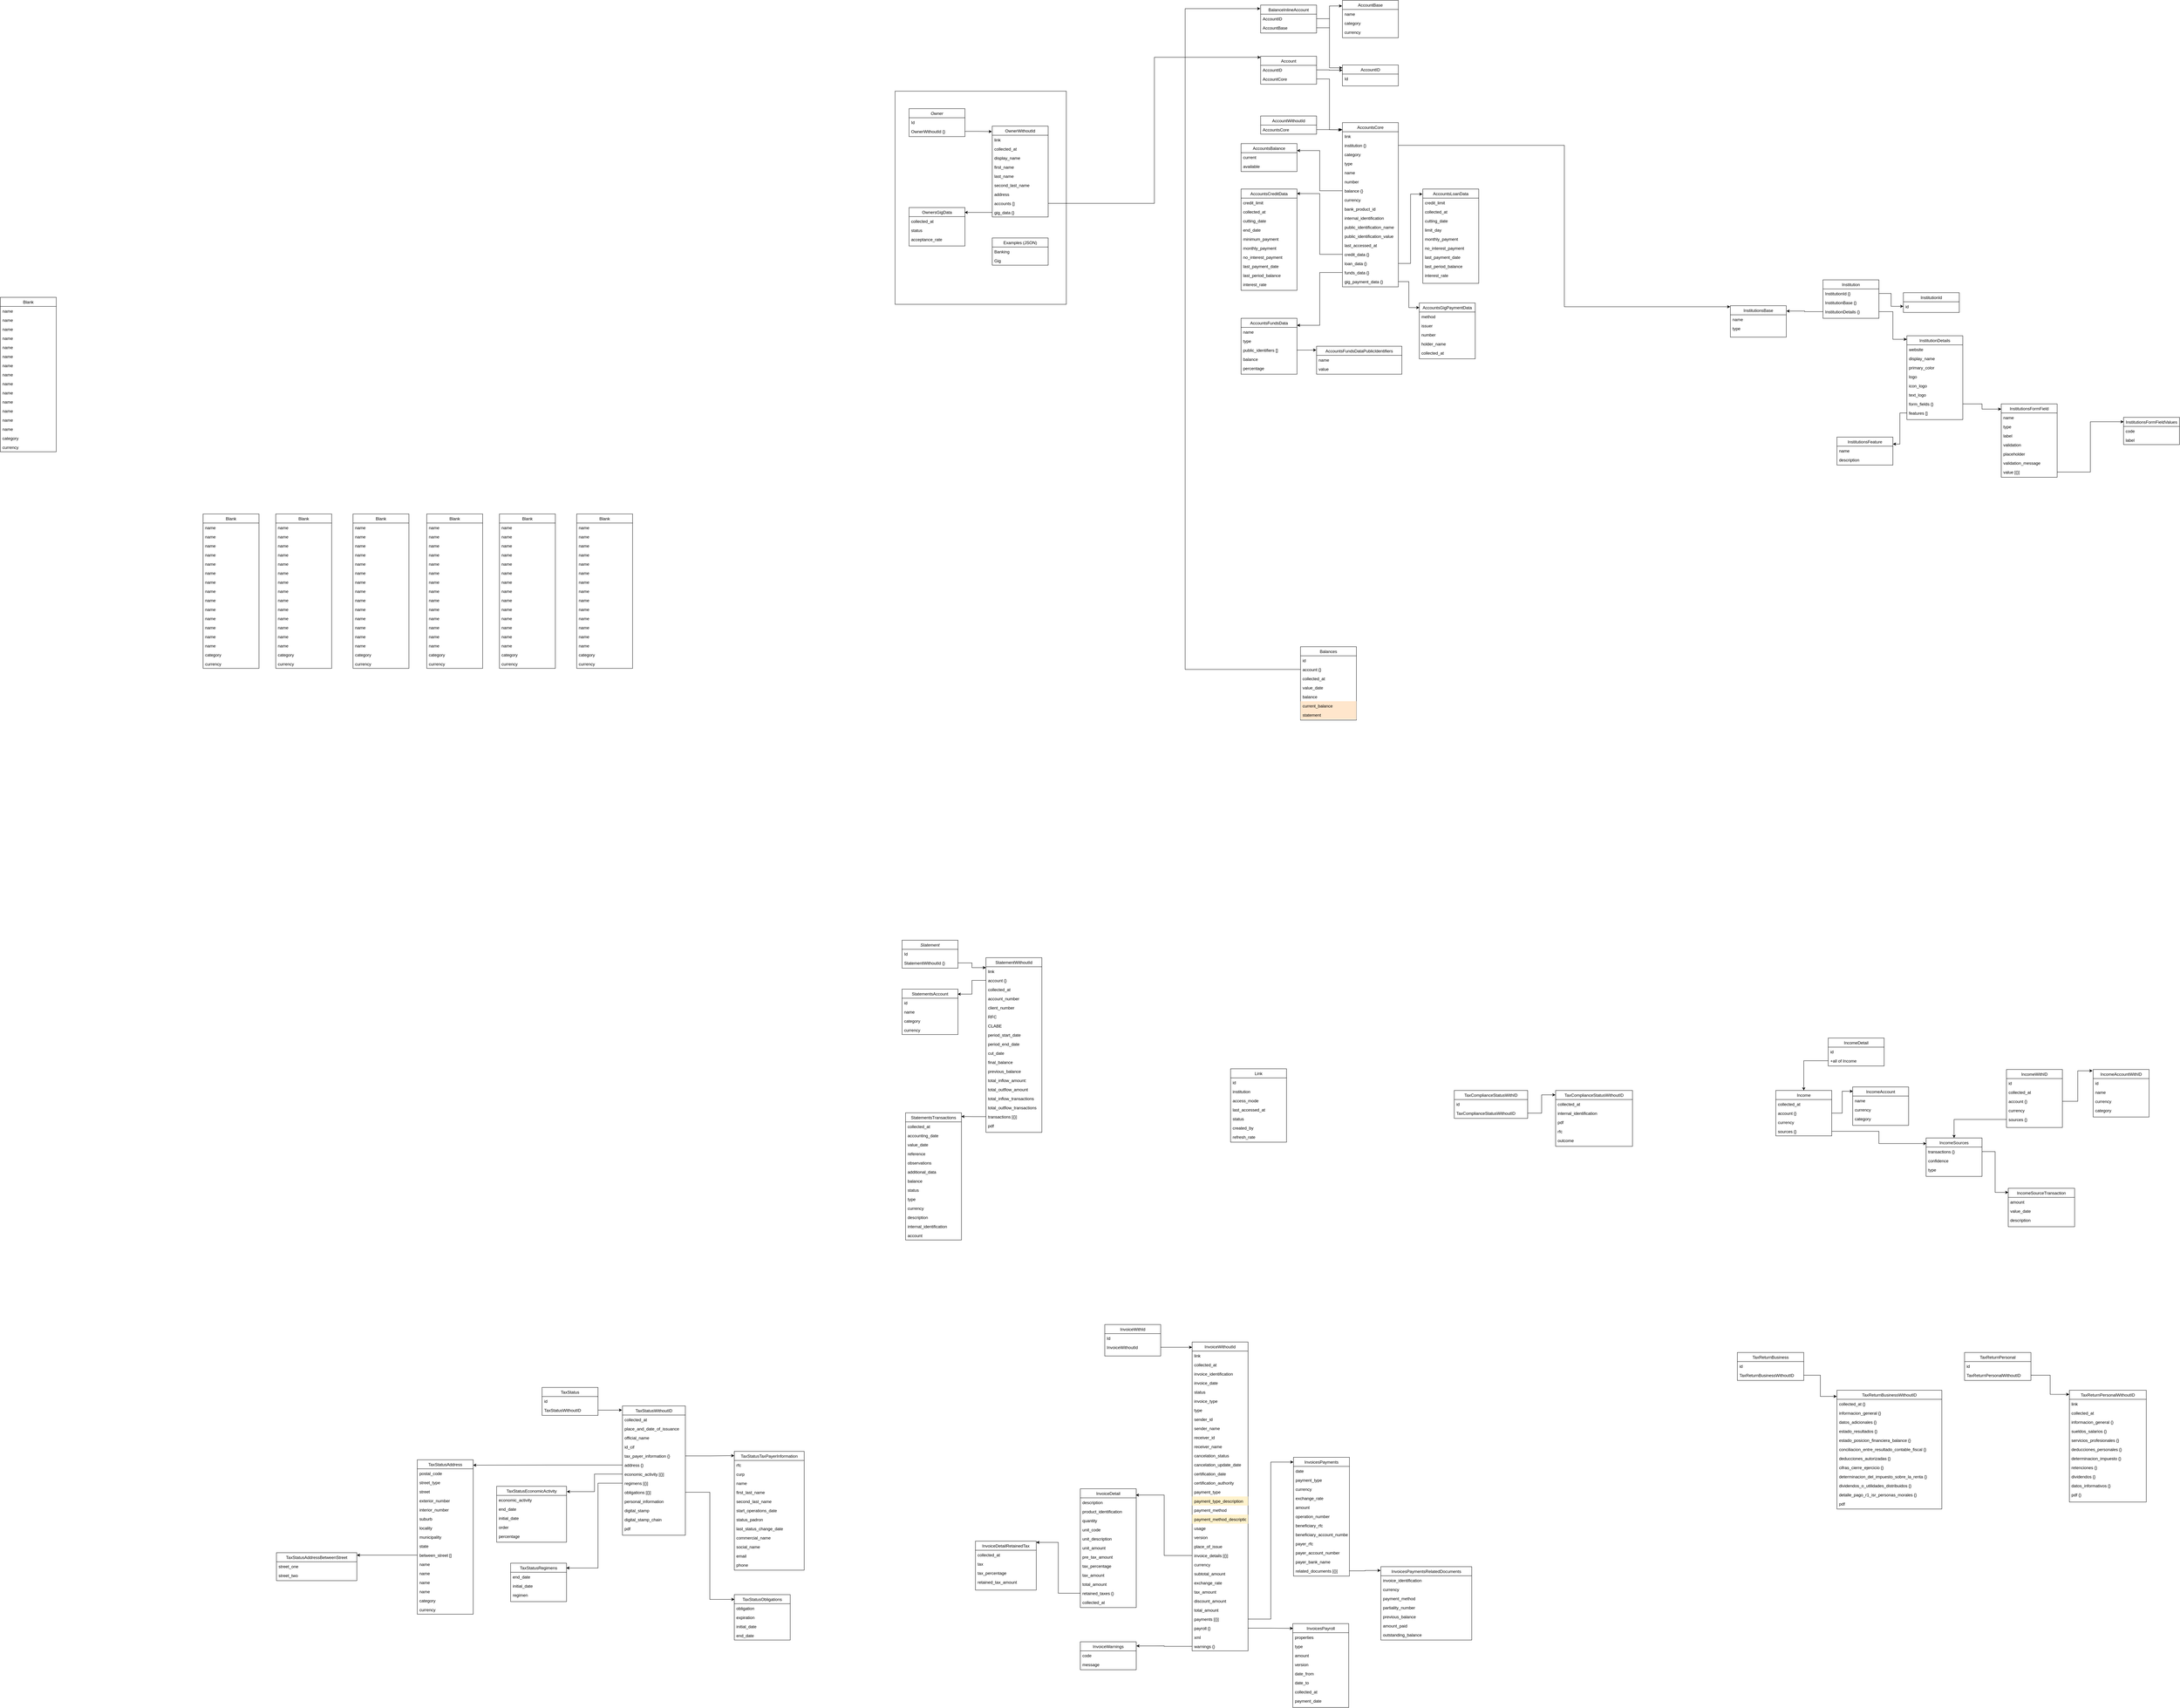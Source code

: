 <mxfile version="14.5.0" type="github">
  <diagram id="C5RBs43oDa-KdzZeNtuy" name="Page-1">
    <mxGraphModel dx="9034" dy="5257" grid="1" gridSize="10" guides="1" tooltips="1" connect="1" arrows="1" fold="1" page="1" pageScale="1" pageWidth="827" pageHeight="1169" math="0" shadow="0">
      <root>
        <mxCell id="WIyWlLk6GJQsqaUBKTNV-0" />
        <mxCell id="WIyWlLk6GJQsqaUBKTNV-1" parent="WIyWlLk6GJQsqaUBKTNV-0" />
        <mxCell id="c7pyviWTpyJgGtZKaMqa-230" value="IncomeWithID" style="swimlane;fontStyle=0;align=center;verticalAlign=top;childLayout=stackLayout;horizontal=1;startSize=26;horizontalStack=0;resizeParent=1;resizeLast=0;collapsible=1;marginBottom=0;rounded=0;shadow=0;strokeWidth=1;" vertex="1" parent="WIyWlLk6GJQsqaUBKTNV-1">
          <mxGeometry x="3410" y="2820" width="160" height="166" as="geometry">
            <mxRectangle x="550" y="140" width="160" height="26" as="alternateBounds" />
          </mxGeometry>
        </mxCell>
        <mxCell id="c7pyviWTpyJgGtZKaMqa-231" value="id" style="text;align=left;verticalAlign=top;spacingLeft=4;spacingRight=4;overflow=hidden;rotatable=0;points=[[0,0.5],[1,0.5]];portConstraint=eastwest;" vertex="1" parent="c7pyviWTpyJgGtZKaMqa-230">
          <mxGeometry y="26" width="160" height="26" as="geometry" />
        </mxCell>
        <mxCell id="c7pyviWTpyJgGtZKaMqa-232" value="collected_at" style="text;align=left;verticalAlign=top;spacingLeft=4;spacingRight=4;overflow=hidden;rotatable=0;points=[[0,0.5],[1,0.5]];portConstraint=eastwest;" vertex="1" parent="c7pyviWTpyJgGtZKaMqa-230">
          <mxGeometry y="52" width="160" height="26" as="geometry" />
        </mxCell>
        <mxCell id="c7pyviWTpyJgGtZKaMqa-233" value="account {}" style="text;align=left;verticalAlign=top;spacingLeft=4;spacingRight=4;overflow=hidden;rotatable=0;points=[[0,0.5],[1,0.5]];portConstraint=eastwest;" vertex="1" parent="c7pyviWTpyJgGtZKaMqa-230">
          <mxGeometry y="78" width="160" height="26" as="geometry" />
        </mxCell>
        <mxCell id="c7pyviWTpyJgGtZKaMqa-234" value="currency" style="text;align=left;verticalAlign=top;spacingLeft=4;spacingRight=4;overflow=hidden;rotatable=0;points=[[0,0.5],[1,0.5]];portConstraint=eastwest;" vertex="1" parent="c7pyviWTpyJgGtZKaMqa-230">
          <mxGeometry y="104" width="160" height="26" as="geometry" />
        </mxCell>
        <mxCell id="c7pyviWTpyJgGtZKaMqa-235" value="sources {}" style="text;align=left;verticalAlign=top;spacingLeft=4;spacingRight=4;overflow=hidden;rotatable=0;points=[[0,0.5],[1,0.5]];portConstraint=eastwest;" vertex="1" parent="c7pyviWTpyJgGtZKaMqa-230">
          <mxGeometry y="130" width="160" height="26" as="geometry" />
        </mxCell>
        <mxCell id="2kfVwyslPGx1wjlC2BP2-26" value="" style="rounded=0;whiteSpace=wrap;html=1;" parent="WIyWlLk6GJQsqaUBKTNV-1" vertex="1">
          <mxGeometry x="230" y="20" width="490" height="610" as="geometry" />
        </mxCell>
        <mxCell id="zkfFHV4jXpPFQw0GAbJ--0" value="Owner" style="swimlane;fontStyle=2;align=center;verticalAlign=top;childLayout=stackLayout;horizontal=1;startSize=26;horizontalStack=0;resizeParent=1;resizeLast=0;collapsible=1;marginBottom=0;rounded=0;shadow=0;strokeWidth=1;" parent="WIyWlLk6GJQsqaUBKTNV-1" vertex="1">
          <mxGeometry x="270" y="70" width="160" height="80" as="geometry">
            <mxRectangle x="230" y="140" width="160" height="26" as="alternateBounds" />
          </mxGeometry>
        </mxCell>
        <mxCell id="zkfFHV4jXpPFQw0GAbJ--1" value="Id" style="text;align=left;verticalAlign=top;spacingLeft=4;spacingRight=4;overflow=hidden;rotatable=0;points=[[0,0.5],[1,0.5]];portConstraint=eastwest;" parent="zkfFHV4jXpPFQw0GAbJ--0" vertex="1">
          <mxGeometry y="26" width="160" height="26" as="geometry" />
        </mxCell>
        <mxCell id="zkfFHV4jXpPFQw0GAbJ--2" value="OwnerWithoutId {}" style="text;align=left;verticalAlign=top;spacingLeft=4;spacingRight=4;overflow=hidden;rotatable=0;points=[[0,0.5],[1,0.5]];portConstraint=eastwest;rounded=0;shadow=0;html=0;" parent="zkfFHV4jXpPFQw0GAbJ--0" vertex="1">
          <mxGeometry y="52" width="160" height="26" as="geometry" />
        </mxCell>
        <mxCell id="zkfFHV4jXpPFQw0GAbJ--17" value="OwnerWithoutId" style="swimlane;fontStyle=0;align=center;verticalAlign=top;childLayout=stackLayout;horizontal=1;startSize=26;horizontalStack=0;resizeParent=1;resizeLast=0;collapsible=1;marginBottom=0;rounded=0;shadow=0;strokeWidth=1;" parent="WIyWlLk6GJQsqaUBKTNV-1" vertex="1">
          <mxGeometry x="508" y="120" width="160" height="260" as="geometry">
            <mxRectangle x="550" y="140" width="160" height="26" as="alternateBounds" />
          </mxGeometry>
        </mxCell>
        <mxCell id="zkfFHV4jXpPFQw0GAbJ--18" value="link" style="text;align=left;verticalAlign=top;spacingLeft=4;spacingRight=4;overflow=hidden;rotatable=0;points=[[0,0.5],[1,0.5]];portConstraint=eastwest;" parent="zkfFHV4jXpPFQw0GAbJ--17" vertex="1">
          <mxGeometry y="26" width="160" height="26" as="geometry" />
        </mxCell>
        <mxCell id="zkfFHV4jXpPFQw0GAbJ--19" value="collected_at" style="text;align=left;verticalAlign=top;spacingLeft=4;spacingRight=4;overflow=hidden;rotatable=0;points=[[0,0.5],[1,0.5]];portConstraint=eastwest;rounded=0;shadow=0;html=0;" parent="zkfFHV4jXpPFQw0GAbJ--17" vertex="1">
          <mxGeometry y="52" width="160" height="26" as="geometry" />
        </mxCell>
        <mxCell id="zkfFHV4jXpPFQw0GAbJ--20" value="display_name" style="text;align=left;verticalAlign=top;spacingLeft=4;spacingRight=4;overflow=hidden;rotatable=0;points=[[0,0.5],[1,0.5]];portConstraint=eastwest;rounded=0;shadow=0;html=0;" parent="zkfFHV4jXpPFQw0GAbJ--17" vertex="1">
          <mxGeometry y="78" width="160" height="26" as="geometry" />
        </mxCell>
        <mxCell id="zkfFHV4jXpPFQw0GAbJ--21" value="first_name" style="text;align=left;verticalAlign=top;spacingLeft=4;spacingRight=4;overflow=hidden;rotatable=0;points=[[0,0.5],[1,0.5]];portConstraint=eastwest;rounded=0;shadow=0;html=0;" parent="zkfFHV4jXpPFQw0GAbJ--17" vertex="1">
          <mxGeometry y="104" width="160" height="26" as="geometry" />
        </mxCell>
        <mxCell id="zkfFHV4jXpPFQw0GAbJ--22" value="last_name" style="text;align=left;verticalAlign=top;spacingLeft=4;spacingRight=4;overflow=hidden;rotatable=0;points=[[0,0.5],[1,0.5]];portConstraint=eastwest;rounded=0;shadow=0;html=0;" parent="zkfFHV4jXpPFQw0GAbJ--17" vertex="1">
          <mxGeometry y="130" width="160" height="26" as="geometry" />
        </mxCell>
        <mxCell id="zkfFHV4jXpPFQw0GAbJ--24" value="second_last_name" style="text;align=left;verticalAlign=top;spacingLeft=4;spacingRight=4;overflow=hidden;rotatable=0;points=[[0,0.5],[1,0.5]];portConstraint=eastwest;" parent="zkfFHV4jXpPFQw0GAbJ--17" vertex="1">
          <mxGeometry y="156" width="160" height="26" as="geometry" />
        </mxCell>
        <mxCell id="zkfFHV4jXpPFQw0GAbJ--25" value="address" style="text;align=left;verticalAlign=top;spacingLeft=4;spacingRight=4;overflow=hidden;rotatable=0;points=[[0,0.5],[1,0.5]];portConstraint=eastwest;" parent="zkfFHV4jXpPFQw0GAbJ--17" vertex="1">
          <mxGeometry y="182" width="160" height="26" as="geometry" />
        </mxCell>
        <mxCell id="2kfVwyslPGx1wjlC2BP2-1" value="accounts []" style="text;align=left;verticalAlign=top;spacingLeft=4;spacingRight=4;overflow=hidden;rotatable=0;points=[[0,0.5],[1,0.5]];portConstraint=eastwest;" parent="zkfFHV4jXpPFQw0GAbJ--17" vertex="1">
          <mxGeometry y="208" width="160" height="26" as="geometry" />
        </mxCell>
        <mxCell id="2kfVwyslPGx1wjlC2BP2-2" value="gig_data {}" style="text;align=left;verticalAlign=top;spacingLeft=4;spacingRight=4;overflow=hidden;rotatable=0;points=[[0,0.5],[1,0.5]];portConstraint=eastwest;" parent="zkfFHV4jXpPFQw0GAbJ--17" vertex="1">
          <mxGeometry y="234" width="160" height="26" as="geometry" />
        </mxCell>
        <mxCell id="2kfVwyslPGx1wjlC2BP2-0" style="edgeStyle=orthogonalEdgeStyle;rounded=0;orthogonalLoop=1;jettySize=auto;html=1;exitX=1;exitY=0.5;exitDx=0;exitDy=0;entryX=-0.006;entryY=0.06;entryDx=0;entryDy=0;entryPerimeter=0;" parent="WIyWlLk6GJQsqaUBKTNV-1" source="zkfFHV4jXpPFQw0GAbJ--2" target="zkfFHV4jXpPFQw0GAbJ--17" edge="1">
          <mxGeometry relative="1" as="geometry" />
        </mxCell>
        <mxCell id="2kfVwyslPGx1wjlC2BP2-4" value="OwnersGigData" style="swimlane;fontStyle=0;align=center;verticalAlign=top;childLayout=stackLayout;horizontal=1;startSize=26;horizontalStack=0;resizeParent=1;resizeLast=0;collapsible=1;marginBottom=0;rounded=0;shadow=0;strokeWidth=1;" parent="WIyWlLk6GJQsqaUBKTNV-1" vertex="1">
          <mxGeometry x="270" y="353" width="160" height="110" as="geometry">
            <mxRectangle x="550" y="140" width="160" height="26" as="alternateBounds" />
          </mxGeometry>
        </mxCell>
        <mxCell id="2kfVwyslPGx1wjlC2BP2-5" value="collected_at" style="text;align=left;verticalAlign=top;spacingLeft=4;spacingRight=4;overflow=hidden;rotatable=0;points=[[0,0.5],[1,0.5]];portConstraint=eastwest;" parent="2kfVwyslPGx1wjlC2BP2-4" vertex="1">
          <mxGeometry y="26" width="160" height="26" as="geometry" />
        </mxCell>
        <mxCell id="2kfVwyslPGx1wjlC2BP2-6" value="status" style="text;align=left;verticalAlign=top;spacingLeft=4;spacingRight=4;overflow=hidden;rotatable=0;points=[[0,0.5],[1,0.5]];portConstraint=eastwest;rounded=0;shadow=0;html=0;" parent="2kfVwyslPGx1wjlC2BP2-4" vertex="1">
          <mxGeometry y="52" width="160" height="26" as="geometry" />
        </mxCell>
        <mxCell id="2kfVwyslPGx1wjlC2BP2-7" value="acceptance_rate" style="text;align=left;verticalAlign=top;spacingLeft=4;spacingRight=4;overflow=hidden;rotatable=0;points=[[0,0.5],[1,0.5]];portConstraint=eastwest;rounded=0;shadow=0;html=0;" parent="2kfVwyslPGx1wjlC2BP2-4" vertex="1">
          <mxGeometry y="78" width="160" height="26" as="geometry" />
        </mxCell>
        <mxCell id="2kfVwyslPGx1wjlC2BP2-14" style="edgeStyle=orthogonalEdgeStyle;rounded=0;orthogonalLoop=1;jettySize=auto;html=1;exitX=0;exitY=0.5;exitDx=0;exitDy=0;entryX=0.994;entryY=0.127;entryDx=0;entryDy=0;entryPerimeter=0;" parent="WIyWlLk6GJQsqaUBKTNV-1" source="2kfVwyslPGx1wjlC2BP2-2" target="2kfVwyslPGx1wjlC2BP2-4" edge="1">
          <mxGeometry relative="1" as="geometry" />
        </mxCell>
        <mxCell id="2kfVwyslPGx1wjlC2BP2-15" value="Account" style="swimlane;fontStyle=0;align=center;verticalAlign=top;childLayout=stackLayout;horizontal=1;startSize=26;horizontalStack=0;resizeParent=1;resizeLast=0;collapsible=1;marginBottom=0;rounded=0;shadow=0;strokeWidth=1;" parent="WIyWlLk6GJQsqaUBKTNV-1" vertex="1">
          <mxGeometry x="1276" y="-80" width="160" height="80" as="geometry">
            <mxRectangle x="550" y="140" width="160" height="26" as="alternateBounds" />
          </mxGeometry>
        </mxCell>
        <mxCell id="2kfVwyslPGx1wjlC2BP2-16" value="AccountID" style="text;align=left;verticalAlign=top;spacingLeft=4;spacingRight=4;overflow=hidden;rotatable=0;points=[[0,0.5],[1,0.5]];portConstraint=eastwest;" parent="2kfVwyslPGx1wjlC2BP2-15" vertex="1">
          <mxGeometry y="26" width="160" height="26" as="geometry" />
        </mxCell>
        <mxCell id="2kfVwyslPGx1wjlC2BP2-17" value="AccountCore" style="text;align=left;verticalAlign=top;spacingLeft=4;spacingRight=4;overflow=hidden;rotatable=0;points=[[0,0.5],[1,0.5]];portConstraint=eastwest;rounded=0;shadow=0;html=0;" parent="2kfVwyslPGx1wjlC2BP2-15" vertex="1">
          <mxGeometry y="52" width="160" height="26" as="geometry" />
        </mxCell>
        <mxCell id="2kfVwyslPGx1wjlC2BP2-25" style="edgeStyle=orthogonalEdgeStyle;rounded=0;orthogonalLoop=1;jettySize=auto;html=1;exitX=1;exitY=0.5;exitDx=0;exitDy=0;entryX=0;entryY=0.038;entryDx=0;entryDy=0;entryPerimeter=0;" parent="WIyWlLk6GJQsqaUBKTNV-1" source="2kfVwyslPGx1wjlC2BP2-1" target="2kfVwyslPGx1wjlC2BP2-15" edge="1">
          <mxGeometry relative="1" as="geometry" />
        </mxCell>
        <mxCell id="2JcgDjgbVaz7vlD8ngqs-0" value="Examples (JSON)" style="swimlane;fontStyle=0;align=center;verticalAlign=top;childLayout=stackLayout;horizontal=1;startSize=26;horizontalStack=0;resizeParent=1;resizeLast=0;collapsible=1;marginBottom=0;rounded=0;shadow=0;strokeWidth=1;" parent="WIyWlLk6GJQsqaUBKTNV-1" vertex="1">
          <mxGeometry x="508" y="440" width="160" height="78" as="geometry">
            <mxRectangle x="550" y="140" width="160" height="26" as="alternateBounds" />
          </mxGeometry>
        </mxCell>
        <mxCell id="2JcgDjgbVaz7vlD8ngqs-1" value="Banking" style="text;align=left;verticalAlign=top;spacingLeft=4;spacingRight=4;overflow=hidden;rotatable=0;points=[[0,0.5],[1,0.5]];portConstraint=eastwest;" parent="2JcgDjgbVaz7vlD8ngqs-0" vertex="1">
          <mxGeometry y="26" width="160" height="26" as="geometry" />
        </mxCell>
        <mxCell id="2JcgDjgbVaz7vlD8ngqs-2" value="Gig" style="text;align=left;verticalAlign=top;spacingLeft=4;spacingRight=4;overflow=hidden;rotatable=0;points=[[0,0.5],[1,0.5]];portConstraint=eastwest;rounded=0;shadow=0;html=0;" parent="2JcgDjgbVaz7vlD8ngqs-0" vertex="1">
          <mxGeometry y="52" width="160" height="26" as="geometry" />
        </mxCell>
        <mxCell id="nB0z8IY7nMUREVSMzGb7-0" value="Statement" style="swimlane;fontStyle=2;align=center;verticalAlign=top;childLayout=stackLayout;horizontal=1;startSize=26;horizontalStack=0;resizeParent=1;resizeLast=0;collapsible=1;marginBottom=0;rounded=0;shadow=0;strokeWidth=1;" parent="WIyWlLk6GJQsqaUBKTNV-1" vertex="1">
          <mxGeometry x="250" y="2450" width="160" height="80" as="geometry">
            <mxRectangle x="230" y="140" width="160" height="26" as="alternateBounds" />
          </mxGeometry>
        </mxCell>
        <mxCell id="nB0z8IY7nMUREVSMzGb7-1" value="Id" style="text;align=left;verticalAlign=top;spacingLeft=4;spacingRight=4;overflow=hidden;rotatable=0;points=[[0,0.5],[1,0.5]];portConstraint=eastwest;" parent="nB0z8IY7nMUREVSMzGb7-0" vertex="1">
          <mxGeometry y="26" width="160" height="26" as="geometry" />
        </mxCell>
        <mxCell id="nB0z8IY7nMUREVSMzGb7-2" value="StatementWithoutId {}" style="text;align=left;verticalAlign=top;spacingLeft=4;spacingRight=4;overflow=hidden;rotatable=0;points=[[0,0.5],[1,0.5]];portConstraint=eastwest;rounded=0;shadow=0;html=0;" parent="nB0z8IY7nMUREVSMzGb7-0" vertex="1">
          <mxGeometry y="52" width="160" height="26" as="geometry" />
        </mxCell>
        <mxCell id="nB0z8IY7nMUREVSMzGb7-3" value="StatementWithoutId" style="swimlane;fontStyle=0;align=center;verticalAlign=top;childLayout=stackLayout;horizontal=1;startSize=26;horizontalStack=0;resizeParent=1;resizeLast=0;collapsible=1;marginBottom=0;rounded=0;shadow=0;strokeWidth=1;" parent="WIyWlLk6GJQsqaUBKTNV-1" vertex="1">
          <mxGeometry x="490" y="2500" width="160" height="500" as="geometry">
            <mxRectangle x="550" y="140" width="160" height="26" as="alternateBounds" />
          </mxGeometry>
        </mxCell>
        <mxCell id="nB0z8IY7nMUREVSMzGb7-4" value="link" style="text;align=left;verticalAlign=top;spacingLeft=4;spacingRight=4;overflow=hidden;rotatable=0;points=[[0,0.5],[1,0.5]];portConstraint=eastwest;" parent="nB0z8IY7nMUREVSMzGb7-3" vertex="1">
          <mxGeometry y="26" width="160" height="26" as="geometry" />
        </mxCell>
        <mxCell id="nB0z8IY7nMUREVSMzGb7-5" value="account {}" style="text;align=left;verticalAlign=top;spacingLeft=4;spacingRight=4;overflow=hidden;rotatable=0;points=[[0,0.5],[1,0.5]];portConstraint=eastwest;rounded=0;shadow=0;html=0;" parent="nB0z8IY7nMUREVSMzGb7-3" vertex="1">
          <mxGeometry y="52" width="160" height="26" as="geometry" />
        </mxCell>
        <mxCell id="nB0z8IY7nMUREVSMzGb7-6" value="collected_at" style="text;align=left;verticalAlign=top;spacingLeft=4;spacingRight=4;overflow=hidden;rotatable=0;points=[[0,0.5],[1,0.5]];portConstraint=eastwest;rounded=0;shadow=0;html=0;" parent="nB0z8IY7nMUREVSMzGb7-3" vertex="1">
          <mxGeometry y="78" width="160" height="26" as="geometry" />
        </mxCell>
        <mxCell id="nB0z8IY7nMUREVSMzGb7-7" value="account_number" style="text;align=left;verticalAlign=top;spacingLeft=4;spacingRight=4;overflow=hidden;rotatable=0;points=[[0,0.5],[1,0.5]];portConstraint=eastwest;rounded=0;shadow=0;html=0;" parent="nB0z8IY7nMUREVSMzGb7-3" vertex="1">
          <mxGeometry y="104" width="160" height="26" as="geometry" />
        </mxCell>
        <mxCell id="nB0z8IY7nMUREVSMzGb7-8" value="client_number" style="text;align=left;verticalAlign=top;spacingLeft=4;spacingRight=4;overflow=hidden;rotatable=0;points=[[0,0.5],[1,0.5]];portConstraint=eastwest;rounded=0;shadow=0;html=0;" parent="nB0z8IY7nMUREVSMzGb7-3" vertex="1">
          <mxGeometry y="130" width="160" height="26" as="geometry" />
        </mxCell>
        <mxCell id="nB0z8IY7nMUREVSMzGb7-9" value="RFC" style="text;align=left;verticalAlign=top;spacingLeft=4;spacingRight=4;overflow=hidden;rotatable=0;points=[[0,0.5],[1,0.5]];portConstraint=eastwest;" parent="nB0z8IY7nMUREVSMzGb7-3" vertex="1">
          <mxGeometry y="156" width="160" height="26" as="geometry" />
        </mxCell>
        <mxCell id="nB0z8IY7nMUREVSMzGb7-10" value="CLABE" style="text;align=left;verticalAlign=top;spacingLeft=4;spacingRight=4;overflow=hidden;rotatable=0;points=[[0,0.5],[1,0.5]];portConstraint=eastwest;" parent="nB0z8IY7nMUREVSMzGb7-3" vertex="1">
          <mxGeometry y="182" width="160" height="26" as="geometry" />
        </mxCell>
        <mxCell id="nB0z8IY7nMUREVSMzGb7-11" value="period_start_date" style="text;align=left;verticalAlign=top;spacingLeft=4;spacingRight=4;overflow=hidden;rotatable=0;points=[[0,0.5],[1,0.5]];portConstraint=eastwest;" parent="nB0z8IY7nMUREVSMzGb7-3" vertex="1">
          <mxGeometry y="208" width="160" height="26" as="geometry" />
        </mxCell>
        <mxCell id="nB0z8IY7nMUREVSMzGb7-12" value="period_end_date" style="text;align=left;verticalAlign=top;spacingLeft=4;spacingRight=4;overflow=hidden;rotatable=0;points=[[0,0.5],[1,0.5]];portConstraint=eastwest;" parent="nB0z8IY7nMUREVSMzGb7-3" vertex="1">
          <mxGeometry y="234" width="160" height="26" as="geometry" />
        </mxCell>
        <mxCell id="nB0z8IY7nMUREVSMzGb7-20" value="cut_date" style="text;align=left;verticalAlign=top;spacingLeft=4;spacingRight=4;overflow=hidden;rotatable=0;points=[[0,0.5],[1,0.5]];portConstraint=eastwest;" parent="nB0z8IY7nMUREVSMzGb7-3" vertex="1">
          <mxGeometry y="260" width="160" height="26" as="geometry" />
        </mxCell>
        <mxCell id="nB0z8IY7nMUREVSMzGb7-21" value="final_balance" style="text;align=left;verticalAlign=top;spacingLeft=4;spacingRight=4;overflow=hidden;rotatable=0;points=[[0,0.5],[1,0.5]];portConstraint=eastwest;" parent="nB0z8IY7nMUREVSMzGb7-3" vertex="1">
          <mxGeometry y="286" width="160" height="26" as="geometry" />
        </mxCell>
        <mxCell id="nB0z8IY7nMUREVSMzGb7-22" value="previous_balance" style="text;align=left;verticalAlign=top;spacingLeft=4;spacingRight=4;overflow=hidden;rotatable=0;points=[[0,0.5],[1,0.5]];portConstraint=eastwest;" parent="nB0z8IY7nMUREVSMzGb7-3" vertex="1">
          <mxGeometry y="312" width="160" height="26" as="geometry" />
        </mxCell>
        <mxCell id="nB0z8IY7nMUREVSMzGb7-25" value="total_inflow_amount:&#xa;" style="text;align=left;verticalAlign=top;spacingLeft=4;spacingRight=4;overflow=hidden;rotatable=0;points=[[0,0.5],[1,0.5]];portConstraint=eastwest;" parent="nB0z8IY7nMUREVSMzGb7-3" vertex="1">
          <mxGeometry y="338" width="160" height="26" as="geometry" />
        </mxCell>
        <mxCell id="nB0z8IY7nMUREVSMzGb7-26" value="total_outflow_amount" style="text;align=left;verticalAlign=top;spacingLeft=4;spacingRight=4;overflow=hidden;rotatable=0;points=[[0,0.5],[1,0.5]];portConstraint=eastwest;" parent="nB0z8IY7nMUREVSMzGb7-3" vertex="1">
          <mxGeometry y="364" width="160" height="26" as="geometry" />
        </mxCell>
        <mxCell id="nB0z8IY7nMUREVSMzGb7-27" value="total_inflow_transactions" style="text;align=left;verticalAlign=top;spacingLeft=4;spacingRight=4;overflow=hidden;rotatable=0;points=[[0,0.5],[1,0.5]];portConstraint=eastwest;" parent="nB0z8IY7nMUREVSMzGb7-3" vertex="1">
          <mxGeometry y="390" width="160" height="26" as="geometry" />
        </mxCell>
        <mxCell id="nB0z8IY7nMUREVSMzGb7-28" value="total_outflow_transactions" style="text;align=left;verticalAlign=top;spacingLeft=4;spacingRight=4;overflow=hidden;rotatable=0;points=[[0,0.5],[1,0.5]];portConstraint=eastwest;" parent="nB0z8IY7nMUREVSMzGb7-3" vertex="1">
          <mxGeometry y="416" width="160" height="26" as="geometry" />
        </mxCell>
        <mxCell id="nB0z8IY7nMUREVSMzGb7-29" value="transactions [{}]" style="text;align=left;verticalAlign=top;spacingLeft=4;spacingRight=4;overflow=hidden;rotatable=0;points=[[0,0.5],[1,0.5]];portConstraint=eastwest;" parent="nB0z8IY7nMUREVSMzGb7-3" vertex="1">
          <mxGeometry y="442" width="160" height="26" as="geometry" />
        </mxCell>
        <mxCell id="nB0z8IY7nMUREVSMzGb7-30" value="pdf" style="text;align=left;verticalAlign=top;spacingLeft=4;spacingRight=4;overflow=hidden;rotatable=0;points=[[0,0.5],[1,0.5]];portConstraint=eastwest;" parent="nB0z8IY7nMUREVSMzGb7-3" vertex="1">
          <mxGeometry y="468" width="160" height="26" as="geometry" />
        </mxCell>
        <mxCell id="nB0z8IY7nMUREVSMzGb7-13" value="StatementsAccount" style="swimlane;fontStyle=0;align=center;verticalAlign=top;childLayout=stackLayout;horizontal=1;startSize=26;horizontalStack=0;resizeParent=1;resizeLast=0;collapsible=1;marginBottom=0;rounded=0;shadow=0;strokeWidth=1;" parent="WIyWlLk6GJQsqaUBKTNV-1" vertex="1">
          <mxGeometry x="250" y="2590" width="160" height="130" as="geometry">
            <mxRectangle x="550" y="140" width="160" height="26" as="alternateBounds" />
          </mxGeometry>
        </mxCell>
        <mxCell id="nB0z8IY7nMUREVSMzGb7-14" value="id" style="text;align=left;verticalAlign=top;spacingLeft=4;spacingRight=4;overflow=hidden;rotatable=0;points=[[0,0.5],[1,0.5]];portConstraint=eastwest;" parent="nB0z8IY7nMUREVSMzGb7-13" vertex="1">
          <mxGeometry y="26" width="160" height="26" as="geometry" />
        </mxCell>
        <mxCell id="nB0z8IY7nMUREVSMzGb7-15" value="name" style="text;align=left;verticalAlign=top;spacingLeft=4;spacingRight=4;overflow=hidden;rotatable=0;points=[[0,0.5],[1,0.5]];portConstraint=eastwest;rounded=0;shadow=0;html=0;" parent="nB0z8IY7nMUREVSMzGb7-13" vertex="1">
          <mxGeometry y="52" width="160" height="26" as="geometry" />
        </mxCell>
        <mxCell id="nB0z8IY7nMUREVSMzGb7-16" value="category" style="text;align=left;verticalAlign=top;spacingLeft=4;spacingRight=4;overflow=hidden;rotatable=0;points=[[0,0.5],[1,0.5]];portConstraint=eastwest;rounded=0;shadow=0;html=0;" parent="nB0z8IY7nMUREVSMzGb7-13" vertex="1">
          <mxGeometry y="78" width="160" height="26" as="geometry" />
        </mxCell>
        <mxCell id="nB0z8IY7nMUREVSMzGb7-17" value="currency" style="text;align=left;verticalAlign=top;spacingLeft=4;spacingRight=4;overflow=hidden;rotatable=0;points=[[0,0.5],[1,0.5]];portConstraint=eastwest;rounded=0;shadow=0;html=0;" parent="nB0z8IY7nMUREVSMzGb7-13" vertex="1">
          <mxGeometry y="104" width="160" height="26" as="geometry" />
        </mxCell>
        <mxCell id="nB0z8IY7nMUREVSMzGb7-18" style="edgeStyle=orthogonalEdgeStyle;rounded=0;orthogonalLoop=1;jettySize=auto;html=1;exitX=0;exitY=0.5;exitDx=0;exitDy=0;entryX=0.994;entryY=0.11;entryDx=0;entryDy=0;entryPerimeter=0;" parent="WIyWlLk6GJQsqaUBKTNV-1" source="nB0z8IY7nMUREVSMzGb7-5" target="nB0z8IY7nMUREVSMzGb7-13" edge="1">
          <mxGeometry relative="1" as="geometry" />
        </mxCell>
        <mxCell id="nB0z8IY7nMUREVSMzGb7-19" style="edgeStyle=orthogonalEdgeStyle;rounded=0;orthogonalLoop=1;jettySize=auto;html=1;exitX=1;exitY=0.5;exitDx=0;exitDy=0;entryX=0;entryY=0.057;entryDx=0;entryDy=0;entryPerimeter=0;" parent="WIyWlLk6GJQsqaUBKTNV-1" source="nB0z8IY7nMUREVSMzGb7-2" target="nB0z8IY7nMUREVSMzGb7-3" edge="1">
          <mxGeometry relative="1" as="geometry" />
        </mxCell>
        <mxCell id="nB0z8IY7nMUREVSMzGb7-31" value="StatementsTransactions" style="swimlane;fontStyle=0;align=center;verticalAlign=top;childLayout=stackLayout;horizontal=1;startSize=26;horizontalStack=0;resizeParent=1;resizeLast=0;collapsible=1;marginBottom=0;rounded=0;shadow=0;strokeWidth=1;" parent="WIyWlLk6GJQsqaUBKTNV-1" vertex="1">
          <mxGeometry x="260" y="2944" width="160" height="364" as="geometry">
            <mxRectangle x="550" y="140" width="160" height="26" as="alternateBounds" />
          </mxGeometry>
        </mxCell>
        <mxCell id="nB0z8IY7nMUREVSMzGb7-32" value="collected_at" style="text;align=left;verticalAlign=top;spacingLeft=4;spacingRight=4;overflow=hidden;rotatable=0;points=[[0,0.5],[1,0.5]];portConstraint=eastwest;" parent="nB0z8IY7nMUREVSMzGb7-31" vertex="1">
          <mxGeometry y="26" width="160" height="26" as="geometry" />
        </mxCell>
        <mxCell id="nB0z8IY7nMUREVSMzGb7-33" value="accounting_date" style="text;align=left;verticalAlign=top;spacingLeft=4;spacingRight=4;overflow=hidden;rotatable=0;points=[[0,0.5],[1,0.5]];portConstraint=eastwest;rounded=0;shadow=0;html=0;" parent="nB0z8IY7nMUREVSMzGb7-31" vertex="1">
          <mxGeometry y="52" width="160" height="26" as="geometry" />
        </mxCell>
        <mxCell id="nB0z8IY7nMUREVSMzGb7-34" value="value_date" style="text;align=left;verticalAlign=top;spacingLeft=4;spacingRight=4;overflow=hidden;rotatable=0;points=[[0,0.5],[1,0.5]];portConstraint=eastwest;rounded=0;shadow=0;html=0;" parent="nB0z8IY7nMUREVSMzGb7-31" vertex="1">
          <mxGeometry y="78" width="160" height="26" as="geometry" />
        </mxCell>
        <mxCell id="nB0z8IY7nMUREVSMzGb7-35" value="reference" style="text;align=left;verticalAlign=top;spacingLeft=4;spacingRight=4;overflow=hidden;rotatable=0;points=[[0,0.5],[1,0.5]];portConstraint=eastwest;rounded=0;shadow=0;html=0;" parent="nB0z8IY7nMUREVSMzGb7-31" vertex="1">
          <mxGeometry y="104" width="160" height="26" as="geometry" />
        </mxCell>
        <mxCell id="nB0z8IY7nMUREVSMzGb7-36" value="observations" style="text;align=left;verticalAlign=top;spacingLeft=4;spacingRight=4;overflow=hidden;rotatable=0;points=[[0,0.5],[1,0.5]];portConstraint=eastwest;rounded=0;shadow=0;html=0;" parent="nB0z8IY7nMUREVSMzGb7-31" vertex="1">
          <mxGeometry y="130" width="160" height="26" as="geometry" />
        </mxCell>
        <mxCell id="nB0z8IY7nMUREVSMzGb7-37" value="additional_data" style="text;align=left;verticalAlign=top;spacingLeft=4;spacingRight=4;overflow=hidden;rotatable=0;points=[[0,0.5],[1,0.5]];portConstraint=eastwest;rounded=0;shadow=0;html=0;" parent="nB0z8IY7nMUREVSMzGb7-31" vertex="1">
          <mxGeometry y="156" width="160" height="26" as="geometry" />
        </mxCell>
        <mxCell id="nB0z8IY7nMUREVSMzGb7-38" value="balance" style="text;align=left;verticalAlign=top;spacingLeft=4;spacingRight=4;overflow=hidden;rotatable=0;points=[[0,0.5],[1,0.5]];portConstraint=eastwest;rounded=0;shadow=0;html=0;" parent="nB0z8IY7nMUREVSMzGb7-31" vertex="1">
          <mxGeometry y="182" width="160" height="26" as="geometry" />
        </mxCell>
        <mxCell id="nB0z8IY7nMUREVSMzGb7-39" value="status" style="text;align=left;verticalAlign=top;spacingLeft=4;spacingRight=4;overflow=hidden;rotatable=0;points=[[0,0.5],[1,0.5]];portConstraint=eastwest;rounded=0;shadow=0;html=0;" parent="nB0z8IY7nMUREVSMzGb7-31" vertex="1">
          <mxGeometry y="208" width="160" height="26" as="geometry" />
        </mxCell>
        <mxCell id="nB0z8IY7nMUREVSMzGb7-40" value="type" style="text;align=left;verticalAlign=top;spacingLeft=4;spacingRight=4;overflow=hidden;rotatable=0;points=[[0,0.5],[1,0.5]];portConstraint=eastwest;rounded=0;shadow=0;html=0;" parent="nB0z8IY7nMUREVSMzGb7-31" vertex="1">
          <mxGeometry y="234" width="160" height="26" as="geometry" />
        </mxCell>
        <mxCell id="nB0z8IY7nMUREVSMzGb7-41" value="currency" style="text;align=left;verticalAlign=top;spacingLeft=4;spacingRight=4;overflow=hidden;rotatable=0;points=[[0,0.5],[1,0.5]];portConstraint=eastwest;rounded=0;shadow=0;html=0;" parent="nB0z8IY7nMUREVSMzGb7-31" vertex="1">
          <mxGeometry y="260" width="160" height="26" as="geometry" />
        </mxCell>
        <mxCell id="nB0z8IY7nMUREVSMzGb7-42" value="description" style="text;align=left;verticalAlign=top;spacingLeft=4;spacingRight=4;overflow=hidden;rotatable=0;points=[[0,0.5],[1,0.5]];portConstraint=eastwest;rounded=0;shadow=0;html=0;" parent="nB0z8IY7nMUREVSMzGb7-31" vertex="1">
          <mxGeometry y="286" width="160" height="26" as="geometry" />
        </mxCell>
        <mxCell id="nB0z8IY7nMUREVSMzGb7-43" value="internal_identification" style="text;align=left;verticalAlign=top;spacingLeft=4;spacingRight=4;overflow=hidden;rotatable=0;points=[[0,0.5],[1,0.5]];portConstraint=eastwest;rounded=0;shadow=0;html=0;" parent="nB0z8IY7nMUREVSMzGb7-31" vertex="1">
          <mxGeometry y="312" width="160" height="26" as="geometry" />
        </mxCell>
        <mxCell id="nB0z8IY7nMUREVSMzGb7-44" value="account" style="text;align=left;verticalAlign=top;spacingLeft=4;spacingRight=4;overflow=hidden;rotatable=0;points=[[0,0.5],[1,0.5]];portConstraint=eastwest;rounded=0;shadow=0;html=0;" parent="nB0z8IY7nMUREVSMzGb7-31" vertex="1">
          <mxGeometry y="338" width="160" height="26" as="geometry" />
        </mxCell>
        <mxCell id="nB0z8IY7nMUREVSMzGb7-47" style="edgeStyle=orthogonalEdgeStyle;rounded=0;orthogonalLoop=1;jettySize=auto;html=1;exitX=0;exitY=0.5;exitDx=0;exitDy=0;entryX=0.997;entryY=0.029;entryDx=0;entryDy=0;entryPerimeter=0;" parent="WIyWlLk6GJQsqaUBKTNV-1" source="nB0z8IY7nMUREVSMzGb7-29" target="nB0z8IY7nMUREVSMzGb7-31" edge="1">
          <mxGeometry relative="1" as="geometry" />
        </mxCell>
        <mxCell id="kpxFWo6EIC0ti1s6Z1CX-0" value="AccountID" style="swimlane;fontStyle=0;align=center;verticalAlign=top;childLayout=stackLayout;horizontal=1;startSize=26;horizontalStack=0;resizeParent=1;resizeLast=0;collapsible=1;marginBottom=0;rounded=0;shadow=0;strokeWidth=1;" parent="WIyWlLk6GJQsqaUBKTNV-1" vertex="1">
          <mxGeometry x="1510" y="-55" width="160" height="60" as="geometry">
            <mxRectangle x="550" y="140" width="160" height="26" as="alternateBounds" />
          </mxGeometry>
        </mxCell>
        <mxCell id="kpxFWo6EIC0ti1s6Z1CX-1" value="Id" style="text;align=left;verticalAlign=top;spacingLeft=4;spacingRight=4;overflow=hidden;rotatable=0;points=[[0,0.5],[1,0.5]];portConstraint=eastwest;" parent="kpxFWo6EIC0ti1s6Z1CX-0" vertex="1">
          <mxGeometry y="26" width="160" height="26" as="geometry" />
        </mxCell>
        <mxCell id="kpxFWo6EIC0ti1s6Z1CX-10" value="AccountBase" style="swimlane;fontStyle=0;align=center;verticalAlign=top;childLayout=stackLayout;horizontal=1;startSize=26;horizontalStack=0;resizeParent=1;resizeLast=0;collapsible=1;marginBottom=0;rounded=0;shadow=0;strokeWidth=1;" parent="WIyWlLk6GJQsqaUBKTNV-1" vertex="1">
          <mxGeometry x="1510" y="-240" width="160" height="107" as="geometry">
            <mxRectangle x="550" y="140" width="160" height="26" as="alternateBounds" />
          </mxGeometry>
        </mxCell>
        <mxCell id="kpxFWo6EIC0ti1s6Z1CX-11" value="name" style="text;align=left;verticalAlign=top;spacingLeft=4;spacingRight=4;overflow=hidden;rotatable=0;points=[[0,0.5],[1,0.5]];portConstraint=eastwest;" parent="kpxFWo6EIC0ti1s6Z1CX-10" vertex="1">
          <mxGeometry y="26" width="160" height="26" as="geometry" />
        </mxCell>
        <mxCell id="kpxFWo6EIC0ti1s6Z1CX-12" value="category" style="text;align=left;verticalAlign=top;spacingLeft=4;spacingRight=4;overflow=hidden;rotatable=0;points=[[0,0.5],[1,0.5]];portConstraint=eastwest;rounded=0;shadow=0;html=0;" parent="kpxFWo6EIC0ti1s6Z1CX-10" vertex="1">
          <mxGeometry y="52" width="160" height="26" as="geometry" />
        </mxCell>
        <mxCell id="kpxFWo6EIC0ti1s6Z1CX-13" value="currency" style="text;align=left;verticalAlign=top;spacingLeft=4;spacingRight=4;overflow=hidden;rotatable=0;points=[[0,0.5],[1,0.5]];portConstraint=eastwest;rounded=0;shadow=0;html=0;" parent="kpxFWo6EIC0ti1s6Z1CX-10" vertex="1">
          <mxGeometry y="78" width="160" height="26" as="geometry" />
        </mxCell>
        <mxCell id="kpxFWo6EIC0ti1s6Z1CX-20" style="edgeStyle=orthogonalEdgeStyle;rounded=0;orthogonalLoop=1;jettySize=auto;html=1;exitX=1;exitY=0.5;exitDx=0;exitDy=0;entryX=0;entryY=0.25;entryDx=0;entryDy=0;" parent="WIyWlLk6GJQsqaUBKTNV-1" source="2kfVwyslPGx1wjlC2BP2-16" target="kpxFWo6EIC0ti1s6Z1CX-0" edge="1">
          <mxGeometry relative="1" as="geometry" />
        </mxCell>
        <mxCell id="kpxFWo6EIC0ti1s6Z1CX-21" value="AccountsCore" style="swimlane;fontStyle=0;align=center;verticalAlign=top;childLayout=stackLayout;horizontal=1;startSize=26;horizontalStack=0;resizeParent=1;resizeLast=0;collapsible=1;marginBottom=0;rounded=0;shadow=0;strokeWidth=1;" parent="WIyWlLk6GJQsqaUBKTNV-1" vertex="1">
          <mxGeometry x="1510" y="110" width="160" height="470" as="geometry">
            <mxRectangle x="550" y="140" width="160" height="26" as="alternateBounds" />
          </mxGeometry>
        </mxCell>
        <mxCell id="kpxFWo6EIC0ti1s6Z1CX-22" value="link" style="text;align=left;verticalAlign=top;spacingLeft=4;spacingRight=4;overflow=hidden;rotatable=0;points=[[0,0.5],[1,0.5]];portConstraint=eastwest;" parent="kpxFWo6EIC0ti1s6Z1CX-21" vertex="1">
          <mxGeometry y="26" width="160" height="26" as="geometry" />
        </mxCell>
        <mxCell id="kpxFWo6EIC0ti1s6Z1CX-23" value="institution {}" style="text;align=left;verticalAlign=top;spacingLeft=4;spacingRight=4;overflow=hidden;rotatable=0;points=[[0,0.5],[1,0.5]];portConstraint=eastwest;rounded=0;shadow=0;html=0;" parent="kpxFWo6EIC0ti1s6Z1CX-21" vertex="1">
          <mxGeometry y="52" width="160" height="26" as="geometry" />
        </mxCell>
        <mxCell id="kpxFWo6EIC0ti1s6Z1CX-24" value="category" style="text;align=left;verticalAlign=top;spacingLeft=4;spacingRight=4;overflow=hidden;rotatable=0;points=[[0,0.5],[1,0.5]];portConstraint=eastwest;rounded=0;shadow=0;html=0;" parent="kpxFWo6EIC0ti1s6Z1CX-21" vertex="1">
          <mxGeometry y="78" width="160" height="26" as="geometry" />
        </mxCell>
        <mxCell id="kpxFWo6EIC0ti1s6Z1CX-25" value="type" style="text;align=left;verticalAlign=top;spacingLeft=4;spacingRight=4;overflow=hidden;rotatable=0;points=[[0,0.5],[1,0.5]];portConstraint=eastwest;rounded=0;shadow=0;html=0;" parent="kpxFWo6EIC0ti1s6Z1CX-21" vertex="1">
          <mxGeometry y="104" width="160" height="26" as="geometry" />
        </mxCell>
        <mxCell id="kpxFWo6EIC0ti1s6Z1CX-26" value="name" style="text;align=left;verticalAlign=top;spacingLeft=4;spacingRight=4;overflow=hidden;rotatable=0;points=[[0,0.5],[1,0.5]];portConstraint=eastwest;rounded=0;shadow=0;html=0;" parent="kpxFWo6EIC0ti1s6Z1CX-21" vertex="1">
          <mxGeometry y="130" width="160" height="26" as="geometry" />
        </mxCell>
        <mxCell id="kpxFWo6EIC0ti1s6Z1CX-27" value="number" style="text;align=left;verticalAlign=top;spacingLeft=4;spacingRight=4;overflow=hidden;rotatable=0;points=[[0,0.5],[1,0.5]];portConstraint=eastwest;rounded=0;shadow=0;html=0;" parent="kpxFWo6EIC0ti1s6Z1CX-21" vertex="1">
          <mxGeometry y="156" width="160" height="26" as="geometry" />
        </mxCell>
        <mxCell id="kpxFWo6EIC0ti1s6Z1CX-28" value="balance {}" style="text;align=left;verticalAlign=top;spacingLeft=4;spacingRight=4;overflow=hidden;rotatable=0;points=[[0,0.5],[1,0.5]];portConstraint=eastwest;rounded=0;shadow=0;html=0;" parent="kpxFWo6EIC0ti1s6Z1CX-21" vertex="1">
          <mxGeometry y="182" width="160" height="26" as="geometry" />
        </mxCell>
        <mxCell id="kpxFWo6EIC0ti1s6Z1CX-29" value="currency" style="text;align=left;verticalAlign=top;spacingLeft=4;spacingRight=4;overflow=hidden;rotatable=0;points=[[0,0.5],[1,0.5]];portConstraint=eastwest;rounded=0;shadow=0;html=0;" parent="kpxFWo6EIC0ti1s6Z1CX-21" vertex="1">
          <mxGeometry y="208" width="160" height="26" as="geometry" />
        </mxCell>
        <mxCell id="kpxFWo6EIC0ti1s6Z1CX-30" value="bank_product_id" style="text;align=left;verticalAlign=top;spacingLeft=4;spacingRight=4;overflow=hidden;rotatable=0;points=[[0,0.5],[1,0.5]];portConstraint=eastwest;rounded=0;shadow=0;html=0;" parent="kpxFWo6EIC0ti1s6Z1CX-21" vertex="1">
          <mxGeometry y="234" width="160" height="26" as="geometry" />
        </mxCell>
        <mxCell id="kpxFWo6EIC0ti1s6Z1CX-31" value="internal_identification" style="text;align=left;verticalAlign=top;spacingLeft=4;spacingRight=4;overflow=hidden;rotatable=0;points=[[0,0.5],[1,0.5]];portConstraint=eastwest;rounded=0;shadow=0;html=0;" parent="kpxFWo6EIC0ti1s6Z1CX-21" vertex="1">
          <mxGeometry y="260" width="160" height="26" as="geometry" />
        </mxCell>
        <mxCell id="kpxFWo6EIC0ti1s6Z1CX-32" value="public_identification_name" style="text;align=left;verticalAlign=top;spacingLeft=4;spacingRight=4;overflow=hidden;rotatable=0;points=[[0,0.5],[1,0.5]];portConstraint=eastwest;rounded=0;shadow=0;html=0;" parent="kpxFWo6EIC0ti1s6Z1CX-21" vertex="1">
          <mxGeometry y="286" width="160" height="26" as="geometry" />
        </mxCell>
        <mxCell id="kpxFWo6EIC0ti1s6Z1CX-33" value="public_identification_value" style="text;align=left;verticalAlign=top;spacingLeft=4;spacingRight=4;overflow=hidden;rotatable=0;points=[[0,0.5],[1,0.5]];portConstraint=eastwest;rounded=0;shadow=0;html=0;" parent="kpxFWo6EIC0ti1s6Z1CX-21" vertex="1">
          <mxGeometry y="312" width="160" height="26" as="geometry" />
        </mxCell>
        <mxCell id="kpxFWo6EIC0ti1s6Z1CX-34" value="last_accessed_at" style="text;align=left;verticalAlign=top;spacingLeft=4;spacingRight=4;overflow=hidden;rotatable=0;points=[[0,0.5],[1,0.5]];portConstraint=eastwest;rounded=0;shadow=0;html=0;" parent="kpxFWo6EIC0ti1s6Z1CX-21" vertex="1">
          <mxGeometry y="338" width="160" height="26" as="geometry" />
        </mxCell>
        <mxCell id="kpxFWo6EIC0ti1s6Z1CX-35" value="credit_data {}" style="text;align=left;verticalAlign=top;spacingLeft=4;spacingRight=4;overflow=hidden;rotatable=0;points=[[0,0.5],[1,0.5]];portConstraint=eastwest;rounded=0;shadow=0;html=0;" parent="kpxFWo6EIC0ti1s6Z1CX-21" vertex="1">
          <mxGeometry y="364" width="160" height="26" as="geometry" />
        </mxCell>
        <mxCell id="kpxFWo6EIC0ti1s6Z1CX-36" value="loan_data {}" style="text;align=left;verticalAlign=top;spacingLeft=4;spacingRight=4;overflow=hidden;rotatable=0;points=[[0,0.5],[1,0.5]];portConstraint=eastwest;rounded=0;shadow=0;html=0;" parent="kpxFWo6EIC0ti1s6Z1CX-21" vertex="1">
          <mxGeometry y="390" width="160" height="26" as="geometry" />
        </mxCell>
        <mxCell id="kpxFWo6EIC0ti1s6Z1CX-37" value="funds_data {}" style="text;align=left;verticalAlign=top;spacingLeft=4;spacingRight=4;overflow=hidden;rotatable=0;points=[[0,0.5],[1,0.5]];portConstraint=eastwest;rounded=0;shadow=0;html=0;" parent="kpxFWo6EIC0ti1s6Z1CX-21" vertex="1">
          <mxGeometry y="416" width="160" height="26" as="geometry" />
        </mxCell>
        <mxCell id="kpxFWo6EIC0ti1s6Z1CX-38" value="gig_payment_data {}" style="text;align=left;verticalAlign=top;spacingLeft=4;spacingRight=4;overflow=hidden;rotatable=0;points=[[0,0.5],[1,0.5]];portConstraint=eastwest;rounded=0;shadow=0;html=0;" parent="kpxFWo6EIC0ti1s6Z1CX-21" vertex="1">
          <mxGeometry y="442" width="160" height="26" as="geometry" />
        </mxCell>
        <mxCell id="kpxFWo6EIC0ti1s6Z1CX-40" style="edgeStyle=orthogonalEdgeStyle;rounded=0;orthogonalLoop=1;jettySize=auto;html=1;exitX=1;exitY=0.5;exitDx=0;exitDy=0;entryX=0;entryY=0.043;entryDx=0;entryDy=0;entryPerimeter=0;" parent="WIyWlLk6GJQsqaUBKTNV-1" source="2kfVwyslPGx1wjlC2BP2-17" target="kpxFWo6EIC0ti1s6Z1CX-21" edge="1">
          <mxGeometry relative="1" as="geometry" />
        </mxCell>
        <mxCell id="kpxFWo6EIC0ti1s6Z1CX-41" value="Blank" style="swimlane;fontStyle=0;align=center;verticalAlign=top;childLayout=stackLayout;horizontal=1;startSize=26;horizontalStack=0;resizeParent=1;resizeLast=0;collapsible=1;marginBottom=0;rounded=0;shadow=0;strokeWidth=1;" parent="WIyWlLk6GJQsqaUBKTNV-1" vertex="1">
          <mxGeometry x="-2330" y="610" width="160" height="442" as="geometry">
            <mxRectangle x="550" y="140" width="160" height="26" as="alternateBounds" />
          </mxGeometry>
        </mxCell>
        <mxCell id="kpxFWo6EIC0ti1s6Z1CX-42" value="name" style="text;align=left;verticalAlign=top;spacingLeft=4;spacingRight=4;overflow=hidden;rotatable=0;points=[[0,0.5],[1,0.5]];portConstraint=eastwest;" parent="kpxFWo6EIC0ti1s6Z1CX-41" vertex="1">
          <mxGeometry y="26" width="160" height="26" as="geometry" />
        </mxCell>
        <mxCell id="kpxFWo6EIC0ti1s6Z1CX-88" value="name" style="text;align=left;verticalAlign=top;spacingLeft=4;spacingRight=4;overflow=hidden;rotatable=0;points=[[0,0.5],[1,0.5]];portConstraint=eastwest;" parent="kpxFWo6EIC0ti1s6Z1CX-41" vertex="1">
          <mxGeometry y="52" width="160" height="26" as="geometry" />
        </mxCell>
        <mxCell id="kpxFWo6EIC0ti1s6Z1CX-89" value="name" style="text;align=left;verticalAlign=top;spacingLeft=4;spacingRight=4;overflow=hidden;rotatable=0;points=[[0,0.5],[1,0.5]];portConstraint=eastwest;" parent="kpxFWo6EIC0ti1s6Z1CX-41" vertex="1">
          <mxGeometry y="78" width="160" height="26" as="geometry" />
        </mxCell>
        <mxCell id="kpxFWo6EIC0ti1s6Z1CX-90" value="name" style="text;align=left;verticalAlign=top;spacingLeft=4;spacingRight=4;overflow=hidden;rotatable=0;points=[[0,0.5],[1,0.5]];portConstraint=eastwest;" parent="kpxFWo6EIC0ti1s6Z1CX-41" vertex="1">
          <mxGeometry y="104" width="160" height="26" as="geometry" />
        </mxCell>
        <mxCell id="kpxFWo6EIC0ti1s6Z1CX-91" value="name" style="text;align=left;verticalAlign=top;spacingLeft=4;spacingRight=4;overflow=hidden;rotatable=0;points=[[0,0.5],[1,0.5]];portConstraint=eastwest;" parent="kpxFWo6EIC0ti1s6Z1CX-41" vertex="1">
          <mxGeometry y="130" width="160" height="26" as="geometry" />
        </mxCell>
        <mxCell id="kpxFWo6EIC0ti1s6Z1CX-92" value="name" style="text;align=left;verticalAlign=top;spacingLeft=4;spacingRight=4;overflow=hidden;rotatable=0;points=[[0,0.5],[1,0.5]];portConstraint=eastwest;" parent="kpxFWo6EIC0ti1s6Z1CX-41" vertex="1">
          <mxGeometry y="156" width="160" height="26" as="geometry" />
        </mxCell>
        <mxCell id="kpxFWo6EIC0ti1s6Z1CX-93" value="name" style="text;align=left;verticalAlign=top;spacingLeft=4;spacingRight=4;overflow=hidden;rotatable=0;points=[[0,0.5],[1,0.5]];portConstraint=eastwest;" parent="kpxFWo6EIC0ti1s6Z1CX-41" vertex="1">
          <mxGeometry y="182" width="160" height="26" as="geometry" />
        </mxCell>
        <mxCell id="kpxFWo6EIC0ti1s6Z1CX-94" value="name" style="text;align=left;verticalAlign=top;spacingLeft=4;spacingRight=4;overflow=hidden;rotatable=0;points=[[0,0.5],[1,0.5]];portConstraint=eastwest;" parent="kpxFWo6EIC0ti1s6Z1CX-41" vertex="1">
          <mxGeometry y="208" width="160" height="26" as="geometry" />
        </mxCell>
        <mxCell id="kpxFWo6EIC0ti1s6Z1CX-95" value="name" style="text;align=left;verticalAlign=top;spacingLeft=4;spacingRight=4;overflow=hidden;rotatable=0;points=[[0,0.5],[1,0.5]];portConstraint=eastwest;" parent="kpxFWo6EIC0ti1s6Z1CX-41" vertex="1">
          <mxGeometry y="234" width="160" height="26" as="geometry" />
        </mxCell>
        <mxCell id="kpxFWo6EIC0ti1s6Z1CX-96" value="name" style="text;align=left;verticalAlign=top;spacingLeft=4;spacingRight=4;overflow=hidden;rotatable=0;points=[[0,0.5],[1,0.5]];portConstraint=eastwest;" parent="kpxFWo6EIC0ti1s6Z1CX-41" vertex="1">
          <mxGeometry y="260" width="160" height="26" as="geometry" />
        </mxCell>
        <mxCell id="kpxFWo6EIC0ti1s6Z1CX-97" value="name" style="text;align=left;verticalAlign=top;spacingLeft=4;spacingRight=4;overflow=hidden;rotatable=0;points=[[0,0.5],[1,0.5]];portConstraint=eastwest;" parent="kpxFWo6EIC0ti1s6Z1CX-41" vertex="1">
          <mxGeometry y="286" width="160" height="26" as="geometry" />
        </mxCell>
        <mxCell id="kpxFWo6EIC0ti1s6Z1CX-98" value="name" style="text;align=left;verticalAlign=top;spacingLeft=4;spacingRight=4;overflow=hidden;rotatable=0;points=[[0,0.5],[1,0.5]];portConstraint=eastwest;" parent="kpxFWo6EIC0ti1s6Z1CX-41" vertex="1">
          <mxGeometry y="312" width="160" height="26" as="geometry" />
        </mxCell>
        <mxCell id="kpxFWo6EIC0ti1s6Z1CX-99" value="name" style="text;align=left;verticalAlign=top;spacingLeft=4;spacingRight=4;overflow=hidden;rotatable=0;points=[[0,0.5],[1,0.5]];portConstraint=eastwest;" parent="kpxFWo6EIC0ti1s6Z1CX-41" vertex="1">
          <mxGeometry y="338" width="160" height="26" as="geometry" />
        </mxCell>
        <mxCell id="kpxFWo6EIC0ti1s6Z1CX-100" value="name" style="text;align=left;verticalAlign=top;spacingLeft=4;spacingRight=4;overflow=hidden;rotatable=0;points=[[0,0.5],[1,0.5]];portConstraint=eastwest;" parent="kpxFWo6EIC0ti1s6Z1CX-41" vertex="1">
          <mxGeometry y="364" width="160" height="26" as="geometry" />
        </mxCell>
        <mxCell id="kpxFWo6EIC0ti1s6Z1CX-43" value="category" style="text;align=left;verticalAlign=top;spacingLeft=4;spacingRight=4;overflow=hidden;rotatable=0;points=[[0,0.5],[1,0.5]];portConstraint=eastwest;rounded=0;shadow=0;html=0;" parent="kpxFWo6EIC0ti1s6Z1CX-41" vertex="1">
          <mxGeometry y="390" width="160" height="26" as="geometry" />
        </mxCell>
        <mxCell id="kpxFWo6EIC0ti1s6Z1CX-44" value="currency" style="text;align=left;verticalAlign=top;spacingLeft=4;spacingRight=4;overflow=hidden;rotatable=0;points=[[0,0.5],[1,0.5]];portConstraint=eastwest;rounded=0;shadow=0;html=0;" parent="kpxFWo6EIC0ti1s6Z1CX-41" vertex="1">
          <mxGeometry y="416" width="160" height="26" as="geometry" />
        </mxCell>
        <mxCell id="kpxFWo6EIC0ti1s6Z1CX-45" value="AccountWithoutId" style="swimlane;fontStyle=0;align=center;verticalAlign=top;childLayout=stackLayout;horizontal=1;startSize=26;horizontalStack=0;resizeParent=1;resizeLast=0;collapsible=1;marginBottom=0;rounded=0;shadow=0;strokeWidth=1;" parent="WIyWlLk6GJQsqaUBKTNV-1" vertex="1">
          <mxGeometry x="1276" y="91" width="160" height="52" as="geometry">
            <mxRectangle x="550" y="140" width="160" height="26" as="alternateBounds" />
          </mxGeometry>
        </mxCell>
        <mxCell id="kpxFWo6EIC0ti1s6Z1CX-46" value="AccountsCore" style="text;align=left;verticalAlign=top;spacingLeft=4;spacingRight=4;overflow=hidden;rotatable=0;points=[[0,0.5],[1,0.5]];portConstraint=eastwest;" parent="kpxFWo6EIC0ti1s6Z1CX-45" vertex="1">
          <mxGeometry y="26" width="160" height="26" as="geometry" />
        </mxCell>
        <mxCell id="kpxFWo6EIC0ti1s6Z1CX-48" style="edgeStyle=orthogonalEdgeStyle;rounded=0;orthogonalLoop=1;jettySize=auto;html=1;exitX=1;exitY=0.5;exitDx=0;exitDy=0;entryX=-0.02;entryY=-0.206;entryDx=0;entryDy=0;entryPerimeter=0;" parent="WIyWlLk6GJQsqaUBKTNV-1" source="kpxFWo6EIC0ti1s6Z1CX-46" target="kpxFWo6EIC0ti1s6Z1CX-22" edge="1">
          <mxGeometry relative="1" as="geometry" />
        </mxCell>
        <mxCell id="kpxFWo6EIC0ti1s6Z1CX-49" value="BalanceInlineAccount" style="swimlane;fontStyle=0;align=center;verticalAlign=top;childLayout=stackLayout;horizontal=1;startSize=26;horizontalStack=0;resizeParent=1;resizeLast=0;collapsible=1;marginBottom=0;rounded=0;shadow=0;strokeWidth=1;" parent="WIyWlLk6GJQsqaUBKTNV-1" vertex="1">
          <mxGeometry x="1276" y="-226.5" width="160" height="80" as="geometry">
            <mxRectangle x="550" y="140" width="160" height="26" as="alternateBounds" />
          </mxGeometry>
        </mxCell>
        <mxCell id="kpxFWo6EIC0ti1s6Z1CX-50" value="AccountID" style="text;align=left;verticalAlign=top;spacingLeft=4;spacingRight=4;overflow=hidden;rotatable=0;points=[[0,0.5],[1,0.5]];portConstraint=eastwest;" parent="kpxFWo6EIC0ti1s6Z1CX-49" vertex="1">
          <mxGeometry y="26" width="160" height="26" as="geometry" />
        </mxCell>
        <mxCell id="kpxFWo6EIC0ti1s6Z1CX-51" value="AccountBase" style="text;align=left;verticalAlign=top;spacingLeft=4;spacingRight=4;overflow=hidden;rotatable=0;points=[[0,0.5],[1,0.5]];portConstraint=eastwest;rounded=0;shadow=0;html=0;" parent="kpxFWo6EIC0ti1s6Z1CX-49" vertex="1">
          <mxGeometry y="52" width="160" height="26" as="geometry" />
        </mxCell>
        <mxCell id="kpxFWo6EIC0ti1s6Z1CX-54" style="edgeStyle=orthogonalEdgeStyle;rounded=0;orthogonalLoop=1;jettySize=auto;html=1;exitX=1;exitY=0.5;exitDx=0;exitDy=0;entryX=0;entryY=0.133;entryDx=0;entryDy=0;entryPerimeter=0;" parent="WIyWlLk6GJQsqaUBKTNV-1" source="kpxFWo6EIC0ti1s6Z1CX-50" target="kpxFWo6EIC0ti1s6Z1CX-0" edge="1">
          <mxGeometry relative="1" as="geometry" />
        </mxCell>
        <mxCell id="kpxFWo6EIC0ti1s6Z1CX-55" style="edgeStyle=orthogonalEdgeStyle;rounded=0;orthogonalLoop=1;jettySize=auto;html=1;exitX=1;exitY=0.5;exitDx=0;exitDy=0;entryX=-0.006;entryY=0.15;entryDx=0;entryDy=0;entryPerimeter=0;" parent="WIyWlLk6GJQsqaUBKTNV-1" source="kpxFWo6EIC0ti1s6Z1CX-51" target="kpxFWo6EIC0ti1s6Z1CX-10" edge="1">
          <mxGeometry relative="1" as="geometry" />
        </mxCell>
        <mxCell id="kpxFWo6EIC0ti1s6Z1CX-56" value="AccountsLoanData" style="swimlane;fontStyle=0;align=center;verticalAlign=top;childLayout=stackLayout;horizontal=1;startSize=26;horizontalStack=0;resizeParent=1;resizeLast=0;collapsible=1;marginBottom=0;rounded=0;shadow=0;strokeWidth=1;" parent="WIyWlLk6GJQsqaUBKTNV-1" vertex="1">
          <mxGeometry x="1740" y="300" width="160" height="270" as="geometry">
            <mxRectangle x="550" y="140" width="160" height="26" as="alternateBounds" />
          </mxGeometry>
        </mxCell>
        <mxCell id="kpxFWo6EIC0ti1s6Z1CX-57" value="credit_limit" style="text;align=left;verticalAlign=top;spacingLeft=4;spacingRight=4;overflow=hidden;rotatable=0;points=[[0,0.5],[1,0.5]];portConstraint=eastwest;" parent="kpxFWo6EIC0ti1s6Z1CX-56" vertex="1">
          <mxGeometry y="26" width="160" height="26" as="geometry" />
        </mxCell>
        <mxCell id="kpxFWo6EIC0ti1s6Z1CX-58" value="collected_at" style="text;align=left;verticalAlign=top;spacingLeft=4;spacingRight=4;overflow=hidden;rotatable=0;points=[[0,0.5],[1,0.5]];portConstraint=eastwest;rounded=0;shadow=0;html=0;" parent="kpxFWo6EIC0ti1s6Z1CX-56" vertex="1">
          <mxGeometry y="52" width="160" height="26" as="geometry" />
        </mxCell>
        <mxCell id="kpxFWo6EIC0ti1s6Z1CX-59" value="cutting_date" style="text;align=left;verticalAlign=top;spacingLeft=4;spacingRight=4;overflow=hidden;rotatable=0;points=[[0,0.5],[1,0.5]];portConstraint=eastwest;rounded=0;shadow=0;html=0;" parent="kpxFWo6EIC0ti1s6Z1CX-56" vertex="1">
          <mxGeometry y="78" width="160" height="26" as="geometry" />
        </mxCell>
        <mxCell id="kpxFWo6EIC0ti1s6Z1CX-75" value="limit_day" style="text;align=left;verticalAlign=top;spacingLeft=4;spacingRight=4;overflow=hidden;rotatable=0;points=[[0,0.5],[1,0.5]];portConstraint=eastwest;rounded=0;shadow=0;html=0;" parent="kpxFWo6EIC0ti1s6Z1CX-56" vertex="1">
          <mxGeometry y="104" width="160" height="26" as="geometry" />
        </mxCell>
        <mxCell id="kpxFWo6EIC0ti1s6Z1CX-76" value="monthly_payment" style="text;align=left;verticalAlign=top;spacingLeft=4;spacingRight=4;overflow=hidden;rotatable=0;points=[[0,0.5],[1,0.5]];portConstraint=eastwest;rounded=0;shadow=0;html=0;" parent="kpxFWo6EIC0ti1s6Z1CX-56" vertex="1">
          <mxGeometry y="130" width="160" height="26" as="geometry" />
        </mxCell>
        <mxCell id="kpxFWo6EIC0ti1s6Z1CX-77" value="no_interest_payment" style="text;align=left;verticalAlign=top;spacingLeft=4;spacingRight=4;overflow=hidden;rotatable=0;points=[[0,0.5],[1,0.5]];portConstraint=eastwest;rounded=0;shadow=0;html=0;" parent="kpxFWo6EIC0ti1s6Z1CX-56" vertex="1">
          <mxGeometry y="156" width="160" height="26" as="geometry" />
        </mxCell>
        <mxCell id="kpxFWo6EIC0ti1s6Z1CX-78" value="last_payment_date" style="text;align=left;verticalAlign=top;spacingLeft=4;spacingRight=4;overflow=hidden;rotatable=0;points=[[0,0.5],[1,0.5]];portConstraint=eastwest;rounded=0;shadow=0;html=0;" parent="kpxFWo6EIC0ti1s6Z1CX-56" vertex="1">
          <mxGeometry y="182" width="160" height="26" as="geometry" />
        </mxCell>
        <mxCell id="kpxFWo6EIC0ti1s6Z1CX-79" value="last_period_balance" style="text;align=left;verticalAlign=top;spacingLeft=4;spacingRight=4;overflow=hidden;rotatable=0;points=[[0,0.5],[1,0.5]];portConstraint=eastwest;rounded=0;shadow=0;html=0;" parent="kpxFWo6EIC0ti1s6Z1CX-56" vertex="1">
          <mxGeometry y="208" width="160" height="26" as="geometry" />
        </mxCell>
        <mxCell id="kpxFWo6EIC0ti1s6Z1CX-80" value="interest_rate&#xa;" style="text;align=left;verticalAlign=top;spacingLeft=4;spacingRight=4;overflow=hidden;rotatable=0;points=[[0,0.5],[1,0.5]];portConstraint=eastwest;rounded=0;shadow=0;html=0;" parent="kpxFWo6EIC0ti1s6Z1CX-56" vertex="1">
          <mxGeometry y="234" width="160" height="26" as="geometry" />
        </mxCell>
        <mxCell id="kpxFWo6EIC0ti1s6Z1CX-64" value="AccountsGigPaymentData" style="swimlane;fontStyle=0;align=center;verticalAlign=top;childLayout=stackLayout;horizontal=1;startSize=26;horizontalStack=0;resizeParent=1;resizeLast=0;collapsible=1;marginBottom=0;rounded=0;shadow=0;strokeWidth=1;" parent="WIyWlLk6GJQsqaUBKTNV-1" vertex="1">
          <mxGeometry x="1730" y="626" width="160" height="160" as="geometry">
            <mxRectangle x="550" y="140" width="160" height="26" as="alternateBounds" />
          </mxGeometry>
        </mxCell>
        <mxCell id="kpxFWo6EIC0ti1s6Z1CX-65" value="method" style="text;align=left;verticalAlign=top;spacingLeft=4;spacingRight=4;overflow=hidden;rotatable=0;points=[[0,0.5],[1,0.5]];portConstraint=eastwest;" parent="kpxFWo6EIC0ti1s6Z1CX-64" vertex="1">
          <mxGeometry y="26" width="160" height="26" as="geometry" />
        </mxCell>
        <mxCell id="kpxFWo6EIC0ti1s6Z1CX-66" value="issuer" style="text;align=left;verticalAlign=top;spacingLeft=4;spacingRight=4;overflow=hidden;rotatable=0;points=[[0,0.5],[1,0.5]];portConstraint=eastwest;rounded=0;shadow=0;html=0;" parent="kpxFWo6EIC0ti1s6Z1CX-64" vertex="1">
          <mxGeometry y="52" width="160" height="26" as="geometry" />
        </mxCell>
        <mxCell id="kpxFWo6EIC0ti1s6Z1CX-67" value="number" style="text;align=left;verticalAlign=top;spacingLeft=4;spacingRight=4;overflow=hidden;rotatable=0;points=[[0,0.5],[1,0.5]];portConstraint=eastwest;rounded=0;shadow=0;html=0;" parent="kpxFWo6EIC0ti1s6Z1CX-64" vertex="1">
          <mxGeometry y="78" width="160" height="26" as="geometry" />
        </mxCell>
        <mxCell id="kpxFWo6EIC0ti1s6Z1CX-68" value="holder_name" style="text;align=left;verticalAlign=top;spacingLeft=4;spacingRight=4;overflow=hidden;rotatable=0;points=[[0,0.5],[1,0.5]];portConstraint=eastwest;rounded=0;shadow=0;html=0;" parent="kpxFWo6EIC0ti1s6Z1CX-64" vertex="1">
          <mxGeometry y="104" width="160" height="26" as="geometry" />
        </mxCell>
        <mxCell id="kpxFWo6EIC0ti1s6Z1CX-69" value="collected_at" style="text;align=left;verticalAlign=top;spacingLeft=4;spacingRight=4;overflow=hidden;rotatable=0;points=[[0,0.5],[1,0.5]];portConstraint=eastwest;rounded=0;shadow=0;html=0;" parent="kpxFWo6EIC0ti1s6Z1CX-64" vertex="1">
          <mxGeometry y="130" width="160" height="26" as="geometry" />
        </mxCell>
        <mxCell id="kpxFWo6EIC0ti1s6Z1CX-74" style="edgeStyle=orthogonalEdgeStyle;rounded=0;orthogonalLoop=1;jettySize=auto;html=1;exitX=1;exitY=0.5;exitDx=0;exitDy=0;entryX=0.001;entryY=0.084;entryDx=0;entryDy=0;entryPerimeter=0;" parent="WIyWlLk6GJQsqaUBKTNV-1" source="kpxFWo6EIC0ti1s6Z1CX-38" target="kpxFWo6EIC0ti1s6Z1CX-64" edge="1">
          <mxGeometry relative="1" as="geometry" />
        </mxCell>
        <mxCell id="kpxFWo6EIC0ti1s6Z1CX-86" style="edgeStyle=orthogonalEdgeStyle;rounded=0;orthogonalLoop=1;jettySize=auto;html=1;exitX=1;exitY=0.5;exitDx=0;exitDy=0;entryX=-0.006;entryY=0.054;entryDx=0;entryDy=0;entryPerimeter=0;" parent="WIyWlLk6GJQsqaUBKTNV-1" source="kpxFWo6EIC0ti1s6Z1CX-36" target="kpxFWo6EIC0ti1s6Z1CX-56" edge="1">
          <mxGeometry relative="1" as="geometry" />
        </mxCell>
        <mxCell id="kpxFWo6EIC0ti1s6Z1CX-101" value="AccountsCreditData" style="swimlane;fontStyle=0;align=center;verticalAlign=top;childLayout=stackLayout;horizontal=1;startSize=26;horizontalStack=0;resizeParent=1;resizeLast=0;collapsible=1;marginBottom=0;rounded=0;shadow=0;strokeWidth=1;" parent="WIyWlLk6GJQsqaUBKTNV-1" vertex="1">
          <mxGeometry x="1220" y="300" width="160" height="290" as="geometry">
            <mxRectangle x="550" y="140" width="160" height="26" as="alternateBounds" />
          </mxGeometry>
        </mxCell>
        <mxCell id="kpxFWo6EIC0ti1s6Z1CX-102" value="credit_limit" style="text;align=left;verticalAlign=top;spacingLeft=4;spacingRight=4;overflow=hidden;rotatable=0;points=[[0,0.5],[1,0.5]];portConstraint=eastwest;" parent="kpxFWo6EIC0ti1s6Z1CX-101" vertex="1">
          <mxGeometry y="26" width="160" height="26" as="geometry" />
        </mxCell>
        <mxCell id="kpxFWo6EIC0ti1s6Z1CX-103" value="collected_at" style="text;align=left;verticalAlign=top;spacingLeft=4;spacingRight=4;overflow=hidden;rotatable=0;points=[[0,0.5],[1,0.5]];portConstraint=eastwest;" parent="kpxFWo6EIC0ti1s6Z1CX-101" vertex="1">
          <mxGeometry y="52" width="160" height="26" as="geometry" />
        </mxCell>
        <mxCell id="kpxFWo6EIC0ti1s6Z1CX-104" value="cutting_date" style="text;align=left;verticalAlign=top;spacingLeft=4;spacingRight=4;overflow=hidden;rotatable=0;points=[[0,0.5],[1,0.5]];portConstraint=eastwest;" parent="kpxFWo6EIC0ti1s6Z1CX-101" vertex="1">
          <mxGeometry y="78" width="160" height="26" as="geometry" />
        </mxCell>
        <mxCell id="kpxFWo6EIC0ti1s6Z1CX-105" value="end_date" style="text;align=left;verticalAlign=top;spacingLeft=4;spacingRight=4;overflow=hidden;rotatable=0;points=[[0,0.5],[1,0.5]];portConstraint=eastwest;" parent="kpxFWo6EIC0ti1s6Z1CX-101" vertex="1">
          <mxGeometry y="104" width="160" height="26" as="geometry" />
        </mxCell>
        <mxCell id="kpxFWo6EIC0ti1s6Z1CX-106" value="minimum_payment" style="text;align=left;verticalAlign=top;spacingLeft=4;spacingRight=4;overflow=hidden;rotatable=0;points=[[0,0.5],[1,0.5]];portConstraint=eastwest;" parent="kpxFWo6EIC0ti1s6Z1CX-101" vertex="1">
          <mxGeometry y="130" width="160" height="26" as="geometry" />
        </mxCell>
        <mxCell id="kpxFWo6EIC0ti1s6Z1CX-107" value="monthly_payment" style="text;align=left;verticalAlign=top;spacingLeft=4;spacingRight=4;overflow=hidden;rotatable=0;points=[[0,0.5],[1,0.5]];portConstraint=eastwest;" parent="kpxFWo6EIC0ti1s6Z1CX-101" vertex="1">
          <mxGeometry y="156" width="160" height="26" as="geometry" />
        </mxCell>
        <mxCell id="kpxFWo6EIC0ti1s6Z1CX-108" value="no_interest_payment" style="text;align=left;verticalAlign=top;spacingLeft=4;spacingRight=4;overflow=hidden;rotatable=0;points=[[0,0.5],[1,0.5]];portConstraint=eastwest;" parent="kpxFWo6EIC0ti1s6Z1CX-101" vertex="1">
          <mxGeometry y="182" width="160" height="26" as="geometry" />
        </mxCell>
        <mxCell id="kpxFWo6EIC0ti1s6Z1CX-109" value="last_payment_date" style="text;align=left;verticalAlign=top;spacingLeft=4;spacingRight=4;overflow=hidden;rotatable=0;points=[[0,0.5],[1,0.5]];portConstraint=eastwest;" parent="kpxFWo6EIC0ti1s6Z1CX-101" vertex="1">
          <mxGeometry y="208" width="160" height="26" as="geometry" />
        </mxCell>
        <mxCell id="kpxFWo6EIC0ti1s6Z1CX-110" value="last_period_balance" style="text;align=left;verticalAlign=top;spacingLeft=4;spacingRight=4;overflow=hidden;rotatable=0;points=[[0,0.5],[1,0.5]];portConstraint=eastwest;" parent="kpxFWo6EIC0ti1s6Z1CX-101" vertex="1">
          <mxGeometry y="234" width="160" height="26" as="geometry" />
        </mxCell>
        <mxCell id="kpxFWo6EIC0ti1s6Z1CX-111" value="interest_rate" style="text;align=left;verticalAlign=top;spacingLeft=4;spacingRight=4;overflow=hidden;rotatable=0;points=[[0,0.5],[1,0.5]];portConstraint=eastwest;" parent="kpxFWo6EIC0ti1s6Z1CX-101" vertex="1">
          <mxGeometry y="260" width="160" height="26" as="geometry" />
        </mxCell>
        <mxCell id="kpxFWo6EIC0ti1s6Z1CX-118" style="edgeStyle=orthogonalEdgeStyle;rounded=0;orthogonalLoop=1;jettySize=auto;html=1;exitX=0;exitY=0.5;exitDx=0;exitDy=0;entryX=0.999;entryY=0.045;entryDx=0;entryDy=0;entryPerimeter=0;" parent="WIyWlLk6GJQsqaUBKTNV-1" source="kpxFWo6EIC0ti1s6Z1CX-35" target="kpxFWo6EIC0ti1s6Z1CX-101" edge="1">
          <mxGeometry relative="1" as="geometry" />
        </mxCell>
        <mxCell id="kpxFWo6EIC0ti1s6Z1CX-119" value="AccountsFundsData" style="swimlane;fontStyle=0;align=center;verticalAlign=top;childLayout=stackLayout;horizontal=1;startSize=26;horizontalStack=0;resizeParent=1;resizeLast=0;collapsible=1;marginBottom=0;rounded=0;shadow=0;strokeWidth=1;" parent="WIyWlLk6GJQsqaUBKTNV-1" vertex="1">
          <mxGeometry x="1220" y="670" width="160" height="160" as="geometry">
            <mxRectangle x="550" y="140" width="160" height="26" as="alternateBounds" />
          </mxGeometry>
        </mxCell>
        <mxCell id="kpxFWo6EIC0ti1s6Z1CX-120" value="name" style="text;align=left;verticalAlign=top;spacingLeft=4;spacingRight=4;overflow=hidden;rotatable=0;points=[[0,0.5],[1,0.5]];portConstraint=eastwest;" parent="kpxFWo6EIC0ti1s6Z1CX-119" vertex="1">
          <mxGeometry y="26" width="160" height="26" as="geometry" />
        </mxCell>
        <mxCell id="kpxFWo6EIC0ti1s6Z1CX-121" value="type" style="text;align=left;verticalAlign=top;spacingLeft=4;spacingRight=4;overflow=hidden;rotatable=0;points=[[0,0.5],[1,0.5]];portConstraint=eastwest;" parent="kpxFWo6EIC0ti1s6Z1CX-119" vertex="1">
          <mxGeometry y="52" width="160" height="26" as="geometry" />
        </mxCell>
        <mxCell id="kpxFWo6EIC0ti1s6Z1CX-122" value="public_identifiers []" style="text;align=left;verticalAlign=top;spacingLeft=4;spacingRight=4;overflow=hidden;rotatable=0;points=[[0,0.5],[1,0.5]];portConstraint=eastwest;" parent="kpxFWo6EIC0ti1s6Z1CX-119" vertex="1">
          <mxGeometry y="78" width="160" height="26" as="geometry" />
        </mxCell>
        <mxCell id="kpxFWo6EIC0ti1s6Z1CX-123" value="balance" style="text;align=left;verticalAlign=top;spacingLeft=4;spacingRight=4;overflow=hidden;rotatable=0;points=[[0,0.5],[1,0.5]];portConstraint=eastwest;" parent="kpxFWo6EIC0ti1s6Z1CX-119" vertex="1">
          <mxGeometry y="104" width="160" height="26" as="geometry" />
        </mxCell>
        <mxCell id="kpxFWo6EIC0ti1s6Z1CX-124" value="percentage" style="text;align=left;verticalAlign=top;spacingLeft=4;spacingRight=4;overflow=hidden;rotatable=0;points=[[0,0.5],[1,0.5]];portConstraint=eastwest;" parent="kpxFWo6EIC0ti1s6Z1CX-119" vertex="1">
          <mxGeometry y="130" width="160" height="26" as="geometry" />
        </mxCell>
        <mxCell id="kpxFWo6EIC0ti1s6Z1CX-136" style="edgeStyle=orthogonalEdgeStyle;rounded=0;orthogonalLoop=1;jettySize=auto;html=1;exitX=0;exitY=0.5;exitDx=0;exitDy=0;entryX=1;entryY=0.125;entryDx=0;entryDy=0;entryPerimeter=0;" parent="WIyWlLk6GJQsqaUBKTNV-1" source="kpxFWo6EIC0ti1s6Z1CX-37" target="kpxFWo6EIC0ti1s6Z1CX-119" edge="1">
          <mxGeometry relative="1" as="geometry" />
        </mxCell>
        <mxCell id="kpxFWo6EIC0ti1s6Z1CX-137" value="AccountsFundsDataPublicIdentifiers" style="swimlane;fontStyle=0;align=center;verticalAlign=top;childLayout=stackLayout;horizontal=1;startSize=26;horizontalStack=0;resizeParent=1;resizeLast=0;collapsible=1;marginBottom=0;rounded=0;shadow=0;strokeWidth=1;" parent="WIyWlLk6GJQsqaUBKTNV-1" vertex="1">
          <mxGeometry x="1436" y="750" width="244" height="80" as="geometry">
            <mxRectangle x="550" y="140" width="160" height="26" as="alternateBounds" />
          </mxGeometry>
        </mxCell>
        <mxCell id="kpxFWo6EIC0ti1s6Z1CX-138" value="name" style="text;align=left;verticalAlign=top;spacingLeft=4;spacingRight=4;overflow=hidden;rotatable=0;points=[[0,0.5],[1,0.5]];portConstraint=eastwest;" parent="kpxFWo6EIC0ti1s6Z1CX-137" vertex="1">
          <mxGeometry y="26" width="244" height="26" as="geometry" />
        </mxCell>
        <mxCell id="kpxFWo6EIC0ti1s6Z1CX-139" value="value" style="text;align=left;verticalAlign=top;spacingLeft=4;spacingRight=4;overflow=hidden;rotatable=0;points=[[0,0.5],[1,0.5]];portConstraint=eastwest;" parent="kpxFWo6EIC0ti1s6Z1CX-137" vertex="1">
          <mxGeometry y="52" width="244" height="26" as="geometry" />
        </mxCell>
        <mxCell id="kpxFWo6EIC0ti1s6Z1CX-143" style="edgeStyle=orthogonalEdgeStyle;rounded=0;orthogonalLoop=1;jettySize=auto;html=1;exitX=1;exitY=0.5;exitDx=0;exitDy=0;entryX=-0.003;entryY=0.136;entryDx=0;entryDy=0;entryPerimeter=0;" parent="WIyWlLk6GJQsqaUBKTNV-1" source="kpxFWo6EIC0ti1s6Z1CX-122" target="kpxFWo6EIC0ti1s6Z1CX-137" edge="1">
          <mxGeometry relative="1" as="geometry" />
        </mxCell>
        <mxCell id="kpxFWo6EIC0ti1s6Z1CX-144" value="AccountsBalance" style="swimlane;fontStyle=0;align=center;verticalAlign=top;childLayout=stackLayout;horizontal=1;startSize=26;horizontalStack=0;resizeParent=1;resizeLast=0;collapsible=1;marginBottom=0;rounded=0;shadow=0;strokeWidth=1;" parent="WIyWlLk6GJQsqaUBKTNV-1" vertex="1">
          <mxGeometry x="1220" y="170" width="160" height="80" as="geometry">
            <mxRectangle x="550" y="140" width="160" height="26" as="alternateBounds" />
          </mxGeometry>
        </mxCell>
        <mxCell id="kpxFWo6EIC0ti1s6Z1CX-145" value="current" style="text;align=left;verticalAlign=top;spacingLeft=4;spacingRight=4;overflow=hidden;rotatable=0;points=[[0,0.5],[1,0.5]];portConstraint=eastwest;" parent="kpxFWo6EIC0ti1s6Z1CX-144" vertex="1">
          <mxGeometry y="26" width="160" height="26" as="geometry" />
        </mxCell>
        <mxCell id="kpxFWo6EIC0ti1s6Z1CX-146" value="available" style="text;align=left;verticalAlign=top;spacingLeft=4;spacingRight=4;overflow=hidden;rotatable=0;points=[[0,0.5],[1,0.5]];portConstraint=eastwest;rounded=0;shadow=0;html=0;" parent="kpxFWo6EIC0ti1s6Z1CX-144" vertex="1">
          <mxGeometry y="52" width="160" height="26" as="geometry" />
        </mxCell>
        <mxCell id="kpxFWo6EIC0ti1s6Z1CX-148" style="edgeStyle=orthogonalEdgeStyle;rounded=0;orthogonalLoop=1;jettySize=auto;html=1;exitX=0;exitY=0.5;exitDx=0;exitDy=0;entryX=1;entryY=0.25;entryDx=0;entryDy=0;" parent="WIyWlLk6GJQsqaUBKTNV-1" source="kpxFWo6EIC0ti1s6Z1CX-28" target="kpxFWo6EIC0ti1s6Z1CX-144" edge="1">
          <mxGeometry relative="1" as="geometry" />
        </mxCell>
        <mxCell id="kpxFWo6EIC0ti1s6Z1CX-149" value="InstitutionsBase" style="swimlane;fontStyle=0;align=center;verticalAlign=top;childLayout=stackLayout;horizontal=1;startSize=26;horizontalStack=0;resizeParent=1;resizeLast=0;collapsible=1;marginBottom=0;rounded=0;shadow=0;strokeWidth=1;" parent="WIyWlLk6GJQsqaUBKTNV-1" vertex="1">
          <mxGeometry x="2620" y="634" width="160" height="90" as="geometry">
            <mxRectangle x="550" y="140" width="160" height="26" as="alternateBounds" />
          </mxGeometry>
        </mxCell>
        <mxCell id="kpxFWo6EIC0ti1s6Z1CX-150" value="name" style="text;align=left;verticalAlign=top;spacingLeft=4;spacingRight=4;overflow=hidden;rotatable=0;points=[[0,0.5],[1,0.5]];portConstraint=eastwest;" parent="kpxFWo6EIC0ti1s6Z1CX-149" vertex="1">
          <mxGeometry y="26" width="160" height="26" as="geometry" />
        </mxCell>
        <mxCell id="kpxFWo6EIC0ti1s6Z1CX-151" value="type" style="text;align=left;verticalAlign=top;spacingLeft=4;spacingRight=4;overflow=hidden;rotatable=0;points=[[0,0.5],[1,0.5]];portConstraint=eastwest;" parent="kpxFWo6EIC0ti1s6Z1CX-149" vertex="1">
          <mxGeometry y="52" width="160" height="26" as="geometry" />
        </mxCell>
        <mxCell id="kpxFWo6EIC0ti1s6Z1CX-166" style="edgeStyle=orthogonalEdgeStyle;rounded=0;orthogonalLoop=1;jettySize=auto;html=1;exitX=1;exitY=0.5;exitDx=0;exitDy=0;entryX=-0.002;entryY=0.033;entryDx=0;entryDy=0;entryPerimeter=0;" parent="WIyWlLk6GJQsqaUBKTNV-1" source="kpxFWo6EIC0ti1s6Z1CX-23" target="kpxFWo6EIC0ti1s6Z1CX-149" edge="1">
          <mxGeometry relative="1" as="geometry" />
        </mxCell>
        <mxCell id="c7pyviWTpyJgGtZKaMqa-1" value="Institution" style="swimlane;fontStyle=0;align=center;verticalAlign=top;childLayout=stackLayout;horizontal=1;startSize=26;horizontalStack=0;resizeParent=1;resizeLast=0;collapsible=1;marginBottom=0;rounded=0;shadow=0;strokeWidth=1;" vertex="1" parent="WIyWlLk6GJQsqaUBKTNV-1">
          <mxGeometry x="2885" y="560" width="160" height="110" as="geometry">
            <mxRectangle x="550" y="140" width="160" height="26" as="alternateBounds" />
          </mxGeometry>
        </mxCell>
        <mxCell id="c7pyviWTpyJgGtZKaMqa-2" value="InstitutionId {}" style="text;align=left;verticalAlign=top;spacingLeft=4;spacingRight=4;overflow=hidden;rotatable=0;points=[[0,0.5],[1,0.5]];portConstraint=eastwest;" vertex="1" parent="c7pyviWTpyJgGtZKaMqa-1">
          <mxGeometry y="26" width="160" height="26" as="geometry" />
        </mxCell>
        <mxCell id="c7pyviWTpyJgGtZKaMqa-3" value="InstitutionBase {}" style="text;align=left;verticalAlign=top;spacingLeft=4;spacingRight=4;overflow=hidden;rotatable=0;points=[[0,0.5],[1,0.5]];portConstraint=eastwest;" vertex="1" parent="c7pyviWTpyJgGtZKaMqa-1">
          <mxGeometry y="52" width="160" height="26" as="geometry" />
        </mxCell>
        <mxCell id="c7pyviWTpyJgGtZKaMqa-4" value="InstitutionDetails {}" style="text;align=left;verticalAlign=top;spacingLeft=4;spacingRight=4;overflow=hidden;rotatable=0;points=[[0,0.5],[1,0.5]];portConstraint=eastwest;" vertex="1" parent="c7pyviWTpyJgGtZKaMqa-1">
          <mxGeometry y="78" width="160" height="26" as="geometry" />
        </mxCell>
        <mxCell id="c7pyviWTpyJgGtZKaMqa-18" value="InstitutionDetails" style="swimlane;fontStyle=0;align=center;verticalAlign=top;childLayout=stackLayout;horizontal=1;startSize=26;horizontalStack=0;resizeParent=1;resizeLast=0;collapsible=1;marginBottom=0;rounded=0;shadow=0;strokeWidth=1;" vertex="1" parent="WIyWlLk6GJQsqaUBKTNV-1">
          <mxGeometry x="3125" y="720" width="160" height="240" as="geometry">
            <mxRectangle x="550" y="140" width="160" height="26" as="alternateBounds" />
          </mxGeometry>
        </mxCell>
        <mxCell id="c7pyviWTpyJgGtZKaMqa-19" value="website" style="text;align=left;verticalAlign=top;spacingLeft=4;spacingRight=4;overflow=hidden;rotatable=0;points=[[0,0.5],[1,0.5]];portConstraint=eastwest;" vertex="1" parent="c7pyviWTpyJgGtZKaMqa-18">
          <mxGeometry y="26" width="160" height="26" as="geometry" />
        </mxCell>
        <mxCell id="c7pyviWTpyJgGtZKaMqa-20" value="display_name" style="text;align=left;verticalAlign=top;spacingLeft=4;spacingRight=4;overflow=hidden;rotatable=0;points=[[0,0.5],[1,0.5]];portConstraint=eastwest;" vertex="1" parent="c7pyviWTpyJgGtZKaMqa-18">
          <mxGeometry y="52" width="160" height="26" as="geometry" />
        </mxCell>
        <mxCell id="c7pyviWTpyJgGtZKaMqa-21" value="primary_color" style="text;align=left;verticalAlign=top;spacingLeft=4;spacingRight=4;overflow=hidden;rotatable=0;points=[[0,0.5],[1,0.5]];portConstraint=eastwest;" vertex="1" parent="c7pyviWTpyJgGtZKaMqa-18">
          <mxGeometry y="78" width="160" height="26" as="geometry" />
        </mxCell>
        <mxCell id="c7pyviWTpyJgGtZKaMqa-22" value="logo" style="text;align=left;verticalAlign=top;spacingLeft=4;spacingRight=4;overflow=hidden;rotatable=0;points=[[0,0.5],[1,0.5]];portConstraint=eastwest;" vertex="1" parent="c7pyviWTpyJgGtZKaMqa-18">
          <mxGeometry y="104" width="160" height="26" as="geometry" />
        </mxCell>
        <mxCell id="c7pyviWTpyJgGtZKaMqa-23" value="icon_logo" style="text;align=left;verticalAlign=top;spacingLeft=4;spacingRight=4;overflow=hidden;rotatable=0;points=[[0,0.5],[1,0.5]];portConstraint=eastwest;" vertex="1" parent="c7pyviWTpyJgGtZKaMqa-18">
          <mxGeometry y="130" width="160" height="26" as="geometry" />
        </mxCell>
        <mxCell id="c7pyviWTpyJgGtZKaMqa-24" value="text_logo" style="text;align=left;verticalAlign=top;spacingLeft=4;spacingRight=4;overflow=hidden;rotatable=0;points=[[0,0.5],[1,0.5]];portConstraint=eastwest;" vertex="1" parent="c7pyviWTpyJgGtZKaMqa-18">
          <mxGeometry y="156" width="160" height="26" as="geometry" />
        </mxCell>
        <mxCell id="c7pyviWTpyJgGtZKaMqa-25" value="form_fields {}" style="text;align=left;verticalAlign=top;spacingLeft=4;spacingRight=4;overflow=hidden;rotatable=0;points=[[0,0.5],[1,0.5]];portConstraint=eastwest;" vertex="1" parent="c7pyviWTpyJgGtZKaMqa-18">
          <mxGeometry y="182" width="160" height="26" as="geometry" />
        </mxCell>
        <mxCell id="c7pyviWTpyJgGtZKaMqa-26" value="features []" style="text;align=left;verticalAlign=top;spacingLeft=4;spacingRight=4;overflow=hidden;rotatable=0;points=[[0,0.5],[1,0.5]];portConstraint=eastwest;" vertex="1" parent="c7pyviWTpyJgGtZKaMqa-18">
          <mxGeometry y="208" width="160" height="26" as="geometry" />
        </mxCell>
        <mxCell id="c7pyviWTpyJgGtZKaMqa-35" value="InstitutionsFeature" style="swimlane;fontStyle=0;align=center;verticalAlign=top;childLayout=stackLayout;horizontal=1;startSize=26;horizontalStack=0;resizeParent=1;resizeLast=0;collapsible=1;marginBottom=0;rounded=0;shadow=0;strokeWidth=1;" vertex="1" parent="WIyWlLk6GJQsqaUBKTNV-1">
          <mxGeometry x="2925" y="1010" width="160" height="80" as="geometry">
            <mxRectangle x="550" y="140" width="160" height="26" as="alternateBounds" />
          </mxGeometry>
        </mxCell>
        <mxCell id="c7pyviWTpyJgGtZKaMqa-36" value="name" style="text;align=left;verticalAlign=top;spacingLeft=4;spacingRight=4;overflow=hidden;rotatable=0;points=[[0,0.5],[1,0.5]];portConstraint=eastwest;" vertex="1" parent="c7pyviWTpyJgGtZKaMqa-35">
          <mxGeometry y="26" width="160" height="26" as="geometry" />
        </mxCell>
        <mxCell id="c7pyviWTpyJgGtZKaMqa-37" value="description" style="text;align=left;verticalAlign=top;spacingLeft=4;spacingRight=4;overflow=hidden;rotatable=0;points=[[0,0.5],[1,0.5]];portConstraint=eastwest;" vertex="1" parent="c7pyviWTpyJgGtZKaMqa-35">
          <mxGeometry y="52" width="160" height="26" as="geometry" />
        </mxCell>
        <mxCell id="c7pyviWTpyJgGtZKaMqa-52" value="InstitutionsFormField" style="swimlane;fontStyle=0;align=center;verticalAlign=top;childLayout=stackLayout;horizontal=1;startSize=26;horizontalStack=0;resizeParent=1;resizeLast=0;collapsible=1;marginBottom=0;rounded=0;shadow=0;strokeWidth=1;" vertex="1" parent="WIyWlLk6GJQsqaUBKTNV-1">
          <mxGeometry x="3395" y="915" width="160" height="210" as="geometry">
            <mxRectangle x="550" y="140" width="160" height="26" as="alternateBounds" />
          </mxGeometry>
        </mxCell>
        <mxCell id="c7pyviWTpyJgGtZKaMqa-53" value="name" style="text;align=left;verticalAlign=top;spacingLeft=4;spacingRight=4;overflow=hidden;rotatable=0;points=[[0,0.5],[1,0.5]];portConstraint=eastwest;" vertex="1" parent="c7pyviWTpyJgGtZKaMqa-52">
          <mxGeometry y="26" width="160" height="26" as="geometry" />
        </mxCell>
        <mxCell id="c7pyviWTpyJgGtZKaMqa-54" value="type" style="text;align=left;verticalAlign=top;spacingLeft=4;spacingRight=4;overflow=hidden;rotatable=0;points=[[0,0.5],[1,0.5]];portConstraint=eastwest;" vertex="1" parent="c7pyviWTpyJgGtZKaMqa-52">
          <mxGeometry y="52" width="160" height="26" as="geometry" />
        </mxCell>
        <mxCell id="c7pyviWTpyJgGtZKaMqa-55" value="label" style="text;align=left;verticalAlign=top;spacingLeft=4;spacingRight=4;overflow=hidden;rotatable=0;points=[[0,0.5],[1,0.5]];portConstraint=eastwest;" vertex="1" parent="c7pyviWTpyJgGtZKaMqa-52">
          <mxGeometry y="78" width="160" height="26" as="geometry" />
        </mxCell>
        <mxCell id="c7pyviWTpyJgGtZKaMqa-56" value="validation" style="text;align=left;verticalAlign=top;spacingLeft=4;spacingRight=4;overflow=hidden;rotatable=0;points=[[0,0.5],[1,0.5]];portConstraint=eastwest;" vertex="1" parent="c7pyviWTpyJgGtZKaMqa-52">
          <mxGeometry y="104" width="160" height="26" as="geometry" />
        </mxCell>
        <mxCell id="c7pyviWTpyJgGtZKaMqa-57" value="placeholder" style="text;align=left;verticalAlign=top;spacingLeft=4;spacingRight=4;overflow=hidden;rotatable=0;points=[[0,0.5],[1,0.5]];portConstraint=eastwest;" vertex="1" parent="c7pyviWTpyJgGtZKaMqa-52">
          <mxGeometry y="130" width="160" height="26" as="geometry" />
        </mxCell>
        <mxCell id="c7pyviWTpyJgGtZKaMqa-58" value="validation_message" style="text;align=left;verticalAlign=top;spacingLeft=4;spacingRight=4;overflow=hidden;rotatable=0;points=[[0,0.5],[1,0.5]];portConstraint=eastwest;" vertex="1" parent="c7pyviWTpyJgGtZKaMqa-52">
          <mxGeometry y="156" width="160" height="26" as="geometry" />
        </mxCell>
        <mxCell id="c7pyviWTpyJgGtZKaMqa-59" value="value [{}]" style="text;align=left;verticalAlign=top;spacingLeft=4;spacingRight=4;overflow=hidden;rotatable=0;points=[[0,0.5],[1,0.5]];portConstraint=eastwest;" vertex="1" parent="c7pyviWTpyJgGtZKaMqa-52">
          <mxGeometry y="182" width="160" height="26" as="geometry" />
        </mxCell>
        <mxCell id="c7pyviWTpyJgGtZKaMqa-69" value="InstitutionsFormFieldValues" style="swimlane;fontStyle=0;align=center;verticalAlign=top;childLayout=stackLayout;horizontal=1;startSize=26;horizontalStack=0;resizeParent=1;resizeLast=0;collapsible=1;marginBottom=0;rounded=0;shadow=0;strokeWidth=1;" vertex="1" parent="WIyWlLk6GJQsqaUBKTNV-1">
          <mxGeometry x="3745" y="953.5" width="160" height="78" as="geometry">
            <mxRectangle x="550" y="140" width="160" height="26" as="alternateBounds" />
          </mxGeometry>
        </mxCell>
        <mxCell id="c7pyviWTpyJgGtZKaMqa-70" value="code" style="text;align=left;verticalAlign=top;spacingLeft=4;spacingRight=4;overflow=hidden;rotatable=0;points=[[0,0.5],[1,0.5]];portConstraint=eastwest;" vertex="1" parent="c7pyviWTpyJgGtZKaMqa-69">
          <mxGeometry y="26" width="160" height="26" as="geometry" />
        </mxCell>
        <mxCell id="c7pyviWTpyJgGtZKaMqa-71" value="label" style="text;align=left;verticalAlign=top;spacingLeft=4;spacingRight=4;overflow=hidden;rotatable=0;points=[[0,0.5],[1,0.5]];portConstraint=eastwest;" vertex="1" parent="c7pyviWTpyJgGtZKaMqa-69">
          <mxGeometry y="52" width="160" height="26" as="geometry" />
        </mxCell>
        <mxCell id="c7pyviWTpyJgGtZKaMqa-86" value="InstitutionId" style="swimlane;fontStyle=0;align=center;verticalAlign=top;childLayout=stackLayout;horizontal=1;startSize=26;horizontalStack=0;resizeParent=1;resizeLast=0;collapsible=1;marginBottom=0;rounded=0;shadow=0;strokeWidth=1;" vertex="1" parent="WIyWlLk6GJQsqaUBKTNV-1">
          <mxGeometry x="3115" y="596.75" width="160" height="56.5" as="geometry">
            <mxRectangle x="550" y="140" width="160" height="26" as="alternateBounds" />
          </mxGeometry>
        </mxCell>
        <mxCell id="c7pyviWTpyJgGtZKaMqa-87" value="id" style="text;align=left;verticalAlign=top;spacingLeft=4;spacingRight=4;overflow=hidden;rotatable=0;points=[[0,0.5],[1,0.5]];portConstraint=eastwest;" vertex="1" parent="c7pyviWTpyJgGtZKaMqa-86">
          <mxGeometry y="26" width="160" height="26" as="geometry" />
        </mxCell>
        <mxCell id="c7pyviWTpyJgGtZKaMqa-121" style="edgeStyle=orthogonalEdgeStyle;rounded=0;orthogonalLoop=1;jettySize=auto;html=1;exitX=1;exitY=0.5;exitDx=0;exitDy=0;entryX=0;entryY=0.5;entryDx=0;entryDy=0;" edge="1" parent="WIyWlLk6GJQsqaUBKTNV-1" source="c7pyviWTpyJgGtZKaMqa-2" target="c7pyviWTpyJgGtZKaMqa-87">
          <mxGeometry relative="1" as="geometry" />
        </mxCell>
        <mxCell id="c7pyviWTpyJgGtZKaMqa-122" style="edgeStyle=orthogonalEdgeStyle;rounded=0;orthogonalLoop=1;jettySize=auto;html=1;exitX=1;exitY=0.5;exitDx=0;exitDy=0;entryX=0;entryY=0.042;entryDx=0;entryDy=0;entryPerimeter=0;" edge="1" parent="WIyWlLk6GJQsqaUBKTNV-1" source="c7pyviWTpyJgGtZKaMqa-4" target="c7pyviWTpyJgGtZKaMqa-18">
          <mxGeometry relative="1" as="geometry" />
        </mxCell>
        <mxCell id="c7pyviWTpyJgGtZKaMqa-123" style="edgeStyle=orthogonalEdgeStyle;rounded=0;orthogonalLoop=1;jettySize=auto;html=1;exitX=0;exitY=0.5;exitDx=0;exitDy=0;entryX=1.003;entryY=0.17;entryDx=0;entryDy=0;entryPerimeter=0;" edge="1" parent="WIyWlLk6GJQsqaUBKTNV-1" source="c7pyviWTpyJgGtZKaMqa-4" target="kpxFWo6EIC0ti1s6Z1CX-149">
          <mxGeometry relative="1" as="geometry" />
        </mxCell>
        <mxCell id="c7pyviWTpyJgGtZKaMqa-124" style="edgeStyle=orthogonalEdgeStyle;rounded=0;orthogonalLoop=1;jettySize=auto;html=1;exitX=0;exitY=0.5;exitDx=0;exitDy=0;entryX=1;entryY=0.25;entryDx=0;entryDy=0;" edge="1" parent="WIyWlLk6GJQsqaUBKTNV-1" source="c7pyviWTpyJgGtZKaMqa-26" target="c7pyviWTpyJgGtZKaMqa-35">
          <mxGeometry relative="1" as="geometry" />
        </mxCell>
        <mxCell id="c7pyviWTpyJgGtZKaMqa-125" style="edgeStyle=orthogonalEdgeStyle;rounded=0;orthogonalLoop=1;jettySize=auto;html=1;exitX=1;exitY=0.5;exitDx=0;exitDy=0;entryX=0;entryY=0.071;entryDx=0;entryDy=0;entryPerimeter=0;" edge="1" parent="WIyWlLk6GJQsqaUBKTNV-1" source="c7pyviWTpyJgGtZKaMqa-25" target="c7pyviWTpyJgGtZKaMqa-52">
          <mxGeometry relative="1" as="geometry" />
        </mxCell>
        <mxCell id="c7pyviWTpyJgGtZKaMqa-126" style="edgeStyle=orthogonalEdgeStyle;rounded=0;orthogonalLoop=1;jettySize=auto;html=1;exitX=1;exitY=0.5;exitDx=0;exitDy=0;entryX=0.003;entryY=0.162;entryDx=0;entryDy=0;entryPerimeter=0;" edge="1" parent="WIyWlLk6GJQsqaUBKTNV-1" source="c7pyviWTpyJgGtZKaMqa-59" target="c7pyviWTpyJgGtZKaMqa-69">
          <mxGeometry relative="1" as="geometry" />
        </mxCell>
        <mxCell id="c7pyviWTpyJgGtZKaMqa-127" value="Balances" style="swimlane;fontStyle=0;align=center;verticalAlign=top;childLayout=stackLayout;horizontal=1;startSize=26;horizontalStack=0;resizeParent=1;resizeLast=0;collapsible=1;marginBottom=0;rounded=0;shadow=0;strokeWidth=1;" vertex="1" parent="WIyWlLk6GJQsqaUBKTNV-1">
          <mxGeometry x="1390" y="1610" width="160" height="210" as="geometry">
            <mxRectangle x="550" y="140" width="160" height="26" as="alternateBounds" />
          </mxGeometry>
        </mxCell>
        <mxCell id="c7pyviWTpyJgGtZKaMqa-128" value="id" style="text;align=left;verticalAlign=top;spacingLeft=4;spacingRight=4;overflow=hidden;rotatable=0;points=[[0,0.5],[1,0.5]];portConstraint=eastwest;" vertex="1" parent="c7pyviWTpyJgGtZKaMqa-127">
          <mxGeometry y="26" width="160" height="26" as="geometry" />
        </mxCell>
        <mxCell id="c7pyviWTpyJgGtZKaMqa-129" value="account {}" style="text;align=left;verticalAlign=top;spacingLeft=4;spacingRight=4;overflow=hidden;rotatable=0;points=[[0,0.5],[1,0.5]];portConstraint=eastwest;" vertex="1" parent="c7pyviWTpyJgGtZKaMqa-127">
          <mxGeometry y="52" width="160" height="26" as="geometry" />
        </mxCell>
        <mxCell id="c7pyviWTpyJgGtZKaMqa-130" value="collected_at" style="text;align=left;verticalAlign=top;spacingLeft=4;spacingRight=4;overflow=hidden;rotatable=0;points=[[0,0.5],[1,0.5]];portConstraint=eastwest;" vertex="1" parent="c7pyviWTpyJgGtZKaMqa-127">
          <mxGeometry y="78" width="160" height="26" as="geometry" />
        </mxCell>
        <mxCell id="c7pyviWTpyJgGtZKaMqa-131" value="value_date" style="text;align=left;verticalAlign=top;spacingLeft=4;spacingRight=4;overflow=hidden;rotatable=0;points=[[0,0.5],[1,0.5]];portConstraint=eastwest;" vertex="1" parent="c7pyviWTpyJgGtZKaMqa-127">
          <mxGeometry y="104" width="160" height="26" as="geometry" />
        </mxCell>
        <mxCell id="c7pyviWTpyJgGtZKaMqa-132" value="balance" style="text;align=left;verticalAlign=top;spacingLeft=4;spacingRight=4;overflow=hidden;rotatable=0;points=[[0,0.5],[1,0.5]];portConstraint=eastwest;" vertex="1" parent="c7pyviWTpyJgGtZKaMqa-127">
          <mxGeometry y="130" width="160" height="26" as="geometry" />
        </mxCell>
        <mxCell id="c7pyviWTpyJgGtZKaMqa-133" value="current_balance" style="text;align=left;verticalAlign=top;spacingLeft=4;spacingRight=4;overflow=hidden;rotatable=0;points=[[0,0.5],[1,0.5]];portConstraint=eastwest;fillColor=#ffe6cc;" vertex="1" parent="c7pyviWTpyJgGtZKaMqa-127">
          <mxGeometry y="156" width="160" height="26" as="geometry" />
        </mxCell>
        <mxCell id="c7pyviWTpyJgGtZKaMqa-134" value="statement" style="text;align=left;verticalAlign=top;spacingLeft=4;spacingRight=4;overflow=hidden;rotatable=0;points=[[0,0.5],[1,0.5]];portConstraint=eastwest;fillColor=#ffe6cc;" vertex="1" parent="c7pyviWTpyJgGtZKaMqa-127">
          <mxGeometry y="182" width="160" height="26" as="geometry" />
        </mxCell>
        <mxCell id="c7pyviWTpyJgGtZKaMqa-144" style="edgeStyle=orthogonalEdgeStyle;rounded=0;orthogonalLoop=1;jettySize=auto;html=1;exitX=0;exitY=0.5;exitDx=0;exitDy=0;entryX=-0.006;entryY=0.128;entryDx=0;entryDy=0;entryPerimeter=0;" edge="1" parent="WIyWlLk6GJQsqaUBKTNV-1" source="c7pyviWTpyJgGtZKaMqa-129" target="kpxFWo6EIC0ti1s6Z1CX-49">
          <mxGeometry relative="1" as="geometry">
            <Array as="points">
              <mxPoint x="1060" y="1675" />
              <mxPoint x="1060" y="-216" />
            </Array>
          </mxGeometry>
        </mxCell>
        <mxCell id="c7pyviWTpyJgGtZKaMqa-145" value="Income" style="swimlane;fontStyle=0;align=center;verticalAlign=top;childLayout=stackLayout;horizontal=1;startSize=26;horizontalStack=0;resizeParent=1;resizeLast=0;collapsible=1;marginBottom=0;rounded=0;shadow=0;strokeWidth=1;" vertex="1" parent="WIyWlLk6GJQsqaUBKTNV-1">
          <mxGeometry x="2750" y="2880" width="160" height="130" as="geometry">
            <mxRectangle x="550" y="140" width="160" height="26" as="alternateBounds" />
          </mxGeometry>
        </mxCell>
        <mxCell id="c7pyviWTpyJgGtZKaMqa-146" value="collected_at" style="text;align=left;verticalAlign=top;spacingLeft=4;spacingRight=4;overflow=hidden;rotatable=0;points=[[0,0.5],[1,0.5]];portConstraint=eastwest;" vertex="1" parent="c7pyviWTpyJgGtZKaMqa-145">
          <mxGeometry y="26" width="160" height="26" as="geometry" />
        </mxCell>
        <mxCell id="c7pyviWTpyJgGtZKaMqa-147" value="account {}" style="text;align=left;verticalAlign=top;spacingLeft=4;spacingRight=4;overflow=hidden;rotatable=0;points=[[0,0.5],[1,0.5]];portConstraint=eastwest;" vertex="1" parent="c7pyviWTpyJgGtZKaMqa-145">
          <mxGeometry y="52" width="160" height="26" as="geometry" />
        </mxCell>
        <mxCell id="c7pyviWTpyJgGtZKaMqa-148" value="currency" style="text;align=left;verticalAlign=top;spacingLeft=4;spacingRight=4;overflow=hidden;rotatable=0;points=[[0,0.5],[1,0.5]];portConstraint=eastwest;" vertex="1" parent="c7pyviWTpyJgGtZKaMqa-145">
          <mxGeometry y="78" width="160" height="26" as="geometry" />
        </mxCell>
        <mxCell id="c7pyviWTpyJgGtZKaMqa-149" value="sources {}" style="text;align=left;verticalAlign=top;spacingLeft=4;spacingRight=4;overflow=hidden;rotatable=0;points=[[0,0.5],[1,0.5]];portConstraint=eastwest;" vertex="1" parent="c7pyviWTpyJgGtZKaMqa-145">
          <mxGeometry y="104" width="160" height="26" as="geometry" />
        </mxCell>
        <mxCell id="c7pyviWTpyJgGtZKaMqa-162" value="IncomeDetail" style="swimlane;fontStyle=0;align=center;verticalAlign=top;childLayout=stackLayout;horizontal=1;startSize=26;horizontalStack=0;resizeParent=1;resizeLast=0;collapsible=1;marginBottom=0;rounded=0;shadow=0;strokeWidth=1;" vertex="1" parent="WIyWlLk6GJQsqaUBKTNV-1">
          <mxGeometry x="2900" y="2730" width="160" height="80" as="geometry">
            <mxRectangle x="550" y="140" width="160" height="26" as="alternateBounds" />
          </mxGeometry>
        </mxCell>
        <mxCell id="c7pyviWTpyJgGtZKaMqa-163" value="id" style="text;align=left;verticalAlign=top;spacingLeft=4;spacingRight=4;overflow=hidden;rotatable=0;points=[[0,0.5],[1,0.5]];portConstraint=eastwest;" vertex="1" parent="c7pyviWTpyJgGtZKaMqa-162">
          <mxGeometry y="26" width="160" height="26" as="geometry" />
        </mxCell>
        <mxCell id="c7pyviWTpyJgGtZKaMqa-164" value="+all of Income" style="text;align=left;verticalAlign=top;spacingLeft=4;spacingRight=4;overflow=hidden;rotatable=0;points=[[0,0.5],[1,0.5]];portConstraint=eastwest;" vertex="1" parent="c7pyviWTpyJgGtZKaMqa-162">
          <mxGeometry y="52" width="160" height="26" as="geometry" />
        </mxCell>
        <mxCell id="c7pyviWTpyJgGtZKaMqa-179" value="IncomeAccount" style="swimlane;fontStyle=0;align=center;verticalAlign=top;childLayout=stackLayout;horizontal=1;startSize=26;horizontalStack=0;resizeParent=1;resizeLast=0;collapsible=1;marginBottom=0;rounded=0;shadow=0;strokeWidth=1;" vertex="1" parent="WIyWlLk6GJQsqaUBKTNV-1">
          <mxGeometry x="2970" y="2870" width="160" height="110" as="geometry">
            <mxRectangle x="550" y="140" width="160" height="26" as="alternateBounds" />
          </mxGeometry>
        </mxCell>
        <mxCell id="c7pyviWTpyJgGtZKaMqa-180" value="name" style="text;align=left;verticalAlign=top;spacingLeft=4;spacingRight=4;overflow=hidden;rotatable=0;points=[[0,0.5],[1,0.5]];portConstraint=eastwest;" vertex="1" parent="c7pyviWTpyJgGtZKaMqa-179">
          <mxGeometry y="26" width="160" height="26" as="geometry" />
        </mxCell>
        <mxCell id="c7pyviWTpyJgGtZKaMqa-181" value="currency" style="text;align=left;verticalAlign=top;spacingLeft=4;spacingRight=4;overflow=hidden;rotatable=0;points=[[0,0.5],[1,0.5]];portConstraint=eastwest;" vertex="1" parent="c7pyviWTpyJgGtZKaMqa-179">
          <mxGeometry y="52" width="160" height="26" as="geometry" />
        </mxCell>
        <mxCell id="c7pyviWTpyJgGtZKaMqa-182" value="category" style="text;align=left;verticalAlign=top;spacingLeft=4;spacingRight=4;overflow=hidden;rotatable=0;points=[[0,0.5],[1,0.5]];portConstraint=eastwest;" vertex="1" parent="c7pyviWTpyJgGtZKaMqa-179">
          <mxGeometry y="78" width="160" height="26" as="geometry" />
        </mxCell>
        <mxCell id="c7pyviWTpyJgGtZKaMqa-196" value="IncomeSources" style="swimlane;fontStyle=0;align=center;verticalAlign=top;childLayout=stackLayout;horizontal=1;startSize=26;horizontalStack=0;resizeParent=1;resizeLast=0;collapsible=1;marginBottom=0;rounded=0;shadow=0;strokeWidth=1;" vertex="1" parent="WIyWlLk6GJQsqaUBKTNV-1">
          <mxGeometry x="3180" y="3016" width="160" height="110" as="geometry">
            <mxRectangle x="550" y="140" width="160" height="26" as="alternateBounds" />
          </mxGeometry>
        </mxCell>
        <mxCell id="c7pyviWTpyJgGtZKaMqa-197" value="transactions {}" style="text;align=left;verticalAlign=top;spacingLeft=4;spacingRight=4;overflow=hidden;rotatable=0;points=[[0,0.5],[1,0.5]];portConstraint=eastwest;" vertex="1" parent="c7pyviWTpyJgGtZKaMqa-196">
          <mxGeometry y="26" width="160" height="26" as="geometry" />
        </mxCell>
        <mxCell id="c7pyviWTpyJgGtZKaMqa-198" value="confidence" style="text;align=left;verticalAlign=top;spacingLeft=4;spacingRight=4;overflow=hidden;rotatable=0;points=[[0,0.5],[1,0.5]];portConstraint=eastwest;" vertex="1" parent="c7pyviWTpyJgGtZKaMqa-196">
          <mxGeometry y="52" width="160" height="26" as="geometry" />
        </mxCell>
        <mxCell id="c7pyviWTpyJgGtZKaMqa-199" value="type" style="text;align=left;verticalAlign=top;spacingLeft=4;spacingRight=4;overflow=hidden;rotatable=0;points=[[0,0.5],[1,0.5]];portConstraint=eastwest;" vertex="1" parent="c7pyviWTpyJgGtZKaMqa-196">
          <mxGeometry y="78" width="160" height="26" as="geometry" />
        </mxCell>
        <mxCell id="c7pyviWTpyJgGtZKaMqa-213" value="IncomeSourceTransaction" style="swimlane;fontStyle=0;align=center;verticalAlign=top;childLayout=stackLayout;horizontal=1;startSize=26;horizontalStack=0;resizeParent=1;resizeLast=0;collapsible=1;marginBottom=0;rounded=0;shadow=0;strokeWidth=1;" vertex="1" parent="WIyWlLk6GJQsqaUBKTNV-1">
          <mxGeometry x="3415" y="3160" width="190" height="110" as="geometry">
            <mxRectangle x="550" y="140" width="160" height="26" as="alternateBounds" />
          </mxGeometry>
        </mxCell>
        <mxCell id="c7pyviWTpyJgGtZKaMqa-214" value="amount" style="text;align=left;verticalAlign=top;spacingLeft=4;spacingRight=4;overflow=hidden;rotatable=0;points=[[0,0.5],[1,0.5]];portConstraint=eastwest;" vertex="1" parent="c7pyviWTpyJgGtZKaMqa-213">
          <mxGeometry y="26" width="190" height="26" as="geometry" />
        </mxCell>
        <mxCell id="c7pyviWTpyJgGtZKaMqa-215" value="value_date" style="text;align=left;verticalAlign=top;spacingLeft=4;spacingRight=4;overflow=hidden;rotatable=0;points=[[0,0.5],[1,0.5]];portConstraint=eastwest;" vertex="1" parent="c7pyviWTpyJgGtZKaMqa-213">
          <mxGeometry y="52" width="190" height="26" as="geometry" />
        </mxCell>
        <mxCell id="c7pyviWTpyJgGtZKaMqa-216" value="description" style="text;align=left;verticalAlign=top;spacingLeft=4;spacingRight=4;overflow=hidden;rotatable=0;points=[[0,0.5],[1,0.5]];portConstraint=eastwest;" vertex="1" parent="c7pyviWTpyJgGtZKaMqa-213">
          <mxGeometry y="78" width="190" height="26" as="geometry" />
        </mxCell>
        <mxCell id="c7pyviWTpyJgGtZKaMqa-247" value="IncomeAccountWithID" style="swimlane;fontStyle=0;align=center;verticalAlign=top;childLayout=stackLayout;horizontal=1;startSize=26;horizontalStack=0;resizeParent=1;resizeLast=0;collapsible=1;marginBottom=0;rounded=0;shadow=0;strokeWidth=1;" vertex="1" parent="WIyWlLk6GJQsqaUBKTNV-1">
          <mxGeometry x="3658" y="2820" width="160" height="136" as="geometry">
            <mxRectangle x="550" y="140" width="160" height="26" as="alternateBounds" />
          </mxGeometry>
        </mxCell>
        <mxCell id="c7pyviWTpyJgGtZKaMqa-248" value="id" style="text;align=left;verticalAlign=top;spacingLeft=4;spacingRight=4;overflow=hidden;rotatable=0;points=[[0,0.5],[1,0.5]];portConstraint=eastwest;" vertex="1" parent="c7pyviWTpyJgGtZKaMqa-247">
          <mxGeometry y="26" width="160" height="26" as="geometry" />
        </mxCell>
        <mxCell id="c7pyviWTpyJgGtZKaMqa-249" value="name" style="text;align=left;verticalAlign=top;spacingLeft=4;spacingRight=4;overflow=hidden;rotatable=0;points=[[0,0.5],[1,0.5]];portConstraint=eastwest;" vertex="1" parent="c7pyviWTpyJgGtZKaMqa-247">
          <mxGeometry y="52" width="160" height="26" as="geometry" />
        </mxCell>
        <mxCell id="c7pyviWTpyJgGtZKaMqa-250" value="currency" style="text;align=left;verticalAlign=top;spacingLeft=4;spacingRight=4;overflow=hidden;rotatable=0;points=[[0,0.5],[1,0.5]];portConstraint=eastwest;" vertex="1" parent="c7pyviWTpyJgGtZKaMqa-247">
          <mxGeometry y="78" width="160" height="26" as="geometry" />
        </mxCell>
        <mxCell id="c7pyviWTpyJgGtZKaMqa-251" value="category" style="text;align=left;verticalAlign=top;spacingLeft=4;spacingRight=4;overflow=hidden;rotatable=0;points=[[0,0.5],[1,0.5]];portConstraint=eastwest;" vertex="1" parent="c7pyviWTpyJgGtZKaMqa-247">
          <mxGeometry y="104" width="160" height="26" as="geometry" />
        </mxCell>
        <mxCell id="c7pyviWTpyJgGtZKaMqa-264" style="edgeStyle=orthogonalEdgeStyle;rounded=0;orthogonalLoop=1;jettySize=auto;html=1;exitX=0;exitY=0.5;exitDx=0;exitDy=0;entryX=0.5;entryY=0;entryDx=0;entryDy=0;" edge="1" parent="WIyWlLk6GJQsqaUBKTNV-1" source="c7pyviWTpyJgGtZKaMqa-164" target="c7pyviWTpyJgGtZKaMqa-145">
          <mxGeometry relative="1" as="geometry" />
        </mxCell>
        <mxCell id="c7pyviWTpyJgGtZKaMqa-265" style="edgeStyle=orthogonalEdgeStyle;rounded=0;orthogonalLoop=1;jettySize=auto;html=1;exitX=1;exitY=0.5;exitDx=0;exitDy=0;entryX=0.004;entryY=0.112;entryDx=0;entryDy=0;entryPerimeter=0;" edge="1" parent="WIyWlLk6GJQsqaUBKTNV-1" source="c7pyviWTpyJgGtZKaMqa-147" target="c7pyviWTpyJgGtZKaMqa-179">
          <mxGeometry relative="1" as="geometry" />
        </mxCell>
        <mxCell id="c7pyviWTpyJgGtZKaMqa-267" style="edgeStyle=orthogonalEdgeStyle;rounded=0;orthogonalLoop=1;jettySize=auto;html=1;exitX=1;exitY=0.5;exitDx=0;exitDy=0;entryX=0.002;entryY=0.107;entryDx=0;entryDy=0;entryPerimeter=0;" edge="1" parent="WIyWlLk6GJQsqaUBKTNV-1" source="c7pyviWTpyJgGtZKaMqa-197" target="c7pyviWTpyJgGtZKaMqa-213">
          <mxGeometry relative="1" as="geometry" />
        </mxCell>
        <mxCell id="c7pyviWTpyJgGtZKaMqa-270" style="edgeStyle=orthogonalEdgeStyle;rounded=0;orthogonalLoop=1;jettySize=auto;html=1;exitX=1;exitY=0.5;exitDx=0;exitDy=0;entryX=-0.011;entryY=0.028;entryDx=0;entryDy=0;entryPerimeter=0;" edge="1" parent="WIyWlLk6GJQsqaUBKTNV-1" source="c7pyviWTpyJgGtZKaMqa-233" target="c7pyviWTpyJgGtZKaMqa-247">
          <mxGeometry relative="1" as="geometry" />
        </mxCell>
        <mxCell id="c7pyviWTpyJgGtZKaMqa-271" value="InvoiceDetail" style="swimlane;fontStyle=0;align=center;verticalAlign=top;childLayout=stackLayout;horizontal=1;startSize=26;horizontalStack=0;resizeParent=1;resizeLast=0;collapsible=1;marginBottom=0;rounded=0;shadow=0;strokeWidth=1;" vertex="1" parent="WIyWlLk6GJQsqaUBKTNV-1">
          <mxGeometry x="760" y="4020" width="160" height="340" as="geometry">
            <mxRectangle x="550" y="140" width="160" height="26" as="alternateBounds" />
          </mxGeometry>
        </mxCell>
        <mxCell id="c7pyviWTpyJgGtZKaMqa-272" value="description" style="text;align=left;verticalAlign=top;spacingLeft=4;spacingRight=4;overflow=hidden;rotatable=0;points=[[0,0.5],[1,0.5]];portConstraint=eastwest;" vertex="1" parent="c7pyviWTpyJgGtZKaMqa-271">
          <mxGeometry y="26" width="160" height="26" as="geometry" />
        </mxCell>
        <mxCell id="c7pyviWTpyJgGtZKaMqa-273" value="product_identification" style="text;align=left;verticalAlign=top;spacingLeft=4;spacingRight=4;overflow=hidden;rotatable=0;points=[[0,0.5],[1,0.5]];portConstraint=eastwest;" vertex="1" parent="c7pyviWTpyJgGtZKaMqa-271">
          <mxGeometry y="52" width="160" height="26" as="geometry" />
        </mxCell>
        <mxCell id="c7pyviWTpyJgGtZKaMqa-274" value="quantity" style="text;align=left;verticalAlign=top;spacingLeft=4;spacingRight=4;overflow=hidden;rotatable=0;points=[[0,0.5],[1,0.5]];portConstraint=eastwest;" vertex="1" parent="c7pyviWTpyJgGtZKaMqa-271">
          <mxGeometry y="78" width="160" height="26" as="geometry" />
        </mxCell>
        <mxCell id="c7pyviWTpyJgGtZKaMqa-275" value="unit_code" style="text;align=left;verticalAlign=top;spacingLeft=4;spacingRight=4;overflow=hidden;rotatable=0;points=[[0,0.5],[1,0.5]];portConstraint=eastwest;" vertex="1" parent="c7pyviWTpyJgGtZKaMqa-271">
          <mxGeometry y="104" width="160" height="26" as="geometry" />
        </mxCell>
        <mxCell id="c7pyviWTpyJgGtZKaMqa-276" value="unit_description" style="text;align=left;verticalAlign=top;spacingLeft=4;spacingRight=4;overflow=hidden;rotatable=0;points=[[0,0.5],[1,0.5]];portConstraint=eastwest;" vertex="1" parent="c7pyviWTpyJgGtZKaMqa-271">
          <mxGeometry y="130" width="160" height="26" as="geometry" />
        </mxCell>
        <mxCell id="c7pyviWTpyJgGtZKaMqa-277" value="unit_amount" style="text;align=left;verticalAlign=top;spacingLeft=4;spacingRight=4;overflow=hidden;rotatable=0;points=[[0,0.5],[1,0.5]];portConstraint=eastwest;" vertex="1" parent="c7pyviWTpyJgGtZKaMqa-271">
          <mxGeometry y="156" width="160" height="26" as="geometry" />
        </mxCell>
        <mxCell id="c7pyviWTpyJgGtZKaMqa-278" value="pre_tax_amount" style="text;align=left;verticalAlign=top;spacingLeft=4;spacingRight=4;overflow=hidden;rotatable=0;points=[[0,0.5],[1,0.5]];portConstraint=eastwest;" vertex="1" parent="c7pyviWTpyJgGtZKaMqa-271">
          <mxGeometry y="182" width="160" height="26" as="geometry" />
        </mxCell>
        <mxCell id="c7pyviWTpyJgGtZKaMqa-280" value="tax_percentage" style="text;align=left;verticalAlign=top;spacingLeft=4;spacingRight=4;overflow=hidden;rotatable=0;points=[[0,0.5],[1,0.5]];portConstraint=eastwest;" vertex="1" parent="c7pyviWTpyJgGtZKaMqa-271">
          <mxGeometry y="208" width="160" height="26" as="geometry" />
        </mxCell>
        <mxCell id="c7pyviWTpyJgGtZKaMqa-279" value="tax_amount" style="text;align=left;verticalAlign=top;spacingLeft=4;spacingRight=4;overflow=hidden;rotatable=0;points=[[0,0.5],[1,0.5]];portConstraint=eastwest;" vertex="1" parent="c7pyviWTpyJgGtZKaMqa-271">
          <mxGeometry y="234" width="160" height="26" as="geometry" />
        </mxCell>
        <mxCell id="c7pyviWTpyJgGtZKaMqa-281" value="total_amount" style="text;align=left;verticalAlign=top;spacingLeft=4;spacingRight=4;overflow=hidden;rotatable=0;points=[[0,0.5],[1,0.5]];portConstraint=eastwest;" vertex="1" parent="c7pyviWTpyJgGtZKaMqa-271">
          <mxGeometry y="260" width="160" height="26" as="geometry" />
        </mxCell>
        <mxCell id="c7pyviWTpyJgGtZKaMqa-282" value="retained_taxes {}" style="text;align=left;verticalAlign=top;spacingLeft=4;spacingRight=4;overflow=hidden;rotatable=0;points=[[0,0.5],[1,0.5]];portConstraint=eastwest;" vertex="1" parent="c7pyviWTpyJgGtZKaMqa-271">
          <mxGeometry y="286" width="160" height="26" as="geometry" />
        </mxCell>
        <mxCell id="c7pyviWTpyJgGtZKaMqa-283" value="collected_at" style="text;align=left;verticalAlign=top;spacingLeft=4;spacingRight=4;overflow=hidden;rotatable=0;points=[[0,0.5],[1,0.5]];portConstraint=eastwest;" vertex="1" parent="c7pyviWTpyJgGtZKaMqa-271">
          <mxGeometry y="312" width="160" height="26" as="geometry" />
        </mxCell>
        <mxCell id="c7pyviWTpyJgGtZKaMqa-288" value="InvoiceWithoutId" style="swimlane;fontStyle=0;align=center;verticalAlign=top;childLayout=stackLayout;horizontal=1;startSize=26;horizontalStack=0;resizeParent=1;resizeLast=0;collapsible=1;marginBottom=0;rounded=0;shadow=0;strokeWidth=1;" vertex="1" parent="WIyWlLk6GJQsqaUBKTNV-1">
          <mxGeometry x="1080" y="3600" width="160" height="884" as="geometry">
            <mxRectangle x="550" y="140" width="160" height="26" as="alternateBounds" />
          </mxGeometry>
        </mxCell>
        <mxCell id="c7pyviWTpyJgGtZKaMqa-289" value="link" style="text;align=left;verticalAlign=top;spacingLeft=4;spacingRight=4;overflow=hidden;rotatable=0;points=[[0,0.5],[1,0.5]];portConstraint=eastwest;" vertex="1" parent="c7pyviWTpyJgGtZKaMqa-288">
          <mxGeometry y="26" width="160" height="26" as="geometry" />
        </mxCell>
        <mxCell id="c7pyviWTpyJgGtZKaMqa-290" value="collected_at" style="text;align=left;verticalAlign=top;spacingLeft=4;spacingRight=4;overflow=hidden;rotatable=0;points=[[0,0.5],[1,0.5]];portConstraint=eastwest;" vertex="1" parent="c7pyviWTpyJgGtZKaMqa-288">
          <mxGeometry y="52" width="160" height="26" as="geometry" />
        </mxCell>
        <mxCell id="c7pyviWTpyJgGtZKaMqa-291" value="invoice_identification" style="text;align=left;verticalAlign=top;spacingLeft=4;spacingRight=4;overflow=hidden;rotatable=0;points=[[0,0.5],[1,0.5]];portConstraint=eastwest;" vertex="1" parent="c7pyviWTpyJgGtZKaMqa-288">
          <mxGeometry y="78" width="160" height="26" as="geometry" />
        </mxCell>
        <mxCell id="c7pyviWTpyJgGtZKaMqa-292" value="invoice_date" style="text;align=left;verticalAlign=top;spacingLeft=4;spacingRight=4;overflow=hidden;rotatable=0;points=[[0,0.5],[1,0.5]];portConstraint=eastwest;" vertex="1" parent="c7pyviWTpyJgGtZKaMqa-288">
          <mxGeometry y="104" width="160" height="26" as="geometry" />
        </mxCell>
        <mxCell id="c7pyviWTpyJgGtZKaMqa-293" value="status" style="text;align=left;verticalAlign=top;spacingLeft=4;spacingRight=4;overflow=hidden;rotatable=0;points=[[0,0.5],[1,0.5]];portConstraint=eastwest;" vertex="1" parent="c7pyviWTpyJgGtZKaMqa-288">
          <mxGeometry y="130" width="160" height="26" as="geometry" />
        </mxCell>
        <mxCell id="c7pyviWTpyJgGtZKaMqa-294" value="invoice_type" style="text;align=left;verticalAlign=top;spacingLeft=4;spacingRight=4;overflow=hidden;rotatable=0;points=[[0,0.5],[1,0.5]];portConstraint=eastwest;" vertex="1" parent="c7pyviWTpyJgGtZKaMqa-288">
          <mxGeometry y="156" width="160" height="26" as="geometry" />
        </mxCell>
        <mxCell id="c7pyviWTpyJgGtZKaMqa-295" value="type" style="text;align=left;verticalAlign=top;spacingLeft=4;spacingRight=4;overflow=hidden;rotatable=0;points=[[0,0.5],[1,0.5]];portConstraint=eastwest;" vertex="1" parent="c7pyviWTpyJgGtZKaMqa-288">
          <mxGeometry y="182" width="160" height="26" as="geometry" />
        </mxCell>
        <mxCell id="c7pyviWTpyJgGtZKaMqa-296" value="sender_id" style="text;align=left;verticalAlign=top;spacingLeft=4;spacingRight=4;overflow=hidden;rotatable=0;points=[[0,0.5],[1,0.5]];portConstraint=eastwest;" vertex="1" parent="c7pyviWTpyJgGtZKaMqa-288">
          <mxGeometry y="208" width="160" height="26" as="geometry" />
        </mxCell>
        <mxCell id="c7pyviWTpyJgGtZKaMqa-297" value="sender_name" style="text;align=left;verticalAlign=top;spacingLeft=4;spacingRight=4;overflow=hidden;rotatable=0;points=[[0,0.5],[1,0.5]];portConstraint=eastwest;" vertex="1" parent="c7pyviWTpyJgGtZKaMqa-288">
          <mxGeometry y="234" width="160" height="26" as="geometry" />
        </mxCell>
        <mxCell id="c7pyviWTpyJgGtZKaMqa-298" value="receiver_id" style="text;align=left;verticalAlign=top;spacingLeft=4;spacingRight=4;overflow=hidden;rotatable=0;points=[[0,0.5],[1,0.5]];portConstraint=eastwest;" vertex="1" parent="c7pyviWTpyJgGtZKaMqa-288">
          <mxGeometry y="260" width="160" height="26" as="geometry" />
        </mxCell>
        <mxCell id="c7pyviWTpyJgGtZKaMqa-299" value="receiver_name" style="text;align=left;verticalAlign=top;spacingLeft=4;spacingRight=4;overflow=hidden;rotatable=0;points=[[0,0.5],[1,0.5]];portConstraint=eastwest;" vertex="1" parent="c7pyviWTpyJgGtZKaMqa-288">
          <mxGeometry y="286" width="160" height="26" as="geometry" />
        </mxCell>
        <mxCell id="c7pyviWTpyJgGtZKaMqa-300" value="cancelation_status" style="text;align=left;verticalAlign=top;spacingLeft=4;spacingRight=4;overflow=hidden;rotatable=0;points=[[0,0.5],[1,0.5]];portConstraint=eastwest;" vertex="1" parent="c7pyviWTpyJgGtZKaMqa-288">
          <mxGeometry y="312" width="160" height="26" as="geometry" />
        </mxCell>
        <mxCell id="c7pyviWTpyJgGtZKaMqa-301" value="cancelation_update_date" style="text;align=left;verticalAlign=top;spacingLeft=4;spacingRight=4;overflow=hidden;rotatable=0;points=[[0,0.5],[1,0.5]];portConstraint=eastwest;" vertex="1" parent="c7pyviWTpyJgGtZKaMqa-288">
          <mxGeometry y="338" width="160" height="26" as="geometry" />
        </mxCell>
        <mxCell id="c7pyviWTpyJgGtZKaMqa-302" value="certification_date" style="text;align=left;verticalAlign=top;spacingLeft=4;spacingRight=4;overflow=hidden;rotatable=0;points=[[0,0.5],[1,0.5]];portConstraint=eastwest;" vertex="1" parent="c7pyviWTpyJgGtZKaMqa-288">
          <mxGeometry y="364" width="160" height="26" as="geometry" />
        </mxCell>
        <mxCell id="c7pyviWTpyJgGtZKaMqa-303" value="certification_authority" style="text;align=left;verticalAlign=top;spacingLeft=4;spacingRight=4;overflow=hidden;rotatable=0;points=[[0,0.5],[1,0.5]];portConstraint=eastwest;rounded=0;shadow=0;html=0;" vertex="1" parent="c7pyviWTpyJgGtZKaMqa-288">
          <mxGeometry y="390" width="160" height="26" as="geometry" />
        </mxCell>
        <mxCell id="c7pyviWTpyJgGtZKaMqa-304" value="payment_type" style="text;align=left;verticalAlign=top;spacingLeft=4;spacingRight=4;overflow=hidden;rotatable=0;points=[[0,0.5],[1,0.5]];portConstraint=eastwest;rounded=0;shadow=0;html=0;" vertex="1" parent="c7pyviWTpyJgGtZKaMqa-288">
          <mxGeometry y="416" width="160" height="26" as="geometry" />
        </mxCell>
        <mxCell id="c7pyviWTpyJgGtZKaMqa-408" value="payment_type_description" style="text;align=left;verticalAlign=top;spacingLeft=4;spacingRight=4;overflow=hidden;rotatable=0;points=[[0,0.5],[1,0.5]];portConstraint=eastwest;rounded=0;shadow=0;html=0;fillColor=#fff2cc;" vertex="1" parent="c7pyviWTpyJgGtZKaMqa-288">
          <mxGeometry y="442" width="160" height="26" as="geometry" />
        </mxCell>
        <mxCell id="c7pyviWTpyJgGtZKaMqa-409" value="payment_method" style="text;align=left;verticalAlign=top;spacingLeft=4;spacingRight=4;overflow=hidden;rotatable=0;points=[[0,0.5],[1,0.5]];portConstraint=eastwest;rounded=0;shadow=0;html=0;" vertex="1" parent="c7pyviWTpyJgGtZKaMqa-288">
          <mxGeometry y="468" width="160" height="26" as="geometry" />
        </mxCell>
        <mxCell id="c7pyviWTpyJgGtZKaMqa-410" value="payment_method_description" style="text;align=left;verticalAlign=top;spacingLeft=4;spacingRight=4;overflow=hidden;rotatable=0;points=[[0,0.5],[1,0.5]];portConstraint=eastwest;rounded=0;shadow=0;html=0;fillColor=#fff2cc;" vertex="1" parent="c7pyviWTpyJgGtZKaMqa-288">
          <mxGeometry y="494" width="160" height="26" as="geometry" />
        </mxCell>
        <mxCell id="c7pyviWTpyJgGtZKaMqa-411" value="usage" style="text;align=left;verticalAlign=top;spacingLeft=4;spacingRight=4;overflow=hidden;rotatable=0;points=[[0,0.5],[1,0.5]];portConstraint=eastwest;rounded=0;shadow=0;html=0;" vertex="1" parent="c7pyviWTpyJgGtZKaMqa-288">
          <mxGeometry y="520" width="160" height="26" as="geometry" />
        </mxCell>
        <mxCell id="c7pyviWTpyJgGtZKaMqa-412" value="version" style="text;align=left;verticalAlign=top;spacingLeft=4;spacingRight=4;overflow=hidden;rotatable=0;points=[[0,0.5],[1,0.5]];portConstraint=eastwest;rounded=0;shadow=0;html=0;" vertex="1" parent="c7pyviWTpyJgGtZKaMqa-288">
          <mxGeometry y="546" width="160" height="26" as="geometry" />
        </mxCell>
        <mxCell id="c7pyviWTpyJgGtZKaMqa-413" value="place_of_issue" style="text;align=left;verticalAlign=top;spacingLeft=4;spacingRight=4;overflow=hidden;rotatable=0;points=[[0,0.5],[1,0.5]];portConstraint=eastwest;rounded=0;shadow=0;html=0;" vertex="1" parent="c7pyviWTpyJgGtZKaMqa-288">
          <mxGeometry y="572" width="160" height="26" as="geometry" />
        </mxCell>
        <mxCell id="c7pyviWTpyJgGtZKaMqa-414" value="invoice_details [{}]" style="text;align=left;verticalAlign=top;spacingLeft=4;spacingRight=4;overflow=hidden;rotatable=0;points=[[0,0.5],[1,0.5]];portConstraint=eastwest;rounded=0;shadow=0;html=0;" vertex="1" parent="c7pyviWTpyJgGtZKaMqa-288">
          <mxGeometry y="598" width="160" height="26" as="geometry" />
        </mxCell>
        <mxCell id="c7pyviWTpyJgGtZKaMqa-415" value="currency" style="text;align=left;verticalAlign=top;spacingLeft=4;spacingRight=4;overflow=hidden;rotatable=0;points=[[0,0.5],[1,0.5]];portConstraint=eastwest;rounded=0;shadow=0;html=0;" vertex="1" parent="c7pyviWTpyJgGtZKaMqa-288">
          <mxGeometry y="624" width="160" height="26" as="geometry" />
        </mxCell>
        <mxCell id="c7pyviWTpyJgGtZKaMqa-417" value="subtotal_amount" style="text;align=left;verticalAlign=top;spacingLeft=4;spacingRight=4;overflow=hidden;rotatable=0;points=[[0,0.5],[1,0.5]];portConstraint=eastwest;rounded=0;shadow=0;html=0;" vertex="1" parent="c7pyviWTpyJgGtZKaMqa-288">
          <mxGeometry y="650" width="160" height="26" as="geometry" />
        </mxCell>
        <mxCell id="c7pyviWTpyJgGtZKaMqa-418" value="exchange_rate" style="text;align=left;verticalAlign=top;spacingLeft=4;spacingRight=4;overflow=hidden;rotatable=0;points=[[0,0.5],[1,0.5]];portConstraint=eastwest;rounded=0;shadow=0;html=0;" vertex="1" parent="c7pyviWTpyJgGtZKaMqa-288">
          <mxGeometry y="676" width="160" height="26" as="geometry" />
        </mxCell>
        <mxCell id="c7pyviWTpyJgGtZKaMqa-419" value="tax_amount" style="text;align=left;verticalAlign=top;spacingLeft=4;spacingRight=4;overflow=hidden;rotatable=0;points=[[0,0.5],[1,0.5]];portConstraint=eastwest;rounded=0;shadow=0;html=0;" vertex="1" parent="c7pyviWTpyJgGtZKaMqa-288">
          <mxGeometry y="702" width="160" height="26" as="geometry" />
        </mxCell>
        <mxCell id="c7pyviWTpyJgGtZKaMqa-420" value="discount_amount" style="text;align=left;verticalAlign=top;spacingLeft=4;spacingRight=4;overflow=hidden;rotatable=0;points=[[0,0.5],[1,0.5]];portConstraint=eastwest;rounded=0;shadow=0;html=0;" vertex="1" parent="c7pyviWTpyJgGtZKaMqa-288">
          <mxGeometry y="728" width="160" height="26" as="geometry" />
        </mxCell>
        <mxCell id="c7pyviWTpyJgGtZKaMqa-421" value="total_amount" style="text;align=left;verticalAlign=top;spacingLeft=4;spacingRight=4;overflow=hidden;rotatable=0;points=[[0,0.5],[1,0.5]];portConstraint=eastwest;rounded=0;shadow=0;html=0;" vertex="1" parent="c7pyviWTpyJgGtZKaMqa-288">
          <mxGeometry y="754" width="160" height="26" as="geometry" />
        </mxCell>
        <mxCell id="c7pyviWTpyJgGtZKaMqa-422" value="payments [{}]" style="text;align=left;verticalAlign=top;spacingLeft=4;spacingRight=4;overflow=hidden;rotatable=0;points=[[0,0.5],[1,0.5]];portConstraint=eastwest;rounded=0;shadow=0;html=0;" vertex="1" parent="c7pyviWTpyJgGtZKaMqa-288">
          <mxGeometry y="780" width="160" height="26" as="geometry" />
        </mxCell>
        <mxCell id="c7pyviWTpyJgGtZKaMqa-423" value="payroll {}" style="text;align=left;verticalAlign=top;spacingLeft=4;spacingRight=4;overflow=hidden;rotatable=0;points=[[0,0.5],[1,0.5]];portConstraint=eastwest;rounded=0;shadow=0;html=0;" vertex="1" parent="c7pyviWTpyJgGtZKaMqa-288">
          <mxGeometry y="806" width="160" height="26" as="geometry" />
        </mxCell>
        <mxCell id="c7pyviWTpyJgGtZKaMqa-424" value="xml" style="text;align=left;verticalAlign=top;spacingLeft=4;spacingRight=4;overflow=hidden;rotatable=0;points=[[0,0.5],[1,0.5]];portConstraint=eastwest;rounded=0;shadow=0;html=0;" vertex="1" parent="c7pyviWTpyJgGtZKaMqa-288">
          <mxGeometry y="832" width="160" height="26" as="geometry" />
        </mxCell>
        <mxCell id="c7pyviWTpyJgGtZKaMqa-416" value="warnings {}" style="text;align=left;verticalAlign=top;spacingLeft=4;spacingRight=4;overflow=hidden;rotatable=0;points=[[0,0.5],[1,0.5]];portConstraint=eastwest;rounded=0;shadow=0;html=0;" vertex="1" parent="c7pyviWTpyJgGtZKaMqa-288">
          <mxGeometry y="858" width="160" height="26" as="geometry" />
        </mxCell>
        <mxCell id="c7pyviWTpyJgGtZKaMqa-305" value="InvoiceWarnings" style="swimlane;fontStyle=0;align=center;verticalAlign=top;childLayout=stackLayout;horizontal=1;startSize=26;horizontalStack=0;resizeParent=1;resizeLast=0;collapsible=1;marginBottom=0;rounded=0;shadow=0;strokeWidth=1;" vertex="1" parent="WIyWlLk6GJQsqaUBKTNV-1">
          <mxGeometry x="760" y="4458" width="160" height="80" as="geometry">
            <mxRectangle x="550" y="140" width="160" height="26" as="alternateBounds" />
          </mxGeometry>
        </mxCell>
        <mxCell id="c7pyviWTpyJgGtZKaMqa-306" value="code" style="text;align=left;verticalAlign=top;spacingLeft=4;spacingRight=4;overflow=hidden;rotatable=0;points=[[0,0.5],[1,0.5]];portConstraint=eastwest;" vertex="1" parent="c7pyviWTpyJgGtZKaMqa-305">
          <mxGeometry y="26" width="160" height="26" as="geometry" />
        </mxCell>
        <mxCell id="c7pyviWTpyJgGtZKaMqa-307" value="message" style="text;align=left;verticalAlign=top;spacingLeft=4;spacingRight=4;overflow=hidden;rotatable=0;points=[[0,0.5],[1,0.5]];portConstraint=eastwest;" vertex="1" parent="c7pyviWTpyJgGtZKaMqa-305">
          <mxGeometry y="52" width="160" height="26" as="geometry" />
        </mxCell>
        <mxCell id="c7pyviWTpyJgGtZKaMqa-322" value="InvoiceWithId" style="swimlane;fontStyle=0;align=center;verticalAlign=top;childLayout=stackLayout;horizontal=1;startSize=26;horizontalStack=0;resizeParent=1;resizeLast=0;collapsible=1;marginBottom=0;rounded=0;shadow=0;strokeWidth=1;" vertex="1" parent="WIyWlLk6GJQsqaUBKTNV-1">
          <mxGeometry x="830" y="3550" width="160" height="90" as="geometry">
            <mxRectangle x="550" y="140" width="160" height="26" as="alternateBounds" />
          </mxGeometry>
        </mxCell>
        <mxCell id="c7pyviWTpyJgGtZKaMqa-323" value="Id" style="text;align=left;verticalAlign=top;spacingLeft=4;spacingRight=4;overflow=hidden;rotatable=0;points=[[0,0.5],[1,0.5]];portConstraint=eastwest;" vertex="1" parent="c7pyviWTpyJgGtZKaMqa-322">
          <mxGeometry y="26" width="160" height="26" as="geometry" />
        </mxCell>
        <mxCell id="c7pyviWTpyJgGtZKaMqa-324" value="InvoiceWithoutId" style="text;align=left;verticalAlign=top;spacingLeft=4;spacingRight=4;overflow=hidden;rotatable=0;points=[[0,0.5],[1,0.5]];portConstraint=eastwest;" vertex="1" parent="c7pyviWTpyJgGtZKaMqa-322">
          <mxGeometry y="52" width="160" height="26" as="geometry" />
        </mxCell>
        <mxCell id="c7pyviWTpyJgGtZKaMqa-339" value="InvoicesPayments" style="swimlane;fontStyle=0;align=center;verticalAlign=top;childLayout=stackLayout;horizontal=1;startSize=26;horizontalStack=0;resizeParent=1;resizeLast=0;collapsible=1;marginBottom=0;rounded=0;shadow=0;strokeWidth=1;" vertex="1" parent="WIyWlLk6GJQsqaUBKTNV-1">
          <mxGeometry x="1370" y="3930" width="160" height="340" as="geometry">
            <mxRectangle x="550" y="140" width="160" height="26" as="alternateBounds" />
          </mxGeometry>
        </mxCell>
        <mxCell id="c7pyviWTpyJgGtZKaMqa-340" value="date" style="text;align=left;verticalAlign=top;spacingLeft=4;spacingRight=4;overflow=hidden;rotatable=0;points=[[0,0.5],[1,0.5]];portConstraint=eastwest;" vertex="1" parent="c7pyviWTpyJgGtZKaMqa-339">
          <mxGeometry y="26" width="160" height="26" as="geometry" />
        </mxCell>
        <mxCell id="c7pyviWTpyJgGtZKaMqa-341" value="payment_type" style="text;align=left;verticalAlign=top;spacingLeft=4;spacingRight=4;overflow=hidden;rotatable=0;points=[[0,0.5],[1,0.5]];portConstraint=eastwest;" vertex="1" parent="c7pyviWTpyJgGtZKaMqa-339">
          <mxGeometry y="52" width="160" height="26" as="geometry" />
        </mxCell>
        <mxCell id="c7pyviWTpyJgGtZKaMqa-342" value="currency" style="text;align=left;verticalAlign=top;spacingLeft=4;spacingRight=4;overflow=hidden;rotatable=0;points=[[0,0.5],[1,0.5]];portConstraint=eastwest;" vertex="1" parent="c7pyviWTpyJgGtZKaMqa-339">
          <mxGeometry y="78" width="160" height="26" as="geometry" />
        </mxCell>
        <mxCell id="c7pyviWTpyJgGtZKaMqa-343" value="exchange_rate" style="text;align=left;verticalAlign=top;spacingLeft=4;spacingRight=4;overflow=hidden;rotatable=0;points=[[0,0.5],[1,0.5]];portConstraint=eastwest;" vertex="1" parent="c7pyviWTpyJgGtZKaMqa-339">
          <mxGeometry y="104" width="160" height="26" as="geometry" />
        </mxCell>
        <mxCell id="c7pyviWTpyJgGtZKaMqa-344" value="amount" style="text;align=left;verticalAlign=top;spacingLeft=4;spacingRight=4;overflow=hidden;rotatable=0;points=[[0,0.5],[1,0.5]];portConstraint=eastwest;" vertex="1" parent="c7pyviWTpyJgGtZKaMqa-339">
          <mxGeometry y="130" width="160" height="26" as="geometry" />
        </mxCell>
        <mxCell id="c7pyviWTpyJgGtZKaMqa-345" value="operation_number" style="text;align=left;verticalAlign=top;spacingLeft=4;spacingRight=4;overflow=hidden;rotatable=0;points=[[0,0.5],[1,0.5]];portConstraint=eastwest;" vertex="1" parent="c7pyviWTpyJgGtZKaMqa-339">
          <mxGeometry y="156" width="160" height="26" as="geometry" />
        </mxCell>
        <mxCell id="c7pyviWTpyJgGtZKaMqa-346" value="beneficiary_rfc" style="text;align=left;verticalAlign=top;spacingLeft=4;spacingRight=4;overflow=hidden;rotatable=0;points=[[0,0.5],[1,0.5]];portConstraint=eastwest;" vertex="1" parent="c7pyviWTpyJgGtZKaMqa-339">
          <mxGeometry y="182" width="160" height="26" as="geometry" />
        </mxCell>
        <mxCell id="c7pyviWTpyJgGtZKaMqa-347" value="beneficiary_account_number" style="text;align=left;verticalAlign=top;spacingLeft=4;spacingRight=4;overflow=hidden;rotatable=0;points=[[0,0.5],[1,0.5]];portConstraint=eastwest;" vertex="1" parent="c7pyviWTpyJgGtZKaMqa-339">
          <mxGeometry y="208" width="160" height="26" as="geometry" />
        </mxCell>
        <mxCell id="c7pyviWTpyJgGtZKaMqa-348" value="payer_rfc" style="text;align=left;verticalAlign=top;spacingLeft=4;spacingRight=4;overflow=hidden;rotatable=0;points=[[0,0.5],[1,0.5]];portConstraint=eastwest;" vertex="1" parent="c7pyviWTpyJgGtZKaMqa-339">
          <mxGeometry y="234" width="160" height="26" as="geometry" />
        </mxCell>
        <mxCell id="c7pyviWTpyJgGtZKaMqa-349" value="payer_account_number" style="text;align=left;verticalAlign=top;spacingLeft=4;spacingRight=4;overflow=hidden;rotatable=0;points=[[0,0.5],[1,0.5]];portConstraint=eastwest;" vertex="1" parent="c7pyviWTpyJgGtZKaMqa-339">
          <mxGeometry y="260" width="160" height="26" as="geometry" />
        </mxCell>
        <mxCell id="c7pyviWTpyJgGtZKaMqa-350" value="payer_bank_name" style="text;align=left;verticalAlign=top;spacingLeft=4;spacingRight=4;overflow=hidden;rotatable=0;points=[[0,0.5],[1,0.5]];portConstraint=eastwest;" vertex="1" parent="c7pyviWTpyJgGtZKaMqa-339">
          <mxGeometry y="286" width="160" height="26" as="geometry" />
        </mxCell>
        <mxCell id="c7pyviWTpyJgGtZKaMqa-351" value="related_documents [{}]" style="text;align=left;verticalAlign=top;spacingLeft=4;spacingRight=4;overflow=hidden;rotatable=0;points=[[0,0.5],[1,0.5]];portConstraint=eastwest;" vertex="1" parent="c7pyviWTpyJgGtZKaMqa-339">
          <mxGeometry y="312" width="160" height="26" as="geometry" />
        </mxCell>
        <mxCell id="c7pyviWTpyJgGtZKaMqa-356" value="InvoicesPaymentsRelatedDocuments" style="swimlane;fontStyle=0;align=center;verticalAlign=top;childLayout=stackLayout;horizontal=1;startSize=26;horizontalStack=0;resizeParent=1;resizeLast=0;collapsible=1;marginBottom=0;rounded=0;shadow=0;strokeWidth=1;" vertex="1" parent="WIyWlLk6GJQsqaUBKTNV-1">
          <mxGeometry x="1620" y="4243" width="260" height="210" as="geometry">
            <mxRectangle x="550" y="140" width="160" height="26" as="alternateBounds" />
          </mxGeometry>
        </mxCell>
        <mxCell id="c7pyviWTpyJgGtZKaMqa-357" value="invoice_identification" style="text;align=left;verticalAlign=top;spacingLeft=4;spacingRight=4;overflow=hidden;rotatable=0;points=[[0,0.5],[1,0.5]];portConstraint=eastwest;" vertex="1" parent="c7pyviWTpyJgGtZKaMqa-356">
          <mxGeometry y="26" width="260" height="26" as="geometry" />
        </mxCell>
        <mxCell id="c7pyviWTpyJgGtZKaMqa-358" value="currency" style="text;align=left;verticalAlign=top;spacingLeft=4;spacingRight=4;overflow=hidden;rotatable=0;points=[[0,0.5],[1,0.5]];portConstraint=eastwest;" vertex="1" parent="c7pyviWTpyJgGtZKaMqa-356">
          <mxGeometry y="52" width="260" height="26" as="geometry" />
        </mxCell>
        <mxCell id="c7pyviWTpyJgGtZKaMqa-359" value="payment_method" style="text;align=left;verticalAlign=top;spacingLeft=4;spacingRight=4;overflow=hidden;rotatable=0;points=[[0,0.5],[1,0.5]];portConstraint=eastwest;" vertex="1" parent="c7pyviWTpyJgGtZKaMqa-356">
          <mxGeometry y="78" width="260" height="26" as="geometry" />
        </mxCell>
        <mxCell id="c7pyviWTpyJgGtZKaMqa-360" value="partiality_number" style="text;align=left;verticalAlign=top;spacingLeft=4;spacingRight=4;overflow=hidden;rotatable=0;points=[[0,0.5],[1,0.5]];portConstraint=eastwest;" vertex="1" parent="c7pyviWTpyJgGtZKaMqa-356">
          <mxGeometry y="104" width="260" height="26" as="geometry" />
        </mxCell>
        <mxCell id="c7pyviWTpyJgGtZKaMqa-361" value="previous_balance" style="text;align=left;verticalAlign=top;spacingLeft=4;spacingRight=4;overflow=hidden;rotatable=0;points=[[0,0.5],[1,0.5]];portConstraint=eastwest;" vertex="1" parent="c7pyviWTpyJgGtZKaMqa-356">
          <mxGeometry y="130" width="260" height="26" as="geometry" />
        </mxCell>
        <mxCell id="c7pyviWTpyJgGtZKaMqa-362" value="amount_paid" style="text;align=left;verticalAlign=top;spacingLeft=4;spacingRight=4;overflow=hidden;rotatable=0;points=[[0,0.5],[1,0.5]];portConstraint=eastwest;" vertex="1" parent="c7pyviWTpyJgGtZKaMqa-356">
          <mxGeometry y="156" width="260" height="26" as="geometry" />
        </mxCell>
        <mxCell id="c7pyviWTpyJgGtZKaMqa-363" value="outstanding_balance" style="text;align=left;verticalAlign=top;spacingLeft=4;spacingRight=4;overflow=hidden;rotatable=0;points=[[0,0.5],[1,0.5]];portConstraint=eastwest;" vertex="1" parent="c7pyviWTpyJgGtZKaMqa-356">
          <mxGeometry y="182" width="260" height="26" as="geometry" />
        </mxCell>
        <mxCell id="c7pyviWTpyJgGtZKaMqa-373" value="InvoicesPayroll" style="swimlane;fontStyle=0;align=center;verticalAlign=top;childLayout=stackLayout;horizontal=1;startSize=26;horizontalStack=0;resizeParent=1;resizeLast=0;collapsible=1;marginBottom=0;rounded=0;shadow=0;strokeWidth=1;" vertex="1" parent="WIyWlLk6GJQsqaUBKTNV-1">
          <mxGeometry x="1368" y="4406" width="160" height="240" as="geometry">
            <mxRectangle x="550" y="140" width="160" height="26" as="alternateBounds" />
          </mxGeometry>
        </mxCell>
        <mxCell id="c7pyviWTpyJgGtZKaMqa-374" value="properties" style="text;align=left;verticalAlign=top;spacingLeft=4;spacingRight=4;overflow=hidden;rotatable=0;points=[[0,0.5],[1,0.5]];portConstraint=eastwest;" vertex="1" parent="c7pyviWTpyJgGtZKaMqa-373">
          <mxGeometry y="26" width="160" height="26" as="geometry" />
        </mxCell>
        <mxCell id="c7pyviWTpyJgGtZKaMqa-375" value="type" style="text;align=left;verticalAlign=top;spacingLeft=4;spacingRight=4;overflow=hidden;rotatable=0;points=[[0,0.5],[1,0.5]];portConstraint=eastwest;" vertex="1" parent="c7pyviWTpyJgGtZKaMqa-373">
          <mxGeometry y="52" width="160" height="26" as="geometry" />
        </mxCell>
        <mxCell id="c7pyviWTpyJgGtZKaMqa-376" value="amount" style="text;align=left;verticalAlign=top;spacingLeft=4;spacingRight=4;overflow=hidden;rotatable=0;points=[[0,0.5],[1,0.5]];portConstraint=eastwest;" vertex="1" parent="c7pyviWTpyJgGtZKaMqa-373">
          <mxGeometry y="78" width="160" height="26" as="geometry" />
        </mxCell>
        <mxCell id="c7pyviWTpyJgGtZKaMqa-377" value="version" style="text;align=left;verticalAlign=top;spacingLeft=4;spacingRight=4;overflow=hidden;rotatable=0;points=[[0,0.5],[1,0.5]];portConstraint=eastwest;" vertex="1" parent="c7pyviWTpyJgGtZKaMqa-373">
          <mxGeometry y="104" width="160" height="26" as="geometry" />
        </mxCell>
        <mxCell id="c7pyviWTpyJgGtZKaMqa-378" value="date_from" style="text;align=left;verticalAlign=top;spacingLeft=4;spacingRight=4;overflow=hidden;rotatable=0;points=[[0,0.5],[1,0.5]];portConstraint=eastwest;" vertex="1" parent="c7pyviWTpyJgGtZKaMqa-373">
          <mxGeometry y="130" width="160" height="26" as="geometry" />
        </mxCell>
        <mxCell id="c7pyviWTpyJgGtZKaMqa-379" value="date_to" style="text;align=left;verticalAlign=top;spacingLeft=4;spacingRight=4;overflow=hidden;rotatable=0;points=[[0,0.5],[1,0.5]];portConstraint=eastwest;" vertex="1" parent="c7pyviWTpyJgGtZKaMqa-373">
          <mxGeometry y="156" width="160" height="26" as="geometry" />
        </mxCell>
        <mxCell id="c7pyviWTpyJgGtZKaMqa-380" value="collected_at" style="text;align=left;verticalAlign=top;spacingLeft=4;spacingRight=4;overflow=hidden;rotatable=0;points=[[0,0.5],[1,0.5]];portConstraint=eastwest;" vertex="1" parent="c7pyviWTpyJgGtZKaMqa-373">
          <mxGeometry y="182" width="160" height="26" as="geometry" />
        </mxCell>
        <mxCell id="c7pyviWTpyJgGtZKaMqa-381" value="payment_date" style="text;align=left;verticalAlign=top;spacingLeft=4;spacingRight=4;overflow=hidden;rotatable=0;points=[[0,0.5],[1,0.5]];portConstraint=eastwest;" vertex="1" parent="c7pyviWTpyJgGtZKaMqa-373">
          <mxGeometry y="208" width="160" height="26" as="geometry" />
        </mxCell>
        <mxCell id="c7pyviWTpyJgGtZKaMqa-390" value="InvoiceDetailRetainedTax" style="swimlane;fontStyle=0;align=center;verticalAlign=top;childLayout=stackLayout;horizontal=1;startSize=26;horizontalStack=0;resizeParent=1;resizeLast=0;collapsible=1;marginBottom=0;rounded=0;shadow=0;strokeWidth=1;" vertex="1" parent="WIyWlLk6GJQsqaUBKTNV-1">
          <mxGeometry x="460" y="4170" width="174" height="140" as="geometry">
            <mxRectangle x="550" y="140" width="160" height="26" as="alternateBounds" />
          </mxGeometry>
        </mxCell>
        <mxCell id="c7pyviWTpyJgGtZKaMqa-391" value="collected_at" style="text;align=left;verticalAlign=top;spacingLeft=4;spacingRight=4;overflow=hidden;rotatable=0;points=[[0,0.5],[1,0.5]];portConstraint=eastwest;" vertex="1" parent="c7pyviWTpyJgGtZKaMqa-390">
          <mxGeometry y="26" width="174" height="26" as="geometry" />
        </mxCell>
        <mxCell id="c7pyviWTpyJgGtZKaMqa-392" value="tax" style="text;align=left;verticalAlign=top;spacingLeft=4;spacingRight=4;overflow=hidden;rotatable=0;points=[[0,0.5],[1,0.5]];portConstraint=eastwest;" vertex="1" parent="c7pyviWTpyJgGtZKaMqa-390">
          <mxGeometry y="52" width="174" height="26" as="geometry" />
        </mxCell>
        <mxCell id="c7pyviWTpyJgGtZKaMqa-393" value="tax_percentage" style="text;align=left;verticalAlign=top;spacingLeft=4;spacingRight=4;overflow=hidden;rotatable=0;points=[[0,0.5],[1,0.5]];portConstraint=eastwest;" vertex="1" parent="c7pyviWTpyJgGtZKaMqa-390">
          <mxGeometry y="78" width="174" height="26" as="geometry" />
        </mxCell>
        <mxCell id="c7pyviWTpyJgGtZKaMqa-394" value="retained_tax_amount" style="text;align=left;verticalAlign=top;spacingLeft=4;spacingRight=4;overflow=hidden;rotatable=0;points=[[0,0.5],[1,0.5]];portConstraint=eastwest;" vertex="1" parent="c7pyviWTpyJgGtZKaMqa-390">
          <mxGeometry y="104" width="174" height="26" as="geometry" />
        </mxCell>
        <mxCell id="c7pyviWTpyJgGtZKaMqa-407" style="edgeStyle=orthogonalEdgeStyle;rounded=0;orthogonalLoop=1;jettySize=auto;html=1;exitX=0;exitY=0.5;exitDx=0;exitDy=0;entryX=1;entryY=0.025;entryDx=0;entryDy=0;entryPerimeter=0;" edge="1" parent="WIyWlLk6GJQsqaUBKTNV-1" source="c7pyviWTpyJgGtZKaMqa-282" target="c7pyviWTpyJgGtZKaMqa-390">
          <mxGeometry relative="1" as="geometry" />
        </mxCell>
        <mxCell id="c7pyviWTpyJgGtZKaMqa-425" style="edgeStyle=orthogonalEdgeStyle;rounded=0;orthogonalLoop=1;jettySize=auto;html=1;exitX=0;exitY=0.5;exitDx=0;exitDy=0;entryX=1.002;entryY=0.148;entryDx=0;entryDy=0;entryPerimeter=0;" edge="1" parent="WIyWlLk6GJQsqaUBKTNV-1" source="c7pyviWTpyJgGtZKaMqa-416" target="c7pyviWTpyJgGtZKaMqa-305">
          <mxGeometry relative="1" as="geometry" />
        </mxCell>
        <mxCell id="c7pyviWTpyJgGtZKaMqa-428" style="edgeStyle=orthogonalEdgeStyle;rounded=0;orthogonalLoop=1;jettySize=auto;html=1;exitX=1;exitY=0.5;exitDx=0;exitDy=0;entryX=-0.001;entryY=0.04;entryDx=0;entryDy=0;entryPerimeter=0;" edge="1" parent="WIyWlLk6GJQsqaUBKTNV-1" source="c7pyviWTpyJgGtZKaMqa-422" target="c7pyviWTpyJgGtZKaMqa-339">
          <mxGeometry relative="1" as="geometry" />
        </mxCell>
        <mxCell id="c7pyviWTpyJgGtZKaMqa-429" style="edgeStyle=orthogonalEdgeStyle;rounded=0;orthogonalLoop=1;jettySize=auto;html=1;exitX=1;exitY=0.5;exitDx=0;exitDy=0;entryX=-0.003;entryY=0.052;entryDx=0;entryDy=0;entryPerimeter=0;" edge="1" parent="WIyWlLk6GJQsqaUBKTNV-1" source="c7pyviWTpyJgGtZKaMqa-351" target="c7pyviWTpyJgGtZKaMqa-356">
          <mxGeometry relative="1" as="geometry" />
        </mxCell>
        <mxCell id="c7pyviWTpyJgGtZKaMqa-430" style="edgeStyle=orthogonalEdgeStyle;rounded=0;orthogonalLoop=1;jettySize=auto;html=1;exitX=1;exitY=0.5;exitDx=0;exitDy=0;entryX=0.004;entryY=0.057;entryDx=0;entryDy=0;entryPerimeter=0;" edge="1" parent="WIyWlLk6GJQsqaUBKTNV-1" source="c7pyviWTpyJgGtZKaMqa-423" target="c7pyviWTpyJgGtZKaMqa-373">
          <mxGeometry relative="1" as="geometry" />
        </mxCell>
        <mxCell id="c7pyviWTpyJgGtZKaMqa-431" value="Link" style="swimlane;fontStyle=0;align=center;verticalAlign=top;childLayout=stackLayout;horizontal=1;startSize=26;horizontalStack=0;resizeParent=1;resizeLast=0;collapsible=1;marginBottom=0;rounded=0;shadow=0;strokeWidth=1;" vertex="1" parent="WIyWlLk6GJQsqaUBKTNV-1">
          <mxGeometry x="1190" y="2818" width="160" height="210" as="geometry">
            <mxRectangle x="550" y="140" width="160" height="26" as="alternateBounds" />
          </mxGeometry>
        </mxCell>
        <mxCell id="c7pyviWTpyJgGtZKaMqa-432" value="id" style="text;align=left;verticalAlign=top;spacingLeft=4;spacingRight=4;overflow=hidden;rotatable=0;points=[[0,0.5],[1,0.5]];portConstraint=eastwest;" vertex="1" parent="c7pyviWTpyJgGtZKaMqa-431">
          <mxGeometry y="26" width="160" height="26" as="geometry" />
        </mxCell>
        <mxCell id="c7pyviWTpyJgGtZKaMqa-433" value="institution" style="text;align=left;verticalAlign=top;spacingLeft=4;spacingRight=4;overflow=hidden;rotatable=0;points=[[0,0.5],[1,0.5]];portConstraint=eastwest;" vertex="1" parent="c7pyviWTpyJgGtZKaMqa-431">
          <mxGeometry y="52" width="160" height="26" as="geometry" />
        </mxCell>
        <mxCell id="c7pyviWTpyJgGtZKaMqa-434" value="access_mode" style="text;align=left;verticalAlign=top;spacingLeft=4;spacingRight=4;overflow=hidden;rotatable=0;points=[[0,0.5],[1,0.5]];portConstraint=eastwest;" vertex="1" parent="c7pyviWTpyJgGtZKaMqa-431">
          <mxGeometry y="78" width="160" height="26" as="geometry" />
        </mxCell>
        <mxCell id="c7pyviWTpyJgGtZKaMqa-435" value="last_accessed_at" style="text;align=left;verticalAlign=top;spacingLeft=4;spacingRight=4;overflow=hidden;rotatable=0;points=[[0,0.5],[1,0.5]];portConstraint=eastwest;" vertex="1" parent="c7pyviWTpyJgGtZKaMqa-431">
          <mxGeometry y="104" width="160" height="26" as="geometry" />
        </mxCell>
        <mxCell id="c7pyviWTpyJgGtZKaMqa-436" value="status" style="text;align=left;verticalAlign=top;spacingLeft=4;spacingRight=4;overflow=hidden;rotatable=0;points=[[0,0.5],[1,0.5]];portConstraint=eastwest;" vertex="1" parent="c7pyviWTpyJgGtZKaMqa-431">
          <mxGeometry y="130" width="160" height="26" as="geometry" />
        </mxCell>
        <mxCell id="c7pyviWTpyJgGtZKaMqa-437" value="created_by" style="text;align=left;verticalAlign=top;spacingLeft=4;spacingRight=4;overflow=hidden;rotatable=0;points=[[0,0.5],[1,0.5]];portConstraint=eastwest;" vertex="1" parent="c7pyviWTpyJgGtZKaMqa-431">
          <mxGeometry y="156" width="160" height="26" as="geometry" />
        </mxCell>
        <mxCell id="c7pyviWTpyJgGtZKaMqa-438" value="refresh_rate" style="text;align=left;verticalAlign=top;spacingLeft=4;spacingRight=4;overflow=hidden;rotatable=0;points=[[0,0.5],[1,0.5]];portConstraint=eastwest;" vertex="1" parent="c7pyviWTpyJgGtZKaMqa-431">
          <mxGeometry y="182" width="160" height="26" as="geometry" />
        </mxCell>
        <mxCell id="c7pyviWTpyJgGtZKaMqa-465" value="TaxComplianceStatusWithID" style="swimlane;fontStyle=0;align=center;verticalAlign=top;childLayout=stackLayout;horizontal=1;startSize=26;horizontalStack=0;resizeParent=1;resizeLast=0;collapsible=1;marginBottom=0;rounded=0;shadow=0;strokeWidth=1;" vertex="1" parent="WIyWlLk6GJQsqaUBKTNV-1">
          <mxGeometry x="1830" y="2880" width="210" height="80" as="geometry">
            <mxRectangle x="550" y="140" width="160" height="26" as="alternateBounds" />
          </mxGeometry>
        </mxCell>
        <mxCell id="c7pyviWTpyJgGtZKaMqa-466" value="id" style="text;align=left;verticalAlign=top;spacingLeft=4;spacingRight=4;overflow=hidden;rotatable=0;points=[[0,0.5],[1,0.5]];portConstraint=eastwest;" vertex="1" parent="c7pyviWTpyJgGtZKaMqa-465">
          <mxGeometry y="26" width="210" height="26" as="geometry" />
        </mxCell>
        <mxCell id="c7pyviWTpyJgGtZKaMqa-467" value="TaxComplianceStatusWithoutID" style="text;align=left;verticalAlign=top;spacingLeft=4;spacingRight=4;overflow=hidden;rotatable=0;points=[[0,0.5],[1,0.5]];portConstraint=eastwest;" vertex="1" parent="c7pyviWTpyJgGtZKaMqa-465">
          <mxGeometry y="52" width="210" height="26" as="geometry" />
        </mxCell>
        <mxCell id="c7pyviWTpyJgGtZKaMqa-482" value="TaxComplianceStatusWithoutID" style="swimlane;fontStyle=0;align=center;verticalAlign=top;childLayout=stackLayout;horizontal=1;startSize=26;horizontalStack=0;resizeParent=1;resizeLast=0;collapsible=1;marginBottom=0;rounded=0;shadow=0;strokeWidth=1;" vertex="1" parent="WIyWlLk6GJQsqaUBKTNV-1">
          <mxGeometry x="2120" y="2880" width="220" height="160" as="geometry">
            <mxRectangle x="550" y="140" width="160" height="26" as="alternateBounds" />
          </mxGeometry>
        </mxCell>
        <mxCell id="c7pyviWTpyJgGtZKaMqa-483" value="collected_at" style="text;align=left;verticalAlign=top;spacingLeft=4;spacingRight=4;overflow=hidden;rotatable=0;points=[[0,0.5],[1,0.5]];portConstraint=eastwest;" vertex="1" parent="c7pyviWTpyJgGtZKaMqa-482">
          <mxGeometry y="26" width="220" height="26" as="geometry" />
        </mxCell>
        <mxCell id="c7pyviWTpyJgGtZKaMqa-484" value="internal_identification" style="text;align=left;verticalAlign=top;spacingLeft=4;spacingRight=4;overflow=hidden;rotatable=0;points=[[0,0.5],[1,0.5]];portConstraint=eastwest;" vertex="1" parent="c7pyviWTpyJgGtZKaMqa-482">
          <mxGeometry y="52" width="220" height="26" as="geometry" />
        </mxCell>
        <mxCell id="c7pyviWTpyJgGtZKaMqa-485" value="pdf" style="text;align=left;verticalAlign=top;spacingLeft=4;spacingRight=4;overflow=hidden;rotatable=0;points=[[0,0.5],[1,0.5]];portConstraint=eastwest;" vertex="1" parent="c7pyviWTpyJgGtZKaMqa-482">
          <mxGeometry y="78" width="220" height="26" as="geometry" />
        </mxCell>
        <mxCell id="c7pyviWTpyJgGtZKaMqa-486" value="rfc" style="text;align=left;verticalAlign=top;spacingLeft=4;spacingRight=4;overflow=hidden;rotatable=0;points=[[0,0.5],[1,0.5]];portConstraint=eastwest;" vertex="1" parent="c7pyviWTpyJgGtZKaMqa-482">
          <mxGeometry y="104" width="220" height="26" as="geometry" />
        </mxCell>
        <mxCell id="c7pyviWTpyJgGtZKaMqa-487" value="outcome" style="text;align=left;verticalAlign=top;spacingLeft=4;spacingRight=4;overflow=hidden;rotatable=0;points=[[0,0.5],[1,0.5]];portConstraint=eastwest;" vertex="1" parent="c7pyviWTpyJgGtZKaMqa-482">
          <mxGeometry y="130" width="220" height="26" as="geometry" />
        </mxCell>
        <mxCell id="c7pyviWTpyJgGtZKaMqa-499" style="edgeStyle=orthogonalEdgeStyle;rounded=0;orthogonalLoop=1;jettySize=auto;html=1;exitX=1;exitY=0.5;exitDx=0;exitDy=0;entryX=-0.002;entryY=0.079;entryDx=0;entryDy=0;entryPerimeter=0;" edge="1" parent="WIyWlLk6GJQsqaUBKTNV-1" source="c7pyviWTpyJgGtZKaMqa-467" target="c7pyviWTpyJgGtZKaMqa-482">
          <mxGeometry relative="1" as="geometry" />
        </mxCell>
        <mxCell id="c7pyviWTpyJgGtZKaMqa-500" value="TaxReturnBusiness" style="swimlane;fontStyle=0;align=center;verticalAlign=top;childLayout=stackLayout;horizontal=1;startSize=26;horizontalStack=0;resizeParent=1;resizeLast=0;collapsible=1;marginBottom=0;rounded=0;shadow=0;strokeWidth=1;" vertex="1" parent="WIyWlLk6GJQsqaUBKTNV-1">
          <mxGeometry x="2640" y="3630" width="190" height="80" as="geometry">
            <mxRectangle x="550" y="140" width="160" height="26" as="alternateBounds" />
          </mxGeometry>
        </mxCell>
        <mxCell id="c7pyviWTpyJgGtZKaMqa-501" value="id" style="text;align=left;verticalAlign=top;spacingLeft=4;spacingRight=4;overflow=hidden;rotatable=0;points=[[0,0.5],[1,0.5]];portConstraint=eastwest;" vertex="1" parent="c7pyviWTpyJgGtZKaMqa-500">
          <mxGeometry y="26" width="190" height="26" as="geometry" />
        </mxCell>
        <mxCell id="c7pyviWTpyJgGtZKaMqa-502" value="TaxReturnBusinessWithoutID" style="text;align=left;verticalAlign=top;spacingLeft=4;spacingRight=4;overflow=hidden;rotatable=0;points=[[0,0.5],[1,0.5]];portConstraint=eastwest;" vertex="1" parent="c7pyviWTpyJgGtZKaMqa-500">
          <mxGeometry y="52" width="190" height="26" as="geometry" />
        </mxCell>
        <mxCell id="c7pyviWTpyJgGtZKaMqa-517" value="TaxReturnBusinessWithoutID" style="swimlane;fontStyle=0;align=center;verticalAlign=top;childLayout=stackLayout;horizontal=1;startSize=26;horizontalStack=0;resizeParent=1;resizeLast=0;collapsible=1;marginBottom=0;rounded=0;shadow=0;strokeWidth=1;" vertex="1" parent="WIyWlLk6GJQsqaUBKTNV-1">
          <mxGeometry x="2925" y="3738" width="300" height="340" as="geometry">
            <mxRectangle x="550" y="140" width="160" height="26" as="alternateBounds" />
          </mxGeometry>
        </mxCell>
        <mxCell id="c7pyviWTpyJgGtZKaMqa-518" value="collected_at {}" style="text;align=left;verticalAlign=top;spacingLeft=4;spacingRight=4;overflow=hidden;rotatable=0;points=[[0,0.5],[1,0.5]];portConstraint=eastwest;" vertex="1" parent="c7pyviWTpyJgGtZKaMqa-517">
          <mxGeometry y="26" width="300" height="26" as="geometry" />
        </mxCell>
        <mxCell id="c7pyviWTpyJgGtZKaMqa-519" value="informacion_general {}" style="text;align=left;verticalAlign=top;spacingLeft=4;spacingRight=4;overflow=hidden;rotatable=0;points=[[0,0.5],[1,0.5]];portConstraint=eastwest;" vertex="1" parent="c7pyviWTpyJgGtZKaMqa-517">
          <mxGeometry y="52" width="300" height="26" as="geometry" />
        </mxCell>
        <mxCell id="c7pyviWTpyJgGtZKaMqa-520" value="datos_adicionales {}" style="text;align=left;verticalAlign=top;spacingLeft=4;spacingRight=4;overflow=hidden;rotatable=0;points=[[0,0.5],[1,0.5]];portConstraint=eastwest;" vertex="1" parent="c7pyviWTpyJgGtZKaMqa-517">
          <mxGeometry y="78" width="300" height="26" as="geometry" />
        </mxCell>
        <mxCell id="c7pyviWTpyJgGtZKaMqa-521" value="estado_resultados {}" style="text;align=left;verticalAlign=top;spacingLeft=4;spacingRight=4;overflow=hidden;rotatable=0;points=[[0,0.5],[1,0.5]];portConstraint=eastwest;" vertex="1" parent="c7pyviWTpyJgGtZKaMqa-517">
          <mxGeometry y="104" width="300" height="26" as="geometry" />
        </mxCell>
        <mxCell id="c7pyviWTpyJgGtZKaMqa-522" value="estado_posicion_financiera_balance {}" style="text;align=left;verticalAlign=top;spacingLeft=4;spacingRight=4;overflow=hidden;rotatable=0;points=[[0,0.5],[1,0.5]];portConstraint=eastwest;" vertex="1" parent="c7pyviWTpyJgGtZKaMqa-517">
          <mxGeometry y="130" width="300" height="26" as="geometry" />
        </mxCell>
        <mxCell id="c7pyviWTpyJgGtZKaMqa-523" value="conciliacion_entre_resultado_contable_fiscal {}" style="text;align=left;verticalAlign=top;spacingLeft=4;spacingRight=4;overflow=hidden;rotatable=0;points=[[0,0.5],[1,0.5]];portConstraint=eastwest;" vertex="1" parent="c7pyviWTpyJgGtZKaMqa-517">
          <mxGeometry y="156" width="300" height="26" as="geometry" />
        </mxCell>
        <mxCell id="c7pyviWTpyJgGtZKaMqa-524" value="deducciones_autorizadas {}" style="text;align=left;verticalAlign=top;spacingLeft=4;spacingRight=4;overflow=hidden;rotatable=0;points=[[0,0.5],[1,0.5]];portConstraint=eastwest;" vertex="1" parent="c7pyviWTpyJgGtZKaMqa-517">
          <mxGeometry y="182" width="300" height="26" as="geometry" />
        </mxCell>
        <mxCell id="c7pyviWTpyJgGtZKaMqa-525" value="cifras_cierre_ejercicio {}" style="text;align=left;verticalAlign=top;spacingLeft=4;spacingRight=4;overflow=hidden;rotatable=0;points=[[0,0.5],[1,0.5]];portConstraint=eastwest;" vertex="1" parent="c7pyviWTpyJgGtZKaMqa-517">
          <mxGeometry y="208" width="300" height="26" as="geometry" />
        </mxCell>
        <mxCell id="c7pyviWTpyJgGtZKaMqa-526" value="determinacion_del_impuesto_sobre_la_renta {}" style="text;align=left;verticalAlign=top;spacingLeft=4;spacingRight=4;overflow=hidden;rotatable=0;points=[[0,0.5],[1,0.5]];portConstraint=eastwest;" vertex="1" parent="c7pyviWTpyJgGtZKaMqa-517">
          <mxGeometry y="234" width="300" height="26" as="geometry" />
        </mxCell>
        <mxCell id="c7pyviWTpyJgGtZKaMqa-527" value="dividendos_o_utilidades_distribuidos {}" style="text;align=left;verticalAlign=top;spacingLeft=4;spacingRight=4;overflow=hidden;rotatable=0;points=[[0,0.5],[1,0.5]];portConstraint=eastwest;" vertex="1" parent="c7pyviWTpyJgGtZKaMqa-517">
          <mxGeometry y="260" width="300" height="26" as="geometry" />
        </mxCell>
        <mxCell id="c7pyviWTpyJgGtZKaMqa-528" value="detalle_pago_r1_isr_personas_morales {}" style="text;align=left;verticalAlign=top;spacingLeft=4;spacingRight=4;overflow=hidden;rotatable=0;points=[[0,0.5],[1,0.5]];portConstraint=eastwest;" vertex="1" parent="c7pyviWTpyJgGtZKaMqa-517">
          <mxGeometry y="286" width="300" height="26" as="geometry" />
        </mxCell>
        <mxCell id="c7pyviWTpyJgGtZKaMqa-529" value="pdf" style="text;align=left;verticalAlign=top;spacingLeft=4;spacingRight=4;overflow=hidden;rotatable=0;points=[[0,0.5],[1,0.5]];portConstraint=eastwest;" vertex="1" parent="c7pyviWTpyJgGtZKaMqa-517">
          <mxGeometry y="312" width="300" height="26" as="geometry" />
        </mxCell>
        <mxCell id="c7pyviWTpyJgGtZKaMqa-534" value="TaxReturnPersonal" style="swimlane;fontStyle=0;align=center;verticalAlign=top;childLayout=stackLayout;horizontal=1;startSize=26;horizontalStack=0;resizeParent=1;resizeLast=0;collapsible=1;marginBottom=0;rounded=0;shadow=0;strokeWidth=1;" vertex="1" parent="WIyWlLk6GJQsqaUBKTNV-1">
          <mxGeometry x="3290" y="3630" width="190" height="80" as="geometry">
            <mxRectangle x="550" y="140" width="160" height="26" as="alternateBounds" />
          </mxGeometry>
        </mxCell>
        <mxCell id="c7pyviWTpyJgGtZKaMqa-535" value="id" style="text;align=left;verticalAlign=top;spacingLeft=4;spacingRight=4;overflow=hidden;rotatable=0;points=[[0,0.5],[1,0.5]];portConstraint=eastwest;" vertex="1" parent="c7pyviWTpyJgGtZKaMqa-534">
          <mxGeometry y="26" width="190" height="26" as="geometry" />
        </mxCell>
        <mxCell id="c7pyviWTpyJgGtZKaMqa-536" value="TaxReturnPersonalWithoutID" style="text;align=left;verticalAlign=top;spacingLeft=4;spacingRight=4;overflow=hidden;rotatable=0;points=[[0,0.5],[1,0.5]];portConstraint=eastwest;" vertex="1" parent="c7pyviWTpyJgGtZKaMqa-534">
          <mxGeometry y="52" width="190" height="26" as="geometry" />
        </mxCell>
        <mxCell id="c7pyviWTpyJgGtZKaMqa-551" value="TaxReturnPersonalWithoutID" style="swimlane;fontStyle=0;align=center;verticalAlign=top;childLayout=stackLayout;horizontal=1;startSize=26;horizontalStack=0;resizeParent=1;resizeLast=0;collapsible=1;marginBottom=0;rounded=0;shadow=0;strokeWidth=1;" vertex="1" parent="WIyWlLk6GJQsqaUBKTNV-1">
          <mxGeometry x="3590" y="3738" width="220" height="320" as="geometry">
            <mxRectangle x="550" y="140" width="160" height="26" as="alternateBounds" />
          </mxGeometry>
        </mxCell>
        <mxCell id="c7pyviWTpyJgGtZKaMqa-552" value="link" style="text;align=left;verticalAlign=top;spacingLeft=4;spacingRight=4;overflow=hidden;rotatable=0;points=[[0,0.5],[1,0.5]];portConstraint=eastwest;" vertex="1" parent="c7pyviWTpyJgGtZKaMqa-551">
          <mxGeometry y="26" width="220" height="26" as="geometry" />
        </mxCell>
        <mxCell id="c7pyviWTpyJgGtZKaMqa-553" value="collected_at" style="text;align=left;verticalAlign=top;spacingLeft=4;spacingRight=4;overflow=hidden;rotatable=0;points=[[0,0.5],[1,0.5]];portConstraint=eastwest;" vertex="1" parent="c7pyviWTpyJgGtZKaMqa-551">
          <mxGeometry y="52" width="220" height="26" as="geometry" />
        </mxCell>
        <mxCell id="c7pyviWTpyJgGtZKaMqa-554" value="informacion_general {}" style="text;align=left;verticalAlign=top;spacingLeft=4;spacingRight=4;overflow=hidden;rotatable=0;points=[[0,0.5],[1,0.5]];portConstraint=eastwest;" vertex="1" parent="c7pyviWTpyJgGtZKaMqa-551">
          <mxGeometry y="78" width="220" height="26" as="geometry" />
        </mxCell>
        <mxCell id="c7pyviWTpyJgGtZKaMqa-555" value="sueldos_salarios {}" style="text;align=left;verticalAlign=top;spacingLeft=4;spacingRight=4;overflow=hidden;rotatable=0;points=[[0,0.5],[1,0.5]];portConstraint=eastwest;" vertex="1" parent="c7pyviWTpyJgGtZKaMqa-551">
          <mxGeometry y="104" width="220" height="26" as="geometry" />
        </mxCell>
        <mxCell id="c7pyviWTpyJgGtZKaMqa-556" value="servicios_profesionales {}" style="text;align=left;verticalAlign=top;spacingLeft=4;spacingRight=4;overflow=hidden;rotatable=0;points=[[0,0.5],[1,0.5]];portConstraint=eastwest;" vertex="1" parent="c7pyviWTpyJgGtZKaMqa-551">
          <mxGeometry y="130" width="220" height="26" as="geometry" />
        </mxCell>
        <mxCell id="c7pyviWTpyJgGtZKaMqa-557" value="deducciones_personales {}" style="text;align=left;verticalAlign=top;spacingLeft=4;spacingRight=4;overflow=hidden;rotatable=0;points=[[0,0.5],[1,0.5]];portConstraint=eastwest;" vertex="1" parent="c7pyviWTpyJgGtZKaMqa-551">
          <mxGeometry y="156" width="220" height="26" as="geometry" />
        </mxCell>
        <mxCell id="c7pyviWTpyJgGtZKaMqa-558" value="determinacion_impuesto {}" style="text;align=left;verticalAlign=top;spacingLeft=4;spacingRight=4;overflow=hidden;rotatable=0;points=[[0,0.5],[1,0.5]];portConstraint=eastwest;" vertex="1" parent="c7pyviWTpyJgGtZKaMqa-551">
          <mxGeometry y="182" width="220" height="26" as="geometry" />
        </mxCell>
        <mxCell id="c7pyviWTpyJgGtZKaMqa-559" value="retenciones {}" style="text;align=left;verticalAlign=top;spacingLeft=4;spacingRight=4;overflow=hidden;rotatable=0;points=[[0,0.5],[1,0.5]];portConstraint=eastwest;" vertex="1" parent="c7pyviWTpyJgGtZKaMqa-551">
          <mxGeometry y="208" width="220" height="26" as="geometry" />
        </mxCell>
        <mxCell id="c7pyviWTpyJgGtZKaMqa-560" value="dividendos {}" style="text;align=left;verticalAlign=top;spacingLeft=4;spacingRight=4;overflow=hidden;rotatable=0;points=[[0,0.5],[1,0.5]];portConstraint=eastwest;" vertex="1" parent="c7pyviWTpyJgGtZKaMqa-551">
          <mxGeometry y="234" width="220" height="26" as="geometry" />
        </mxCell>
        <mxCell id="c7pyviWTpyJgGtZKaMqa-561" value="datos_informativos {}" style="text;align=left;verticalAlign=top;spacingLeft=4;spacingRight=4;overflow=hidden;rotatable=0;points=[[0,0.5],[1,0.5]];portConstraint=eastwest;" vertex="1" parent="c7pyviWTpyJgGtZKaMqa-551">
          <mxGeometry y="260" width="220" height="26" as="geometry" />
        </mxCell>
        <mxCell id="c7pyviWTpyJgGtZKaMqa-562" value="pdf {}" style="text;align=left;verticalAlign=top;spacingLeft=4;spacingRight=4;overflow=hidden;rotatable=0;points=[[0,0.5],[1,0.5]];portConstraint=eastwest;" vertex="1" parent="c7pyviWTpyJgGtZKaMqa-551">
          <mxGeometry y="286" width="220" height="26" as="geometry" />
        </mxCell>
        <mxCell id="c7pyviWTpyJgGtZKaMqa-569" style="edgeStyle=orthogonalEdgeStyle;rounded=0;orthogonalLoop=1;jettySize=auto;html=1;exitX=1;exitY=0.5;exitDx=0;exitDy=0;entryX=-0.001;entryY=0.037;entryDx=0;entryDy=0;entryPerimeter=0;" edge="1" parent="WIyWlLk6GJQsqaUBKTNV-1" source="c7pyviWTpyJgGtZKaMqa-536" target="c7pyviWTpyJgGtZKaMqa-551">
          <mxGeometry relative="1" as="geometry" />
        </mxCell>
        <mxCell id="c7pyviWTpyJgGtZKaMqa-571" style="edgeStyle=orthogonalEdgeStyle;rounded=0;orthogonalLoop=1;jettySize=auto;html=1;exitX=1;exitY=0.5;exitDx=0;exitDy=0;entryX=-0.002;entryY=0.052;entryDx=0;entryDy=0;entryPerimeter=0;" edge="1" parent="WIyWlLk6GJQsqaUBKTNV-1" source="c7pyviWTpyJgGtZKaMqa-502" target="c7pyviWTpyJgGtZKaMqa-517">
          <mxGeometry relative="1" as="geometry" />
        </mxCell>
        <mxCell id="c7pyviWTpyJgGtZKaMqa-572" value="TaxStatus" style="swimlane;fontStyle=0;align=center;verticalAlign=top;childLayout=stackLayout;horizontal=1;startSize=26;horizontalStack=0;resizeParent=1;resizeLast=0;collapsible=1;marginBottom=0;rounded=0;shadow=0;strokeWidth=1;" vertex="1" parent="WIyWlLk6GJQsqaUBKTNV-1">
          <mxGeometry x="-780" y="3730" width="160" height="80" as="geometry">
            <mxRectangle x="550" y="140" width="160" height="26" as="alternateBounds" />
          </mxGeometry>
        </mxCell>
        <mxCell id="c7pyviWTpyJgGtZKaMqa-573" value="id" style="text;align=left;verticalAlign=top;spacingLeft=4;spacingRight=4;overflow=hidden;rotatable=0;points=[[0,0.5],[1,0.5]];portConstraint=eastwest;" vertex="1" parent="c7pyviWTpyJgGtZKaMqa-572">
          <mxGeometry y="26" width="160" height="26" as="geometry" />
        </mxCell>
        <mxCell id="c7pyviWTpyJgGtZKaMqa-574" value="TaxStatusWithoutID" style="text;align=left;verticalAlign=top;spacingLeft=4;spacingRight=4;overflow=hidden;rotatable=0;points=[[0,0.5],[1,0.5]];portConstraint=eastwest;" vertex="1" parent="c7pyviWTpyJgGtZKaMqa-572">
          <mxGeometry y="52" width="160" height="26" as="geometry" />
        </mxCell>
        <mxCell id="c7pyviWTpyJgGtZKaMqa-589" value="TaxStatusWithoutID" style="swimlane;fontStyle=0;align=center;verticalAlign=top;childLayout=stackLayout;horizontal=1;startSize=26;horizontalStack=0;resizeParent=1;resizeLast=0;collapsible=1;marginBottom=0;rounded=0;shadow=0;strokeWidth=1;" vertex="1" parent="WIyWlLk6GJQsqaUBKTNV-1">
          <mxGeometry x="-550" y="3783" width="180" height="370" as="geometry">
            <mxRectangle x="550" y="140" width="160" height="26" as="alternateBounds" />
          </mxGeometry>
        </mxCell>
        <mxCell id="c7pyviWTpyJgGtZKaMqa-590" value="collected_at" style="text;align=left;verticalAlign=top;spacingLeft=4;spacingRight=4;overflow=hidden;rotatable=0;points=[[0,0.5],[1,0.5]];portConstraint=eastwest;" vertex="1" parent="c7pyviWTpyJgGtZKaMqa-589">
          <mxGeometry y="26" width="180" height="26" as="geometry" />
        </mxCell>
        <mxCell id="c7pyviWTpyJgGtZKaMqa-591" value="place_and_date_of_issuance" style="text;align=left;verticalAlign=top;spacingLeft=4;spacingRight=4;overflow=hidden;rotatable=0;points=[[0,0.5],[1,0.5]];portConstraint=eastwest;" vertex="1" parent="c7pyviWTpyJgGtZKaMqa-589">
          <mxGeometry y="52" width="180" height="26" as="geometry" />
        </mxCell>
        <mxCell id="c7pyviWTpyJgGtZKaMqa-592" value="official_name" style="text;align=left;verticalAlign=top;spacingLeft=4;spacingRight=4;overflow=hidden;rotatable=0;points=[[0,0.5],[1,0.5]];portConstraint=eastwest;" vertex="1" parent="c7pyviWTpyJgGtZKaMqa-589">
          <mxGeometry y="78" width="180" height="26" as="geometry" />
        </mxCell>
        <mxCell id="c7pyviWTpyJgGtZKaMqa-593" value="id_cif" style="text;align=left;verticalAlign=top;spacingLeft=4;spacingRight=4;overflow=hidden;rotatable=0;points=[[0,0.5],[1,0.5]];portConstraint=eastwest;" vertex="1" parent="c7pyviWTpyJgGtZKaMqa-589">
          <mxGeometry y="104" width="180" height="26" as="geometry" />
        </mxCell>
        <mxCell id="c7pyviWTpyJgGtZKaMqa-594" value="tax_payer_information {}" style="text;align=left;verticalAlign=top;spacingLeft=4;spacingRight=4;overflow=hidden;rotatable=0;points=[[0,0.5],[1,0.5]];portConstraint=eastwest;" vertex="1" parent="c7pyviWTpyJgGtZKaMqa-589">
          <mxGeometry y="130" width="180" height="26" as="geometry" />
        </mxCell>
        <mxCell id="c7pyviWTpyJgGtZKaMqa-595" value="address {}" style="text;align=left;verticalAlign=top;spacingLeft=4;spacingRight=4;overflow=hidden;rotatable=0;points=[[0,0.5],[1,0.5]];portConstraint=eastwest;" vertex="1" parent="c7pyviWTpyJgGtZKaMqa-589">
          <mxGeometry y="156" width="180" height="26" as="geometry" />
        </mxCell>
        <mxCell id="c7pyviWTpyJgGtZKaMqa-596" value="economic_activity [{}]" style="text;align=left;verticalAlign=top;spacingLeft=4;spacingRight=4;overflow=hidden;rotatable=0;points=[[0,0.5],[1,0.5]];portConstraint=eastwest;" vertex="1" parent="c7pyviWTpyJgGtZKaMqa-589">
          <mxGeometry y="182" width="180" height="26" as="geometry" />
        </mxCell>
        <mxCell id="c7pyviWTpyJgGtZKaMqa-597" value="regimens [{}]" style="text;align=left;verticalAlign=top;spacingLeft=4;spacingRight=4;overflow=hidden;rotatable=0;points=[[0,0.5],[1,0.5]];portConstraint=eastwest;" vertex="1" parent="c7pyviWTpyJgGtZKaMqa-589">
          <mxGeometry y="208" width="180" height="26" as="geometry" />
        </mxCell>
        <mxCell id="c7pyviWTpyJgGtZKaMqa-598" value="obligations [{}]" style="text;align=left;verticalAlign=top;spacingLeft=4;spacingRight=4;overflow=hidden;rotatable=0;points=[[0,0.5],[1,0.5]];portConstraint=eastwest;" vertex="1" parent="c7pyviWTpyJgGtZKaMqa-589">
          <mxGeometry y="234" width="180" height="26" as="geometry" />
        </mxCell>
        <mxCell id="c7pyviWTpyJgGtZKaMqa-599" value="personal_information" style="text;align=left;verticalAlign=top;spacingLeft=4;spacingRight=4;overflow=hidden;rotatable=0;points=[[0,0.5],[1,0.5]];portConstraint=eastwest;" vertex="1" parent="c7pyviWTpyJgGtZKaMqa-589">
          <mxGeometry y="260" width="180" height="26" as="geometry" />
        </mxCell>
        <mxCell id="c7pyviWTpyJgGtZKaMqa-600" value="digital_stamp" style="text;align=left;verticalAlign=top;spacingLeft=4;spacingRight=4;overflow=hidden;rotatable=0;points=[[0,0.5],[1,0.5]];portConstraint=eastwest;" vertex="1" parent="c7pyviWTpyJgGtZKaMqa-589">
          <mxGeometry y="286" width="180" height="26" as="geometry" />
        </mxCell>
        <mxCell id="c7pyviWTpyJgGtZKaMqa-601" value="digital_stamp_chain" style="text;align=left;verticalAlign=top;spacingLeft=4;spacingRight=4;overflow=hidden;rotatable=0;points=[[0,0.5],[1,0.5]];portConstraint=eastwest;" vertex="1" parent="c7pyviWTpyJgGtZKaMqa-589">
          <mxGeometry y="312" width="180" height="26" as="geometry" />
        </mxCell>
        <mxCell id="c7pyviWTpyJgGtZKaMqa-602" value="pdf" style="text;align=left;verticalAlign=top;spacingLeft=4;spacingRight=4;overflow=hidden;rotatable=0;points=[[0,0.5],[1,0.5]];portConstraint=eastwest;" vertex="1" parent="c7pyviWTpyJgGtZKaMqa-589">
          <mxGeometry y="338" width="180" height="26" as="geometry" />
        </mxCell>
        <mxCell id="c7pyviWTpyJgGtZKaMqa-606" value="TaxStatusRegimens" style="swimlane;fontStyle=0;align=center;verticalAlign=top;childLayout=stackLayout;horizontal=1;startSize=26;horizontalStack=0;resizeParent=1;resizeLast=0;collapsible=1;marginBottom=0;rounded=0;shadow=0;strokeWidth=1;" vertex="1" parent="WIyWlLk6GJQsqaUBKTNV-1">
          <mxGeometry x="-870" y="4233" width="160" height="110" as="geometry">
            <mxRectangle x="550" y="140" width="160" height="26" as="alternateBounds" />
          </mxGeometry>
        </mxCell>
        <mxCell id="c7pyviWTpyJgGtZKaMqa-607" value="end_date" style="text;align=left;verticalAlign=top;spacingLeft=4;spacingRight=4;overflow=hidden;rotatable=0;points=[[0,0.5],[1,0.5]];portConstraint=eastwest;" vertex="1" parent="c7pyviWTpyJgGtZKaMqa-606">
          <mxGeometry y="26" width="160" height="26" as="geometry" />
        </mxCell>
        <mxCell id="c7pyviWTpyJgGtZKaMqa-608" value="initial_date" style="text;align=left;verticalAlign=top;spacingLeft=4;spacingRight=4;overflow=hidden;rotatable=0;points=[[0,0.5],[1,0.5]];portConstraint=eastwest;" vertex="1" parent="c7pyviWTpyJgGtZKaMqa-606">
          <mxGeometry y="52" width="160" height="26" as="geometry" />
        </mxCell>
        <mxCell id="c7pyviWTpyJgGtZKaMqa-609" value="regimen" style="text;align=left;verticalAlign=top;spacingLeft=4;spacingRight=4;overflow=hidden;rotatable=0;points=[[0,0.5],[1,0.5]];portConstraint=eastwest;" vertex="1" parent="c7pyviWTpyJgGtZKaMqa-606">
          <mxGeometry y="78" width="160" height="26" as="geometry" />
        </mxCell>
        <mxCell id="c7pyviWTpyJgGtZKaMqa-623" value="TaxStatusEconomicActivity" style="swimlane;fontStyle=0;align=center;verticalAlign=top;childLayout=stackLayout;horizontal=1;startSize=26;horizontalStack=0;resizeParent=1;resizeLast=0;collapsible=1;marginBottom=0;rounded=0;shadow=0;strokeWidth=1;" vertex="1" parent="WIyWlLk6GJQsqaUBKTNV-1">
          <mxGeometry x="-910" y="4013" width="200" height="160" as="geometry">
            <mxRectangle x="550" y="140" width="160" height="26" as="alternateBounds" />
          </mxGeometry>
        </mxCell>
        <mxCell id="c7pyviWTpyJgGtZKaMqa-624" value="economic_activity" style="text;align=left;verticalAlign=top;spacingLeft=4;spacingRight=4;overflow=hidden;rotatable=0;points=[[0,0.5],[1,0.5]];portConstraint=eastwest;" vertex="1" parent="c7pyviWTpyJgGtZKaMqa-623">
          <mxGeometry y="26" width="200" height="26" as="geometry" />
        </mxCell>
        <mxCell id="c7pyviWTpyJgGtZKaMqa-625" value="end_date" style="text;align=left;verticalAlign=top;spacingLeft=4;spacingRight=4;overflow=hidden;rotatable=0;points=[[0,0.5],[1,0.5]];portConstraint=eastwest;" vertex="1" parent="c7pyviWTpyJgGtZKaMqa-623">
          <mxGeometry y="52" width="200" height="26" as="geometry" />
        </mxCell>
        <mxCell id="c7pyviWTpyJgGtZKaMqa-626" value="initial_date" style="text;align=left;verticalAlign=top;spacingLeft=4;spacingRight=4;overflow=hidden;rotatable=0;points=[[0,0.5],[1,0.5]];portConstraint=eastwest;" vertex="1" parent="c7pyviWTpyJgGtZKaMqa-623">
          <mxGeometry y="78" width="200" height="26" as="geometry" />
        </mxCell>
        <mxCell id="c7pyviWTpyJgGtZKaMqa-627" value="order" style="text;align=left;verticalAlign=top;spacingLeft=4;spacingRight=4;overflow=hidden;rotatable=0;points=[[0,0.5],[1,0.5]];portConstraint=eastwest;" vertex="1" parent="c7pyviWTpyJgGtZKaMqa-623">
          <mxGeometry y="104" width="200" height="26" as="geometry" />
        </mxCell>
        <mxCell id="c7pyviWTpyJgGtZKaMqa-628" value="percentage" style="text;align=left;verticalAlign=top;spacingLeft=4;spacingRight=4;overflow=hidden;rotatable=0;points=[[0,0.5],[1,0.5]];portConstraint=eastwest;" vertex="1" parent="c7pyviWTpyJgGtZKaMqa-623">
          <mxGeometry y="130" width="200" height="26" as="geometry" />
        </mxCell>
        <mxCell id="c7pyviWTpyJgGtZKaMqa-640" value="TaxStatusTaxPayerInformation" style="swimlane;fontStyle=0;align=center;verticalAlign=top;childLayout=stackLayout;horizontal=1;startSize=26;horizontalStack=0;resizeParent=1;resizeLast=0;collapsible=1;marginBottom=0;rounded=0;shadow=0;strokeWidth=1;" vertex="1" parent="WIyWlLk6GJQsqaUBKTNV-1">
          <mxGeometry x="-230" y="3913" width="200" height="340" as="geometry">
            <mxRectangle x="550" y="140" width="160" height="26" as="alternateBounds" />
          </mxGeometry>
        </mxCell>
        <mxCell id="c7pyviWTpyJgGtZKaMqa-641" value="rfc" style="text;align=left;verticalAlign=top;spacingLeft=4;spacingRight=4;overflow=hidden;rotatable=0;points=[[0,0.5],[1,0.5]];portConstraint=eastwest;" vertex="1" parent="c7pyviWTpyJgGtZKaMqa-640">
          <mxGeometry y="26" width="200" height="26" as="geometry" />
        </mxCell>
        <mxCell id="c7pyviWTpyJgGtZKaMqa-642" value="curp" style="text;align=left;verticalAlign=top;spacingLeft=4;spacingRight=4;overflow=hidden;rotatable=0;points=[[0,0.5],[1,0.5]];portConstraint=eastwest;" vertex="1" parent="c7pyviWTpyJgGtZKaMqa-640">
          <mxGeometry y="52" width="200" height="26" as="geometry" />
        </mxCell>
        <mxCell id="c7pyviWTpyJgGtZKaMqa-643" value="name" style="text;align=left;verticalAlign=top;spacingLeft=4;spacingRight=4;overflow=hidden;rotatable=0;points=[[0,0.5],[1,0.5]];portConstraint=eastwest;" vertex="1" parent="c7pyviWTpyJgGtZKaMqa-640">
          <mxGeometry y="78" width="200" height="26" as="geometry" />
        </mxCell>
        <mxCell id="c7pyviWTpyJgGtZKaMqa-644" value="first_last_name" style="text;align=left;verticalAlign=top;spacingLeft=4;spacingRight=4;overflow=hidden;rotatable=0;points=[[0,0.5],[1,0.5]];portConstraint=eastwest;" vertex="1" parent="c7pyviWTpyJgGtZKaMqa-640">
          <mxGeometry y="104" width="200" height="26" as="geometry" />
        </mxCell>
        <mxCell id="c7pyviWTpyJgGtZKaMqa-645" value="second_last_name" style="text;align=left;verticalAlign=top;spacingLeft=4;spacingRight=4;overflow=hidden;rotatable=0;points=[[0,0.5],[1,0.5]];portConstraint=eastwest;" vertex="1" parent="c7pyviWTpyJgGtZKaMqa-640">
          <mxGeometry y="130" width="200" height="26" as="geometry" />
        </mxCell>
        <mxCell id="c7pyviWTpyJgGtZKaMqa-646" value="start_operations_date" style="text;align=left;verticalAlign=top;spacingLeft=4;spacingRight=4;overflow=hidden;rotatable=0;points=[[0,0.5],[1,0.5]];portConstraint=eastwest;" vertex="1" parent="c7pyviWTpyJgGtZKaMqa-640">
          <mxGeometry y="156" width="200" height="26" as="geometry" />
        </mxCell>
        <mxCell id="c7pyviWTpyJgGtZKaMqa-647" value="status_padron" style="text;align=left;verticalAlign=top;spacingLeft=4;spacingRight=4;overflow=hidden;rotatable=0;points=[[0,0.5],[1,0.5]];portConstraint=eastwest;" vertex="1" parent="c7pyviWTpyJgGtZKaMqa-640">
          <mxGeometry y="182" width="200" height="26" as="geometry" />
        </mxCell>
        <mxCell id="c7pyviWTpyJgGtZKaMqa-648" value="last_status_change_date" style="text;align=left;verticalAlign=top;spacingLeft=4;spacingRight=4;overflow=hidden;rotatable=0;points=[[0,0.5],[1,0.5]];portConstraint=eastwest;" vertex="1" parent="c7pyviWTpyJgGtZKaMqa-640">
          <mxGeometry y="208" width="200" height="26" as="geometry" />
        </mxCell>
        <mxCell id="c7pyviWTpyJgGtZKaMqa-649" value="commercial_name" style="text;align=left;verticalAlign=top;spacingLeft=4;spacingRight=4;overflow=hidden;rotatable=0;points=[[0,0.5],[1,0.5]];portConstraint=eastwest;" vertex="1" parent="c7pyviWTpyJgGtZKaMqa-640">
          <mxGeometry y="234" width="200" height="26" as="geometry" />
        </mxCell>
        <mxCell id="c7pyviWTpyJgGtZKaMqa-650" value="social_name" style="text;align=left;verticalAlign=top;spacingLeft=4;spacingRight=4;overflow=hidden;rotatable=0;points=[[0,0.5],[1,0.5]];portConstraint=eastwest;" vertex="1" parent="c7pyviWTpyJgGtZKaMqa-640">
          <mxGeometry y="260" width="200" height="26" as="geometry" />
        </mxCell>
        <mxCell id="c7pyviWTpyJgGtZKaMqa-651" value="email" style="text;align=left;verticalAlign=top;spacingLeft=4;spacingRight=4;overflow=hidden;rotatable=0;points=[[0,0.5],[1,0.5]];portConstraint=eastwest;" vertex="1" parent="c7pyviWTpyJgGtZKaMqa-640">
          <mxGeometry y="286" width="200" height="26" as="geometry" />
        </mxCell>
        <mxCell id="c7pyviWTpyJgGtZKaMqa-652" value="phone" style="text;align=left;verticalAlign=top;spacingLeft=4;spacingRight=4;overflow=hidden;rotatable=0;points=[[0,0.5],[1,0.5]];portConstraint=eastwest;" vertex="1" parent="c7pyviWTpyJgGtZKaMqa-640">
          <mxGeometry y="312" width="200" height="26" as="geometry" />
        </mxCell>
        <mxCell id="c7pyviWTpyJgGtZKaMqa-657" value="TaxStatusAddress" style="swimlane;fontStyle=0;align=center;verticalAlign=top;childLayout=stackLayout;horizontal=1;startSize=26;horizontalStack=0;resizeParent=1;resizeLast=0;collapsible=1;marginBottom=0;rounded=0;shadow=0;strokeWidth=1;" vertex="1" parent="WIyWlLk6GJQsqaUBKTNV-1">
          <mxGeometry x="-1137" y="3937" width="160" height="442" as="geometry">
            <mxRectangle x="550" y="140" width="160" height="26" as="alternateBounds" />
          </mxGeometry>
        </mxCell>
        <mxCell id="c7pyviWTpyJgGtZKaMqa-658" value="postal_code" style="text;align=left;verticalAlign=top;spacingLeft=4;spacingRight=4;overflow=hidden;rotatable=0;points=[[0,0.5],[1,0.5]];portConstraint=eastwest;" vertex="1" parent="c7pyviWTpyJgGtZKaMqa-657">
          <mxGeometry y="26" width="160" height="26" as="geometry" />
        </mxCell>
        <mxCell id="c7pyviWTpyJgGtZKaMqa-659" value="street_type" style="text;align=left;verticalAlign=top;spacingLeft=4;spacingRight=4;overflow=hidden;rotatable=0;points=[[0,0.5],[1,0.5]];portConstraint=eastwest;" vertex="1" parent="c7pyviWTpyJgGtZKaMqa-657">
          <mxGeometry y="52" width="160" height="26" as="geometry" />
        </mxCell>
        <mxCell id="c7pyviWTpyJgGtZKaMqa-660" value="street" style="text;align=left;verticalAlign=top;spacingLeft=4;spacingRight=4;overflow=hidden;rotatable=0;points=[[0,0.5],[1,0.5]];portConstraint=eastwest;" vertex="1" parent="c7pyviWTpyJgGtZKaMqa-657">
          <mxGeometry y="78" width="160" height="26" as="geometry" />
        </mxCell>
        <mxCell id="c7pyviWTpyJgGtZKaMqa-661" value="exterior_number" style="text;align=left;verticalAlign=top;spacingLeft=4;spacingRight=4;overflow=hidden;rotatable=0;points=[[0,0.5],[1,0.5]];portConstraint=eastwest;" vertex="1" parent="c7pyviWTpyJgGtZKaMqa-657">
          <mxGeometry y="104" width="160" height="26" as="geometry" />
        </mxCell>
        <mxCell id="c7pyviWTpyJgGtZKaMqa-662" value="interior_number" style="text;align=left;verticalAlign=top;spacingLeft=4;spacingRight=4;overflow=hidden;rotatable=0;points=[[0,0.5],[1,0.5]];portConstraint=eastwest;" vertex="1" parent="c7pyviWTpyJgGtZKaMqa-657">
          <mxGeometry y="130" width="160" height="26" as="geometry" />
        </mxCell>
        <mxCell id="c7pyviWTpyJgGtZKaMqa-663" value="suburb" style="text;align=left;verticalAlign=top;spacingLeft=4;spacingRight=4;overflow=hidden;rotatable=0;points=[[0,0.5],[1,0.5]];portConstraint=eastwest;" vertex="1" parent="c7pyviWTpyJgGtZKaMqa-657">
          <mxGeometry y="156" width="160" height="26" as="geometry" />
        </mxCell>
        <mxCell id="c7pyviWTpyJgGtZKaMqa-664" value="locality" style="text;align=left;verticalAlign=top;spacingLeft=4;spacingRight=4;overflow=hidden;rotatable=0;points=[[0,0.5],[1,0.5]];portConstraint=eastwest;" vertex="1" parent="c7pyviWTpyJgGtZKaMqa-657">
          <mxGeometry y="182" width="160" height="26" as="geometry" />
        </mxCell>
        <mxCell id="c7pyviWTpyJgGtZKaMqa-665" value="municipality" style="text;align=left;verticalAlign=top;spacingLeft=4;spacingRight=4;overflow=hidden;rotatable=0;points=[[0,0.5],[1,0.5]];portConstraint=eastwest;" vertex="1" parent="c7pyviWTpyJgGtZKaMqa-657">
          <mxGeometry y="208" width="160" height="26" as="geometry" />
        </mxCell>
        <mxCell id="c7pyviWTpyJgGtZKaMqa-666" value="state" style="text;align=left;verticalAlign=top;spacingLeft=4;spacingRight=4;overflow=hidden;rotatable=0;points=[[0,0.5],[1,0.5]];portConstraint=eastwest;" vertex="1" parent="c7pyviWTpyJgGtZKaMqa-657">
          <mxGeometry y="234" width="160" height="26" as="geometry" />
        </mxCell>
        <mxCell id="c7pyviWTpyJgGtZKaMqa-667" value="between_street []" style="text;align=left;verticalAlign=top;spacingLeft=4;spacingRight=4;overflow=hidden;rotatable=0;points=[[0,0.5],[1,0.5]];portConstraint=eastwest;" vertex="1" parent="c7pyviWTpyJgGtZKaMqa-657">
          <mxGeometry y="260" width="160" height="26" as="geometry" />
        </mxCell>
        <mxCell id="c7pyviWTpyJgGtZKaMqa-668" value="name" style="text;align=left;verticalAlign=top;spacingLeft=4;spacingRight=4;overflow=hidden;rotatable=0;points=[[0,0.5],[1,0.5]];portConstraint=eastwest;" vertex="1" parent="c7pyviWTpyJgGtZKaMqa-657">
          <mxGeometry y="286" width="160" height="26" as="geometry" />
        </mxCell>
        <mxCell id="c7pyviWTpyJgGtZKaMqa-669" value="name" style="text;align=left;verticalAlign=top;spacingLeft=4;spacingRight=4;overflow=hidden;rotatable=0;points=[[0,0.5],[1,0.5]];portConstraint=eastwest;" vertex="1" parent="c7pyviWTpyJgGtZKaMqa-657">
          <mxGeometry y="312" width="160" height="26" as="geometry" />
        </mxCell>
        <mxCell id="c7pyviWTpyJgGtZKaMqa-670" value="name" style="text;align=left;verticalAlign=top;spacingLeft=4;spacingRight=4;overflow=hidden;rotatable=0;points=[[0,0.5],[1,0.5]];portConstraint=eastwest;" vertex="1" parent="c7pyviWTpyJgGtZKaMqa-657">
          <mxGeometry y="338" width="160" height="26" as="geometry" />
        </mxCell>
        <mxCell id="c7pyviWTpyJgGtZKaMqa-671" value="name" style="text;align=left;verticalAlign=top;spacingLeft=4;spacingRight=4;overflow=hidden;rotatable=0;points=[[0,0.5],[1,0.5]];portConstraint=eastwest;" vertex="1" parent="c7pyviWTpyJgGtZKaMqa-657">
          <mxGeometry y="364" width="160" height="26" as="geometry" />
        </mxCell>
        <mxCell id="c7pyviWTpyJgGtZKaMqa-672" value="category" style="text;align=left;verticalAlign=top;spacingLeft=4;spacingRight=4;overflow=hidden;rotatable=0;points=[[0,0.5],[1,0.5]];portConstraint=eastwest;rounded=0;shadow=0;html=0;" vertex="1" parent="c7pyviWTpyJgGtZKaMqa-657">
          <mxGeometry y="390" width="160" height="26" as="geometry" />
        </mxCell>
        <mxCell id="c7pyviWTpyJgGtZKaMqa-673" value="currency" style="text;align=left;verticalAlign=top;spacingLeft=4;spacingRight=4;overflow=hidden;rotatable=0;points=[[0,0.5],[1,0.5]];portConstraint=eastwest;rounded=0;shadow=0;html=0;" vertex="1" parent="c7pyviWTpyJgGtZKaMqa-657">
          <mxGeometry y="416" width="160" height="26" as="geometry" />
        </mxCell>
        <mxCell id="c7pyviWTpyJgGtZKaMqa-674" value="TaxStatusAddressBetweenStreet" style="swimlane;fontStyle=0;align=center;verticalAlign=top;childLayout=stackLayout;horizontal=1;startSize=26;horizontalStack=0;resizeParent=1;resizeLast=0;collapsible=1;marginBottom=0;rounded=0;shadow=0;strokeWidth=1;" vertex="1" parent="WIyWlLk6GJQsqaUBKTNV-1">
          <mxGeometry x="-1540" y="4203" width="230" height="80" as="geometry">
            <mxRectangle x="550" y="140" width="160" height="26" as="alternateBounds" />
          </mxGeometry>
        </mxCell>
        <mxCell id="c7pyviWTpyJgGtZKaMqa-675" value="street_one" style="text;align=left;verticalAlign=top;spacingLeft=4;spacingRight=4;overflow=hidden;rotatable=0;points=[[0,0.5],[1,0.5]];portConstraint=eastwest;" vertex="1" parent="c7pyviWTpyJgGtZKaMqa-674">
          <mxGeometry y="26" width="230" height="26" as="geometry" />
        </mxCell>
        <mxCell id="c7pyviWTpyJgGtZKaMqa-676" value="street_two" style="text;align=left;verticalAlign=top;spacingLeft=4;spacingRight=4;overflow=hidden;rotatable=0;points=[[0,0.5],[1,0.5]];portConstraint=eastwest;" vertex="1" parent="c7pyviWTpyJgGtZKaMqa-674">
          <mxGeometry y="52" width="230" height="26" as="geometry" />
        </mxCell>
        <mxCell id="c7pyviWTpyJgGtZKaMqa-691" value="TaxStatusObligations" style="swimlane;fontStyle=0;align=center;verticalAlign=top;childLayout=stackLayout;horizontal=1;startSize=26;horizontalStack=0;resizeParent=1;resizeLast=0;collapsible=1;marginBottom=0;rounded=0;shadow=0;strokeWidth=1;" vertex="1" parent="WIyWlLk6GJQsqaUBKTNV-1">
          <mxGeometry x="-230" y="4323" width="160" height="130" as="geometry">
            <mxRectangle x="550" y="140" width="160" height="26" as="alternateBounds" />
          </mxGeometry>
        </mxCell>
        <mxCell id="c7pyviWTpyJgGtZKaMqa-692" value="obligation" style="text;align=left;verticalAlign=top;spacingLeft=4;spacingRight=4;overflow=hidden;rotatable=0;points=[[0,0.5],[1,0.5]];portConstraint=eastwest;" vertex="1" parent="c7pyviWTpyJgGtZKaMqa-691">
          <mxGeometry y="26" width="160" height="26" as="geometry" />
        </mxCell>
        <mxCell id="c7pyviWTpyJgGtZKaMqa-693" value="expiration" style="text;align=left;verticalAlign=top;spacingLeft=4;spacingRight=4;overflow=hidden;rotatable=0;points=[[0,0.5],[1,0.5]];portConstraint=eastwest;" vertex="1" parent="c7pyviWTpyJgGtZKaMqa-691">
          <mxGeometry y="52" width="160" height="26" as="geometry" />
        </mxCell>
        <mxCell id="c7pyviWTpyJgGtZKaMqa-694" value="initial_date" style="text;align=left;verticalAlign=top;spacingLeft=4;spacingRight=4;overflow=hidden;rotatable=0;points=[[0,0.5],[1,0.5]];portConstraint=eastwest;" vertex="1" parent="c7pyviWTpyJgGtZKaMqa-691">
          <mxGeometry y="78" width="160" height="26" as="geometry" />
        </mxCell>
        <mxCell id="c7pyviWTpyJgGtZKaMqa-695" value="end_date" style="text;align=left;verticalAlign=top;spacingLeft=4;spacingRight=4;overflow=hidden;rotatable=0;points=[[0,0.5],[1,0.5]];portConstraint=eastwest;" vertex="1" parent="c7pyviWTpyJgGtZKaMqa-691">
          <mxGeometry y="104" width="160" height="26" as="geometry" />
        </mxCell>
        <mxCell id="c7pyviWTpyJgGtZKaMqa-708" style="edgeStyle=orthogonalEdgeStyle;rounded=0;orthogonalLoop=1;jettySize=auto;html=1;exitX=1;exitY=0.5;exitDx=0;exitDy=0;entryX=-0.006;entryY=0.032;entryDx=0;entryDy=0;entryPerimeter=0;" edge="1" parent="WIyWlLk6GJQsqaUBKTNV-1" source="c7pyviWTpyJgGtZKaMqa-574" target="c7pyviWTpyJgGtZKaMqa-589">
          <mxGeometry relative="1" as="geometry" />
        </mxCell>
        <mxCell id="c7pyviWTpyJgGtZKaMqa-710" style="edgeStyle=orthogonalEdgeStyle;rounded=0;orthogonalLoop=1;jettySize=auto;html=1;exitX=1;exitY=0.5;exitDx=0;exitDy=0;entryX=0;entryY=0.036;entryDx=0;entryDy=0;entryPerimeter=0;" edge="1" parent="WIyWlLk6GJQsqaUBKTNV-1" source="c7pyviWTpyJgGtZKaMqa-594" target="c7pyviWTpyJgGtZKaMqa-640">
          <mxGeometry relative="1" as="geometry" />
        </mxCell>
        <mxCell id="c7pyviWTpyJgGtZKaMqa-712" style="edgeStyle=orthogonalEdgeStyle;rounded=0;orthogonalLoop=1;jettySize=auto;html=1;exitX=0;exitY=0.5;exitDx=0;exitDy=0;entryX=0.998;entryY=0.035;entryDx=0;entryDy=0;entryPerimeter=0;" edge="1" parent="WIyWlLk6GJQsqaUBKTNV-1" source="c7pyviWTpyJgGtZKaMqa-595" target="c7pyviWTpyJgGtZKaMqa-657">
          <mxGeometry relative="1" as="geometry" />
        </mxCell>
        <mxCell id="c7pyviWTpyJgGtZKaMqa-713" style="edgeStyle=orthogonalEdgeStyle;rounded=0;orthogonalLoop=1;jettySize=auto;html=1;exitX=1;exitY=0.5;exitDx=0;exitDy=0;entryX=0.004;entryY=0.105;entryDx=0;entryDy=0;entryPerimeter=0;" edge="1" parent="WIyWlLk6GJQsqaUBKTNV-1" source="c7pyviWTpyJgGtZKaMqa-598" target="c7pyviWTpyJgGtZKaMqa-691">
          <mxGeometry relative="1" as="geometry" />
        </mxCell>
        <mxCell id="c7pyviWTpyJgGtZKaMqa-714" style="edgeStyle=orthogonalEdgeStyle;rounded=0;orthogonalLoop=1;jettySize=auto;html=1;exitX=0;exitY=0.5;exitDx=0;exitDy=0;entryX=1.004;entryY=0.095;entryDx=0;entryDy=0;entryPerimeter=0;" edge="1" parent="WIyWlLk6GJQsqaUBKTNV-1" source="c7pyviWTpyJgGtZKaMqa-596" target="c7pyviWTpyJgGtZKaMqa-623">
          <mxGeometry relative="1" as="geometry" />
        </mxCell>
        <mxCell id="c7pyviWTpyJgGtZKaMqa-716" style="edgeStyle=orthogonalEdgeStyle;rounded=0;orthogonalLoop=1;jettySize=auto;html=1;exitX=0;exitY=0.5;exitDx=0;exitDy=0;entryX=0.996;entryY=0.125;entryDx=0;entryDy=0;entryPerimeter=0;" edge="1" parent="WIyWlLk6GJQsqaUBKTNV-1" source="c7pyviWTpyJgGtZKaMqa-597" target="c7pyviWTpyJgGtZKaMqa-606">
          <mxGeometry relative="1" as="geometry">
            <Array as="points">
              <mxPoint x="-620" y="4004" />
              <mxPoint x="-620" y="4247" />
            </Array>
          </mxGeometry>
        </mxCell>
        <mxCell id="c7pyviWTpyJgGtZKaMqa-717" value="Blank" style="swimlane;fontStyle=0;align=center;verticalAlign=top;childLayout=stackLayout;horizontal=1;startSize=26;horizontalStack=0;resizeParent=1;resizeLast=0;collapsible=1;marginBottom=0;rounded=0;shadow=0;strokeWidth=1;" vertex="1" parent="WIyWlLk6GJQsqaUBKTNV-1">
          <mxGeometry x="-1750" y="1230" width="160" height="442" as="geometry">
            <mxRectangle x="550" y="140" width="160" height="26" as="alternateBounds" />
          </mxGeometry>
        </mxCell>
        <mxCell id="c7pyviWTpyJgGtZKaMqa-718" value="name" style="text;align=left;verticalAlign=top;spacingLeft=4;spacingRight=4;overflow=hidden;rotatable=0;points=[[0,0.5],[1,0.5]];portConstraint=eastwest;" vertex="1" parent="c7pyviWTpyJgGtZKaMqa-717">
          <mxGeometry y="26" width="160" height="26" as="geometry" />
        </mxCell>
        <mxCell id="c7pyviWTpyJgGtZKaMqa-719" value="name" style="text;align=left;verticalAlign=top;spacingLeft=4;spacingRight=4;overflow=hidden;rotatable=0;points=[[0,0.5],[1,0.5]];portConstraint=eastwest;" vertex="1" parent="c7pyviWTpyJgGtZKaMqa-717">
          <mxGeometry y="52" width="160" height="26" as="geometry" />
        </mxCell>
        <mxCell id="c7pyviWTpyJgGtZKaMqa-720" value="name" style="text;align=left;verticalAlign=top;spacingLeft=4;spacingRight=4;overflow=hidden;rotatable=0;points=[[0,0.5],[1,0.5]];portConstraint=eastwest;" vertex="1" parent="c7pyviWTpyJgGtZKaMqa-717">
          <mxGeometry y="78" width="160" height="26" as="geometry" />
        </mxCell>
        <mxCell id="c7pyviWTpyJgGtZKaMqa-721" value="name" style="text;align=left;verticalAlign=top;spacingLeft=4;spacingRight=4;overflow=hidden;rotatable=0;points=[[0,0.5],[1,0.5]];portConstraint=eastwest;" vertex="1" parent="c7pyviWTpyJgGtZKaMqa-717">
          <mxGeometry y="104" width="160" height="26" as="geometry" />
        </mxCell>
        <mxCell id="c7pyviWTpyJgGtZKaMqa-722" value="name" style="text;align=left;verticalAlign=top;spacingLeft=4;spacingRight=4;overflow=hidden;rotatable=0;points=[[0,0.5],[1,0.5]];portConstraint=eastwest;" vertex="1" parent="c7pyviWTpyJgGtZKaMqa-717">
          <mxGeometry y="130" width="160" height="26" as="geometry" />
        </mxCell>
        <mxCell id="c7pyviWTpyJgGtZKaMqa-723" value="name" style="text;align=left;verticalAlign=top;spacingLeft=4;spacingRight=4;overflow=hidden;rotatable=0;points=[[0,0.5],[1,0.5]];portConstraint=eastwest;" vertex="1" parent="c7pyviWTpyJgGtZKaMqa-717">
          <mxGeometry y="156" width="160" height="26" as="geometry" />
        </mxCell>
        <mxCell id="c7pyviWTpyJgGtZKaMqa-724" value="name" style="text;align=left;verticalAlign=top;spacingLeft=4;spacingRight=4;overflow=hidden;rotatable=0;points=[[0,0.5],[1,0.5]];portConstraint=eastwest;" vertex="1" parent="c7pyviWTpyJgGtZKaMqa-717">
          <mxGeometry y="182" width="160" height="26" as="geometry" />
        </mxCell>
        <mxCell id="c7pyviWTpyJgGtZKaMqa-725" value="name" style="text;align=left;verticalAlign=top;spacingLeft=4;spacingRight=4;overflow=hidden;rotatable=0;points=[[0,0.5],[1,0.5]];portConstraint=eastwest;" vertex="1" parent="c7pyviWTpyJgGtZKaMqa-717">
          <mxGeometry y="208" width="160" height="26" as="geometry" />
        </mxCell>
        <mxCell id="c7pyviWTpyJgGtZKaMqa-726" value="name" style="text;align=left;verticalAlign=top;spacingLeft=4;spacingRight=4;overflow=hidden;rotatable=0;points=[[0,0.5],[1,0.5]];portConstraint=eastwest;" vertex="1" parent="c7pyviWTpyJgGtZKaMqa-717">
          <mxGeometry y="234" width="160" height="26" as="geometry" />
        </mxCell>
        <mxCell id="c7pyviWTpyJgGtZKaMqa-727" value="name" style="text;align=left;verticalAlign=top;spacingLeft=4;spacingRight=4;overflow=hidden;rotatable=0;points=[[0,0.5],[1,0.5]];portConstraint=eastwest;" vertex="1" parent="c7pyviWTpyJgGtZKaMqa-717">
          <mxGeometry y="260" width="160" height="26" as="geometry" />
        </mxCell>
        <mxCell id="c7pyviWTpyJgGtZKaMqa-728" value="name" style="text;align=left;verticalAlign=top;spacingLeft=4;spacingRight=4;overflow=hidden;rotatable=0;points=[[0,0.5],[1,0.5]];portConstraint=eastwest;" vertex="1" parent="c7pyviWTpyJgGtZKaMqa-717">
          <mxGeometry y="286" width="160" height="26" as="geometry" />
        </mxCell>
        <mxCell id="c7pyviWTpyJgGtZKaMqa-729" value="name" style="text;align=left;verticalAlign=top;spacingLeft=4;spacingRight=4;overflow=hidden;rotatable=0;points=[[0,0.5],[1,0.5]];portConstraint=eastwest;" vertex="1" parent="c7pyviWTpyJgGtZKaMqa-717">
          <mxGeometry y="312" width="160" height="26" as="geometry" />
        </mxCell>
        <mxCell id="c7pyviWTpyJgGtZKaMqa-730" value="name" style="text;align=left;verticalAlign=top;spacingLeft=4;spacingRight=4;overflow=hidden;rotatable=0;points=[[0,0.5],[1,0.5]];portConstraint=eastwest;" vertex="1" parent="c7pyviWTpyJgGtZKaMqa-717">
          <mxGeometry y="338" width="160" height="26" as="geometry" />
        </mxCell>
        <mxCell id="c7pyviWTpyJgGtZKaMqa-731" value="name" style="text;align=left;verticalAlign=top;spacingLeft=4;spacingRight=4;overflow=hidden;rotatable=0;points=[[0,0.5],[1,0.5]];portConstraint=eastwest;" vertex="1" parent="c7pyviWTpyJgGtZKaMqa-717">
          <mxGeometry y="364" width="160" height="26" as="geometry" />
        </mxCell>
        <mxCell id="c7pyviWTpyJgGtZKaMqa-732" value="category" style="text;align=left;verticalAlign=top;spacingLeft=4;spacingRight=4;overflow=hidden;rotatable=0;points=[[0,0.5],[1,0.5]];portConstraint=eastwest;rounded=0;shadow=0;html=0;" vertex="1" parent="c7pyviWTpyJgGtZKaMqa-717">
          <mxGeometry y="390" width="160" height="26" as="geometry" />
        </mxCell>
        <mxCell id="c7pyviWTpyJgGtZKaMqa-733" value="currency" style="text;align=left;verticalAlign=top;spacingLeft=4;spacingRight=4;overflow=hidden;rotatable=0;points=[[0,0.5],[1,0.5]];portConstraint=eastwest;rounded=0;shadow=0;html=0;" vertex="1" parent="c7pyviWTpyJgGtZKaMqa-717">
          <mxGeometry y="416" width="160" height="26" as="geometry" />
        </mxCell>
        <mxCell id="c7pyviWTpyJgGtZKaMqa-734" value="Blank" style="swimlane;fontStyle=0;align=center;verticalAlign=top;childLayout=stackLayout;horizontal=1;startSize=26;horizontalStack=0;resizeParent=1;resizeLast=0;collapsible=1;marginBottom=0;rounded=0;shadow=0;strokeWidth=1;" vertex="1" parent="WIyWlLk6GJQsqaUBKTNV-1">
          <mxGeometry x="-1542" y="1230" width="160" height="442" as="geometry">
            <mxRectangle x="550" y="140" width="160" height="26" as="alternateBounds" />
          </mxGeometry>
        </mxCell>
        <mxCell id="c7pyviWTpyJgGtZKaMqa-735" value="name" style="text;align=left;verticalAlign=top;spacingLeft=4;spacingRight=4;overflow=hidden;rotatable=0;points=[[0,0.5],[1,0.5]];portConstraint=eastwest;" vertex="1" parent="c7pyviWTpyJgGtZKaMqa-734">
          <mxGeometry y="26" width="160" height="26" as="geometry" />
        </mxCell>
        <mxCell id="c7pyviWTpyJgGtZKaMqa-736" value="name" style="text;align=left;verticalAlign=top;spacingLeft=4;spacingRight=4;overflow=hidden;rotatable=0;points=[[0,0.5],[1,0.5]];portConstraint=eastwest;" vertex="1" parent="c7pyviWTpyJgGtZKaMqa-734">
          <mxGeometry y="52" width="160" height="26" as="geometry" />
        </mxCell>
        <mxCell id="c7pyviWTpyJgGtZKaMqa-737" value="name" style="text;align=left;verticalAlign=top;spacingLeft=4;spacingRight=4;overflow=hidden;rotatable=0;points=[[0,0.5],[1,0.5]];portConstraint=eastwest;" vertex="1" parent="c7pyviWTpyJgGtZKaMqa-734">
          <mxGeometry y="78" width="160" height="26" as="geometry" />
        </mxCell>
        <mxCell id="c7pyviWTpyJgGtZKaMqa-738" value="name" style="text;align=left;verticalAlign=top;spacingLeft=4;spacingRight=4;overflow=hidden;rotatable=0;points=[[0,0.5],[1,0.5]];portConstraint=eastwest;" vertex="1" parent="c7pyviWTpyJgGtZKaMqa-734">
          <mxGeometry y="104" width="160" height="26" as="geometry" />
        </mxCell>
        <mxCell id="c7pyviWTpyJgGtZKaMqa-739" value="name" style="text;align=left;verticalAlign=top;spacingLeft=4;spacingRight=4;overflow=hidden;rotatable=0;points=[[0,0.5],[1,0.5]];portConstraint=eastwest;" vertex="1" parent="c7pyviWTpyJgGtZKaMqa-734">
          <mxGeometry y="130" width="160" height="26" as="geometry" />
        </mxCell>
        <mxCell id="c7pyviWTpyJgGtZKaMqa-740" value="name" style="text;align=left;verticalAlign=top;spacingLeft=4;spacingRight=4;overflow=hidden;rotatable=0;points=[[0,0.5],[1,0.5]];portConstraint=eastwest;" vertex="1" parent="c7pyviWTpyJgGtZKaMqa-734">
          <mxGeometry y="156" width="160" height="26" as="geometry" />
        </mxCell>
        <mxCell id="c7pyviWTpyJgGtZKaMqa-741" value="name" style="text;align=left;verticalAlign=top;spacingLeft=4;spacingRight=4;overflow=hidden;rotatable=0;points=[[0,0.5],[1,0.5]];portConstraint=eastwest;" vertex="1" parent="c7pyviWTpyJgGtZKaMqa-734">
          <mxGeometry y="182" width="160" height="26" as="geometry" />
        </mxCell>
        <mxCell id="c7pyviWTpyJgGtZKaMqa-742" value="name" style="text;align=left;verticalAlign=top;spacingLeft=4;spacingRight=4;overflow=hidden;rotatable=0;points=[[0,0.5],[1,0.5]];portConstraint=eastwest;" vertex="1" parent="c7pyviWTpyJgGtZKaMqa-734">
          <mxGeometry y="208" width="160" height="26" as="geometry" />
        </mxCell>
        <mxCell id="c7pyviWTpyJgGtZKaMqa-743" value="name" style="text;align=left;verticalAlign=top;spacingLeft=4;spacingRight=4;overflow=hidden;rotatable=0;points=[[0,0.5],[1,0.5]];portConstraint=eastwest;" vertex="1" parent="c7pyviWTpyJgGtZKaMqa-734">
          <mxGeometry y="234" width="160" height="26" as="geometry" />
        </mxCell>
        <mxCell id="c7pyviWTpyJgGtZKaMqa-744" value="name" style="text;align=left;verticalAlign=top;spacingLeft=4;spacingRight=4;overflow=hidden;rotatable=0;points=[[0,0.5],[1,0.5]];portConstraint=eastwest;" vertex="1" parent="c7pyviWTpyJgGtZKaMqa-734">
          <mxGeometry y="260" width="160" height="26" as="geometry" />
        </mxCell>
        <mxCell id="c7pyviWTpyJgGtZKaMqa-745" value="name" style="text;align=left;verticalAlign=top;spacingLeft=4;spacingRight=4;overflow=hidden;rotatable=0;points=[[0,0.5],[1,0.5]];portConstraint=eastwest;" vertex="1" parent="c7pyviWTpyJgGtZKaMqa-734">
          <mxGeometry y="286" width="160" height="26" as="geometry" />
        </mxCell>
        <mxCell id="c7pyviWTpyJgGtZKaMqa-746" value="name" style="text;align=left;verticalAlign=top;spacingLeft=4;spacingRight=4;overflow=hidden;rotatable=0;points=[[0,0.5],[1,0.5]];portConstraint=eastwest;" vertex="1" parent="c7pyviWTpyJgGtZKaMqa-734">
          <mxGeometry y="312" width="160" height="26" as="geometry" />
        </mxCell>
        <mxCell id="c7pyviWTpyJgGtZKaMqa-747" value="name" style="text;align=left;verticalAlign=top;spacingLeft=4;spacingRight=4;overflow=hidden;rotatable=0;points=[[0,0.5],[1,0.5]];portConstraint=eastwest;" vertex="1" parent="c7pyviWTpyJgGtZKaMqa-734">
          <mxGeometry y="338" width="160" height="26" as="geometry" />
        </mxCell>
        <mxCell id="c7pyviWTpyJgGtZKaMqa-748" value="name" style="text;align=left;verticalAlign=top;spacingLeft=4;spacingRight=4;overflow=hidden;rotatable=0;points=[[0,0.5],[1,0.5]];portConstraint=eastwest;" vertex="1" parent="c7pyviWTpyJgGtZKaMqa-734">
          <mxGeometry y="364" width="160" height="26" as="geometry" />
        </mxCell>
        <mxCell id="c7pyviWTpyJgGtZKaMqa-749" value="category" style="text;align=left;verticalAlign=top;spacingLeft=4;spacingRight=4;overflow=hidden;rotatable=0;points=[[0,0.5],[1,0.5]];portConstraint=eastwest;rounded=0;shadow=0;html=0;" vertex="1" parent="c7pyviWTpyJgGtZKaMqa-734">
          <mxGeometry y="390" width="160" height="26" as="geometry" />
        </mxCell>
        <mxCell id="c7pyviWTpyJgGtZKaMqa-750" value="currency" style="text;align=left;verticalAlign=top;spacingLeft=4;spacingRight=4;overflow=hidden;rotatable=0;points=[[0,0.5],[1,0.5]];portConstraint=eastwest;rounded=0;shadow=0;html=0;" vertex="1" parent="c7pyviWTpyJgGtZKaMqa-734">
          <mxGeometry y="416" width="160" height="26" as="geometry" />
        </mxCell>
        <mxCell id="c7pyviWTpyJgGtZKaMqa-751" value="Blank" style="swimlane;fontStyle=0;align=center;verticalAlign=top;childLayout=stackLayout;horizontal=1;startSize=26;horizontalStack=0;resizeParent=1;resizeLast=0;collapsible=1;marginBottom=0;rounded=0;shadow=0;strokeWidth=1;" vertex="1" parent="WIyWlLk6GJQsqaUBKTNV-1">
          <mxGeometry x="-1321" y="1230" width="160" height="442" as="geometry">
            <mxRectangle x="550" y="140" width="160" height="26" as="alternateBounds" />
          </mxGeometry>
        </mxCell>
        <mxCell id="c7pyviWTpyJgGtZKaMqa-752" value="name" style="text;align=left;verticalAlign=top;spacingLeft=4;spacingRight=4;overflow=hidden;rotatable=0;points=[[0,0.5],[1,0.5]];portConstraint=eastwest;" vertex="1" parent="c7pyviWTpyJgGtZKaMqa-751">
          <mxGeometry y="26" width="160" height="26" as="geometry" />
        </mxCell>
        <mxCell id="c7pyviWTpyJgGtZKaMqa-753" value="name" style="text;align=left;verticalAlign=top;spacingLeft=4;spacingRight=4;overflow=hidden;rotatable=0;points=[[0,0.5],[1,0.5]];portConstraint=eastwest;" vertex="1" parent="c7pyviWTpyJgGtZKaMqa-751">
          <mxGeometry y="52" width="160" height="26" as="geometry" />
        </mxCell>
        <mxCell id="c7pyviWTpyJgGtZKaMqa-754" value="name" style="text;align=left;verticalAlign=top;spacingLeft=4;spacingRight=4;overflow=hidden;rotatable=0;points=[[0,0.5],[1,0.5]];portConstraint=eastwest;" vertex="1" parent="c7pyviWTpyJgGtZKaMqa-751">
          <mxGeometry y="78" width="160" height="26" as="geometry" />
        </mxCell>
        <mxCell id="c7pyviWTpyJgGtZKaMqa-755" value="name" style="text;align=left;verticalAlign=top;spacingLeft=4;spacingRight=4;overflow=hidden;rotatable=0;points=[[0,0.5],[1,0.5]];portConstraint=eastwest;" vertex="1" parent="c7pyviWTpyJgGtZKaMqa-751">
          <mxGeometry y="104" width="160" height="26" as="geometry" />
        </mxCell>
        <mxCell id="c7pyviWTpyJgGtZKaMqa-756" value="name" style="text;align=left;verticalAlign=top;spacingLeft=4;spacingRight=4;overflow=hidden;rotatable=0;points=[[0,0.5],[1,0.5]];portConstraint=eastwest;" vertex="1" parent="c7pyviWTpyJgGtZKaMqa-751">
          <mxGeometry y="130" width="160" height="26" as="geometry" />
        </mxCell>
        <mxCell id="c7pyviWTpyJgGtZKaMqa-757" value="name" style="text;align=left;verticalAlign=top;spacingLeft=4;spacingRight=4;overflow=hidden;rotatable=0;points=[[0,0.5],[1,0.5]];portConstraint=eastwest;" vertex="1" parent="c7pyviWTpyJgGtZKaMqa-751">
          <mxGeometry y="156" width="160" height="26" as="geometry" />
        </mxCell>
        <mxCell id="c7pyviWTpyJgGtZKaMqa-758" value="name" style="text;align=left;verticalAlign=top;spacingLeft=4;spacingRight=4;overflow=hidden;rotatable=0;points=[[0,0.5],[1,0.5]];portConstraint=eastwest;" vertex="1" parent="c7pyviWTpyJgGtZKaMqa-751">
          <mxGeometry y="182" width="160" height="26" as="geometry" />
        </mxCell>
        <mxCell id="c7pyviWTpyJgGtZKaMqa-759" value="name" style="text;align=left;verticalAlign=top;spacingLeft=4;spacingRight=4;overflow=hidden;rotatable=0;points=[[0,0.5],[1,0.5]];portConstraint=eastwest;" vertex="1" parent="c7pyviWTpyJgGtZKaMqa-751">
          <mxGeometry y="208" width="160" height="26" as="geometry" />
        </mxCell>
        <mxCell id="c7pyviWTpyJgGtZKaMqa-760" value="name" style="text;align=left;verticalAlign=top;spacingLeft=4;spacingRight=4;overflow=hidden;rotatable=0;points=[[0,0.5],[1,0.5]];portConstraint=eastwest;" vertex="1" parent="c7pyviWTpyJgGtZKaMqa-751">
          <mxGeometry y="234" width="160" height="26" as="geometry" />
        </mxCell>
        <mxCell id="c7pyviWTpyJgGtZKaMqa-761" value="name" style="text;align=left;verticalAlign=top;spacingLeft=4;spacingRight=4;overflow=hidden;rotatable=0;points=[[0,0.5],[1,0.5]];portConstraint=eastwest;" vertex="1" parent="c7pyviWTpyJgGtZKaMqa-751">
          <mxGeometry y="260" width="160" height="26" as="geometry" />
        </mxCell>
        <mxCell id="c7pyviWTpyJgGtZKaMqa-762" value="name" style="text;align=left;verticalAlign=top;spacingLeft=4;spacingRight=4;overflow=hidden;rotatable=0;points=[[0,0.5],[1,0.5]];portConstraint=eastwest;" vertex="1" parent="c7pyviWTpyJgGtZKaMqa-751">
          <mxGeometry y="286" width="160" height="26" as="geometry" />
        </mxCell>
        <mxCell id="c7pyviWTpyJgGtZKaMqa-763" value="name" style="text;align=left;verticalAlign=top;spacingLeft=4;spacingRight=4;overflow=hidden;rotatable=0;points=[[0,0.5],[1,0.5]];portConstraint=eastwest;" vertex="1" parent="c7pyviWTpyJgGtZKaMqa-751">
          <mxGeometry y="312" width="160" height="26" as="geometry" />
        </mxCell>
        <mxCell id="c7pyviWTpyJgGtZKaMqa-764" value="name" style="text;align=left;verticalAlign=top;spacingLeft=4;spacingRight=4;overflow=hidden;rotatable=0;points=[[0,0.5],[1,0.5]];portConstraint=eastwest;" vertex="1" parent="c7pyviWTpyJgGtZKaMqa-751">
          <mxGeometry y="338" width="160" height="26" as="geometry" />
        </mxCell>
        <mxCell id="c7pyviWTpyJgGtZKaMqa-765" value="name" style="text;align=left;verticalAlign=top;spacingLeft=4;spacingRight=4;overflow=hidden;rotatable=0;points=[[0,0.5],[1,0.5]];portConstraint=eastwest;" vertex="1" parent="c7pyviWTpyJgGtZKaMqa-751">
          <mxGeometry y="364" width="160" height="26" as="geometry" />
        </mxCell>
        <mxCell id="c7pyviWTpyJgGtZKaMqa-766" value="category" style="text;align=left;verticalAlign=top;spacingLeft=4;spacingRight=4;overflow=hidden;rotatable=0;points=[[0,0.5],[1,0.5]];portConstraint=eastwest;rounded=0;shadow=0;html=0;" vertex="1" parent="c7pyviWTpyJgGtZKaMqa-751">
          <mxGeometry y="390" width="160" height="26" as="geometry" />
        </mxCell>
        <mxCell id="c7pyviWTpyJgGtZKaMqa-767" value="currency" style="text;align=left;verticalAlign=top;spacingLeft=4;spacingRight=4;overflow=hidden;rotatable=0;points=[[0,0.5],[1,0.5]];portConstraint=eastwest;rounded=0;shadow=0;html=0;" vertex="1" parent="c7pyviWTpyJgGtZKaMqa-751">
          <mxGeometry y="416" width="160" height="26" as="geometry" />
        </mxCell>
        <mxCell id="c7pyviWTpyJgGtZKaMqa-768" value="Blank" style="swimlane;fontStyle=0;align=center;verticalAlign=top;childLayout=stackLayout;horizontal=1;startSize=26;horizontalStack=0;resizeParent=1;resizeLast=0;collapsible=1;marginBottom=0;rounded=0;shadow=0;strokeWidth=1;" vertex="1" parent="WIyWlLk6GJQsqaUBKTNV-1">
          <mxGeometry x="-1110" y="1230" width="160" height="442" as="geometry">
            <mxRectangle x="550" y="140" width="160" height="26" as="alternateBounds" />
          </mxGeometry>
        </mxCell>
        <mxCell id="c7pyviWTpyJgGtZKaMqa-769" value="name" style="text;align=left;verticalAlign=top;spacingLeft=4;spacingRight=4;overflow=hidden;rotatable=0;points=[[0,0.5],[1,0.5]];portConstraint=eastwest;" vertex="1" parent="c7pyviWTpyJgGtZKaMqa-768">
          <mxGeometry y="26" width="160" height="26" as="geometry" />
        </mxCell>
        <mxCell id="c7pyviWTpyJgGtZKaMqa-770" value="name" style="text;align=left;verticalAlign=top;spacingLeft=4;spacingRight=4;overflow=hidden;rotatable=0;points=[[0,0.5],[1,0.5]];portConstraint=eastwest;" vertex="1" parent="c7pyviWTpyJgGtZKaMqa-768">
          <mxGeometry y="52" width="160" height="26" as="geometry" />
        </mxCell>
        <mxCell id="c7pyviWTpyJgGtZKaMqa-771" value="name" style="text;align=left;verticalAlign=top;spacingLeft=4;spacingRight=4;overflow=hidden;rotatable=0;points=[[0,0.5],[1,0.5]];portConstraint=eastwest;" vertex="1" parent="c7pyviWTpyJgGtZKaMqa-768">
          <mxGeometry y="78" width="160" height="26" as="geometry" />
        </mxCell>
        <mxCell id="c7pyviWTpyJgGtZKaMqa-772" value="name" style="text;align=left;verticalAlign=top;spacingLeft=4;spacingRight=4;overflow=hidden;rotatable=0;points=[[0,0.5],[1,0.5]];portConstraint=eastwest;" vertex="1" parent="c7pyviWTpyJgGtZKaMqa-768">
          <mxGeometry y="104" width="160" height="26" as="geometry" />
        </mxCell>
        <mxCell id="c7pyviWTpyJgGtZKaMqa-773" value="name" style="text;align=left;verticalAlign=top;spacingLeft=4;spacingRight=4;overflow=hidden;rotatable=0;points=[[0,0.5],[1,0.5]];portConstraint=eastwest;" vertex="1" parent="c7pyviWTpyJgGtZKaMqa-768">
          <mxGeometry y="130" width="160" height="26" as="geometry" />
        </mxCell>
        <mxCell id="c7pyviWTpyJgGtZKaMqa-774" value="name" style="text;align=left;verticalAlign=top;spacingLeft=4;spacingRight=4;overflow=hidden;rotatable=0;points=[[0,0.5],[1,0.5]];portConstraint=eastwest;" vertex="1" parent="c7pyviWTpyJgGtZKaMqa-768">
          <mxGeometry y="156" width="160" height="26" as="geometry" />
        </mxCell>
        <mxCell id="c7pyviWTpyJgGtZKaMqa-775" value="name" style="text;align=left;verticalAlign=top;spacingLeft=4;spacingRight=4;overflow=hidden;rotatable=0;points=[[0,0.5],[1,0.5]];portConstraint=eastwest;" vertex="1" parent="c7pyviWTpyJgGtZKaMqa-768">
          <mxGeometry y="182" width="160" height="26" as="geometry" />
        </mxCell>
        <mxCell id="c7pyviWTpyJgGtZKaMqa-776" value="name" style="text;align=left;verticalAlign=top;spacingLeft=4;spacingRight=4;overflow=hidden;rotatable=0;points=[[0,0.5],[1,0.5]];portConstraint=eastwest;" vertex="1" parent="c7pyviWTpyJgGtZKaMqa-768">
          <mxGeometry y="208" width="160" height="26" as="geometry" />
        </mxCell>
        <mxCell id="c7pyviWTpyJgGtZKaMqa-777" value="name" style="text;align=left;verticalAlign=top;spacingLeft=4;spacingRight=4;overflow=hidden;rotatable=0;points=[[0,0.5],[1,0.5]];portConstraint=eastwest;" vertex="1" parent="c7pyviWTpyJgGtZKaMqa-768">
          <mxGeometry y="234" width="160" height="26" as="geometry" />
        </mxCell>
        <mxCell id="c7pyviWTpyJgGtZKaMqa-778" value="name" style="text;align=left;verticalAlign=top;spacingLeft=4;spacingRight=4;overflow=hidden;rotatable=0;points=[[0,0.5],[1,0.5]];portConstraint=eastwest;" vertex="1" parent="c7pyviWTpyJgGtZKaMqa-768">
          <mxGeometry y="260" width="160" height="26" as="geometry" />
        </mxCell>
        <mxCell id="c7pyviWTpyJgGtZKaMqa-779" value="name" style="text;align=left;verticalAlign=top;spacingLeft=4;spacingRight=4;overflow=hidden;rotatable=0;points=[[0,0.5],[1,0.5]];portConstraint=eastwest;" vertex="1" parent="c7pyviWTpyJgGtZKaMqa-768">
          <mxGeometry y="286" width="160" height="26" as="geometry" />
        </mxCell>
        <mxCell id="c7pyviWTpyJgGtZKaMqa-780" value="name" style="text;align=left;verticalAlign=top;spacingLeft=4;spacingRight=4;overflow=hidden;rotatable=0;points=[[0,0.5],[1,0.5]];portConstraint=eastwest;" vertex="1" parent="c7pyviWTpyJgGtZKaMqa-768">
          <mxGeometry y="312" width="160" height="26" as="geometry" />
        </mxCell>
        <mxCell id="c7pyviWTpyJgGtZKaMqa-781" value="name" style="text;align=left;verticalAlign=top;spacingLeft=4;spacingRight=4;overflow=hidden;rotatable=0;points=[[0,0.5],[1,0.5]];portConstraint=eastwest;" vertex="1" parent="c7pyviWTpyJgGtZKaMqa-768">
          <mxGeometry y="338" width="160" height="26" as="geometry" />
        </mxCell>
        <mxCell id="c7pyviWTpyJgGtZKaMqa-782" value="name" style="text;align=left;verticalAlign=top;spacingLeft=4;spacingRight=4;overflow=hidden;rotatable=0;points=[[0,0.5],[1,0.5]];portConstraint=eastwest;" vertex="1" parent="c7pyviWTpyJgGtZKaMqa-768">
          <mxGeometry y="364" width="160" height="26" as="geometry" />
        </mxCell>
        <mxCell id="c7pyviWTpyJgGtZKaMqa-783" value="category" style="text;align=left;verticalAlign=top;spacingLeft=4;spacingRight=4;overflow=hidden;rotatable=0;points=[[0,0.5],[1,0.5]];portConstraint=eastwest;rounded=0;shadow=0;html=0;" vertex="1" parent="c7pyviWTpyJgGtZKaMqa-768">
          <mxGeometry y="390" width="160" height="26" as="geometry" />
        </mxCell>
        <mxCell id="c7pyviWTpyJgGtZKaMqa-784" value="currency" style="text;align=left;verticalAlign=top;spacingLeft=4;spacingRight=4;overflow=hidden;rotatable=0;points=[[0,0.5],[1,0.5]];portConstraint=eastwest;rounded=0;shadow=0;html=0;" vertex="1" parent="c7pyviWTpyJgGtZKaMqa-768">
          <mxGeometry y="416" width="160" height="26" as="geometry" />
        </mxCell>
        <mxCell id="c7pyviWTpyJgGtZKaMqa-785" value="Blank" style="swimlane;fontStyle=0;align=center;verticalAlign=top;childLayout=stackLayout;horizontal=1;startSize=26;horizontalStack=0;resizeParent=1;resizeLast=0;collapsible=1;marginBottom=0;rounded=0;shadow=0;strokeWidth=1;" vertex="1" parent="WIyWlLk6GJQsqaUBKTNV-1">
          <mxGeometry x="-902" y="1230" width="160" height="442" as="geometry">
            <mxRectangle x="550" y="140" width="160" height="26" as="alternateBounds" />
          </mxGeometry>
        </mxCell>
        <mxCell id="c7pyviWTpyJgGtZKaMqa-786" value="name" style="text;align=left;verticalAlign=top;spacingLeft=4;spacingRight=4;overflow=hidden;rotatable=0;points=[[0,0.5],[1,0.5]];portConstraint=eastwest;" vertex="1" parent="c7pyviWTpyJgGtZKaMqa-785">
          <mxGeometry y="26" width="160" height="26" as="geometry" />
        </mxCell>
        <mxCell id="c7pyviWTpyJgGtZKaMqa-787" value="name" style="text;align=left;verticalAlign=top;spacingLeft=4;spacingRight=4;overflow=hidden;rotatable=0;points=[[0,0.5],[1,0.5]];portConstraint=eastwest;" vertex="1" parent="c7pyviWTpyJgGtZKaMqa-785">
          <mxGeometry y="52" width="160" height="26" as="geometry" />
        </mxCell>
        <mxCell id="c7pyviWTpyJgGtZKaMqa-788" value="name" style="text;align=left;verticalAlign=top;spacingLeft=4;spacingRight=4;overflow=hidden;rotatable=0;points=[[0,0.5],[1,0.5]];portConstraint=eastwest;" vertex="1" parent="c7pyviWTpyJgGtZKaMqa-785">
          <mxGeometry y="78" width="160" height="26" as="geometry" />
        </mxCell>
        <mxCell id="c7pyviWTpyJgGtZKaMqa-789" value="name" style="text;align=left;verticalAlign=top;spacingLeft=4;spacingRight=4;overflow=hidden;rotatable=0;points=[[0,0.5],[1,0.5]];portConstraint=eastwest;" vertex="1" parent="c7pyviWTpyJgGtZKaMqa-785">
          <mxGeometry y="104" width="160" height="26" as="geometry" />
        </mxCell>
        <mxCell id="c7pyviWTpyJgGtZKaMqa-790" value="name" style="text;align=left;verticalAlign=top;spacingLeft=4;spacingRight=4;overflow=hidden;rotatable=0;points=[[0,0.5],[1,0.5]];portConstraint=eastwest;" vertex="1" parent="c7pyviWTpyJgGtZKaMqa-785">
          <mxGeometry y="130" width="160" height="26" as="geometry" />
        </mxCell>
        <mxCell id="c7pyviWTpyJgGtZKaMqa-791" value="name" style="text;align=left;verticalAlign=top;spacingLeft=4;spacingRight=4;overflow=hidden;rotatable=0;points=[[0,0.5],[1,0.5]];portConstraint=eastwest;" vertex="1" parent="c7pyviWTpyJgGtZKaMqa-785">
          <mxGeometry y="156" width="160" height="26" as="geometry" />
        </mxCell>
        <mxCell id="c7pyviWTpyJgGtZKaMqa-792" value="name" style="text;align=left;verticalAlign=top;spacingLeft=4;spacingRight=4;overflow=hidden;rotatable=0;points=[[0,0.5],[1,0.5]];portConstraint=eastwest;" vertex="1" parent="c7pyviWTpyJgGtZKaMqa-785">
          <mxGeometry y="182" width="160" height="26" as="geometry" />
        </mxCell>
        <mxCell id="c7pyviWTpyJgGtZKaMqa-793" value="name" style="text;align=left;verticalAlign=top;spacingLeft=4;spacingRight=4;overflow=hidden;rotatable=0;points=[[0,0.5],[1,0.5]];portConstraint=eastwest;" vertex="1" parent="c7pyviWTpyJgGtZKaMqa-785">
          <mxGeometry y="208" width="160" height="26" as="geometry" />
        </mxCell>
        <mxCell id="c7pyviWTpyJgGtZKaMqa-794" value="name" style="text;align=left;verticalAlign=top;spacingLeft=4;spacingRight=4;overflow=hidden;rotatable=0;points=[[0,0.5],[1,0.5]];portConstraint=eastwest;" vertex="1" parent="c7pyviWTpyJgGtZKaMqa-785">
          <mxGeometry y="234" width="160" height="26" as="geometry" />
        </mxCell>
        <mxCell id="c7pyviWTpyJgGtZKaMqa-795" value="name" style="text;align=left;verticalAlign=top;spacingLeft=4;spacingRight=4;overflow=hidden;rotatable=0;points=[[0,0.5],[1,0.5]];portConstraint=eastwest;" vertex="1" parent="c7pyviWTpyJgGtZKaMqa-785">
          <mxGeometry y="260" width="160" height="26" as="geometry" />
        </mxCell>
        <mxCell id="c7pyviWTpyJgGtZKaMqa-796" value="name" style="text;align=left;verticalAlign=top;spacingLeft=4;spacingRight=4;overflow=hidden;rotatable=0;points=[[0,0.5],[1,0.5]];portConstraint=eastwest;" vertex="1" parent="c7pyviWTpyJgGtZKaMqa-785">
          <mxGeometry y="286" width="160" height="26" as="geometry" />
        </mxCell>
        <mxCell id="c7pyviWTpyJgGtZKaMqa-797" value="name" style="text;align=left;verticalAlign=top;spacingLeft=4;spacingRight=4;overflow=hidden;rotatable=0;points=[[0,0.5],[1,0.5]];portConstraint=eastwest;" vertex="1" parent="c7pyviWTpyJgGtZKaMqa-785">
          <mxGeometry y="312" width="160" height="26" as="geometry" />
        </mxCell>
        <mxCell id="c7pyviWTpyJgGtZKaMqa-798" value="name" style="text;align=left;verticalAlign=top;spacingLeft=4;spacingRight=4;overflow=hidden;rotatable=0;points=[[0,0.5],[1,0.5]];portConstraint=eastwest;" vertex="1" parent="c7pyviWTpyJgGtZKaMqa-785">
          <mxGeometry y="338" width="160" height="26" as="geometry" />
        </mxCell>
        <mxCell id="c7pyviWTpyJgGtZKaMqa-799" value="name" style="text;align=left;verticalAlign=top;spacingLeft=4;spacingRight=4;overflow=hidden;rotatable=0;points=[[0,0.5],[1,0.5]];portConstraint=eastwest;" vertex="1" parent="c7pyviWTpyJgGtZKaMqa-785">
          <mxGeometry y="364" width="160" height="26" as="geometry" />
        </mxCell>
        <mxCell id="c7pyviWTpyJgGtZKaMqa-800" value="category" style="text;align=left;verticalAlign=top;spacingLeft=4;spacingRight=4;overflow=hidden;rotatable=0;points=[[0,0.5],[1,0.5]];portConstraint=eastwest;rounded=0;shadow=0;html=0;" vertex="1" parent="c7pyviWTpyJgGtZKaMqa-785">
          <mxGeometry y="390" width="160" height="26" as="geometry" />
        </mxCell>
        <mxCell id="c7pyviWTpyJgGtZKaMqa-801" value="currency" style="text;align=left;verticalAlign=top;spacingLeft=4;spacingRight=4;overflow=hidden;rotatable=0;points=[[0,0.5],[1,0.5]];portConstraint=eastwest;rounded=0;shadow=0;html=0;" vertex="1" parent="c7pyviWTpyJgGtZKaMqa-785">
          <mxGeometry y="416" width="160" height="26" as="geometry" />
        </mxCell>
        <mxCell id="c7pyviWTpyJgGtZKaMqa-802" value="Blank" style="swimlane;fontStyle=0;align=center;verticalAlign=top;childLayout=stackLayout;horizontal=1;startSize=26;horizontalStack=0;resizeParent=1;resizeLast=0;collapsible=1;marginBottom=0;rounded=0;shadow=0;strokeWidth=1;" vertex="1" parent="WIyWlLk6GJQsqaUBKTNV-1">
          <mxGeometry x="-681" y="1230" width="160" height="442" as="geometry">
            <mxRectangle x="550" y="140" width="160" height="26" as="alternateBounds" />
          </mxGeometry>
        </mxCell>
        <mxCell id="c7pyviWTpyJgGtZKaMqa-803" value="name" style="text;align=left;verticalAlign=top;spacingLeft=4;spacingRight=4;overflow=hidden;rotatable=0;points=[[0,0.5],[1,0.5]];portConstraint=eastwest;" vertex="1" parent="c7pyviWTpyJgGtZKaMqa-802">
          <mxGeometry y="26" width="160" height="26" as="geometry" />
        </mxCell>
        <mxCell id="c7pyviWTpyJgGtZKaMqa-804" value="name" style="text;align=left;verticalAlign=top;spacingLeft=4;spacingRight=4;overflow=hidden;rotatable=0;points=[[0,0.5],[1,0.5]];portConstraint=eastwest;" vertex="1" parent="c7pyviWTpyJgGtZKaMqa-802">
          <mxGeometry y="52" width="160" height="26" as="geometry" />
        </mxCell>
        <mxCell id="c7pyviWTpyJgGtZKaMqa-805" value="name" style="text;align=left;verticalAlign=top;spacingLeft=4;spacingRight=4;overflow=hidden;rotatable=0;points=[[0,0.5],[1,0.5]];portConstraint=eastwest;" vertex="1" parent="c7pyviWTpyJgGtZKaMqa-802">
          <mxGeometry y="78" width="160" height="26" as="geometry" />
        </mxCell>
        <mxCell id="c7pyviWTpyJgGtZKaMqa-806" value="name" style="text;align=left;verticalAlign=top;spacingLeft=4;spacingRight=4;overflow=hidden;rotatable=0;points=[[0,0.5],[1,0.5]];portConstraint=eastwest;" vertex="1" parent="c7pyviWTpyJgGtZKaMqa-802">
          <mxGeometry y="104" width="160" height="26" as="geometry" />
        </mxCell>
        <mxCell id="c7pyviWTpyJgGtZKaMqa-807" value="name" style="text;align=left;verticalAlign=top;spacingLeft=4;spacingRight=4;overflow=hidden;rotatable=0;points=[[0,0.5],[1,0.5]];portConstraint=eastwest;" vertex="1" parent="c7pyviWTpyJgGtZKaMqa-802">
          <mxGeometry y="130" width="160" height="26" as="geometry" />
        </mxCell>
        <mxCell id="c7pyviWTpyJgGtZKaMqa-808" value="name" style="text;align=left;verticalAlign=top;spacingLeft=4;spacingRight=4;overflow=hidden;rotatable=0;points=[[0,0.5],[1,0.5]];portConstraint=eastwest;" vertex="1" parent="c7pyviWTpyJgGtZKaMqa-802">
          <mxGeometry y="156" width="160" height="26" as="geometry" />
        </mxCell>
        <mxCell id="c7pyviWTpyJgGtZKaMqa-809" value="name" style="text;align=left;verticalAlign=top;spacingLeft=4;spacingRight=4;overflow=hidden;rotatable=0;points=[[0,0.5],[1,0.5]];portConstraint=eastwest;" vertex="1" parent="c7pyviWTpyJgGtZKaMqa-802">
          <mxGeometry y="182" width="160" height="26" as="geometry" />
        </mxCell>
        <mxCell id="c7pyviWTpyJgGtZKaMqa-810" value="name" style="text;align=left;verticalAlign=top;spacingLeft=4;spacingRight=4;overflow=hidden;rotatable=0;points=[[0,0.5],[1,0.5]];portConstraint=eastwest;" vertex="1" parent="c7pyviWTpyJgGtZKaMqa-802">
          <mxGeometry y="208" width="160" height="26" as="geometry" />
        </mxCell>
        <mxCell id="c7pyviWTpyJgGtZKaMqa-811" value="name" style="text;align=left;verticalAlign=top;spacingLeft=4;spacingRight=4;overflow=hidden;rotatable=0;points=[[0,0.5],[1,0.5]];portConstraint=eastwest;" vertex="1" parent="c7pyviWTpyJgGtZKaMqa-802">
          <mxGeometry y="234" width="160" height="26" as="geometry" />
        </mxCell>
        <mxCell id="c7pyviWTpyJgGtZKaMqa-812" value="name" style="text;align=left;verticalAlign=top;spacingLeft=4;spacingRight=4;overflow=hidden;rotatable=0;points=[[0,0.5],[1,0.5]];portConstraint=eastwest;" vertex="1" parent="c7pyviWTpyJgGtZKaMqa-802">
          <mxGeometry y="260" width="160" height="26" as="geometry" />
        </mxCell>
        <mxCell id="c7pyviWTpyJgGtZKaMqa-813" value="name" style="text;align=left;verticalAlign=top;spacingLeft=4;spacingRight=4;overflow=hidden;rotatable=0;points=[[0,0.5],[1,0.5]];portConstraint=eastwest;" vertex="1" parent="c7pyviWTpyJgGtZKaMqa-802">
          <mxGeometry y="286" width="160" height="26" as="geometry" />
        </mxCell>
        <mxCell id="c7pyviWTpyJgGtZKaMqa-814" value="name" style="text;align=left;verticalAlign=top;spacingLeft=4;spacingRight=4;overflow=hidden;rotatable=0;points=[[0,0.5],[1,0.5]];portConstraint=eastwest;" vertex="1" parent="c7pyviWTpyJgGtZKaMqa-802">
          <mxGeometry y="312" width="160" height="26" as="geometry" />
        </mxCell>
        <mxCell id="c7pyviWTpyJgGtZKaMqa-815" value="name" style="text;align=left;verticalAlign=top;spacingLeft=4;spacingRight=4;overflow=hidden;rotatable=0;points=[[0,0.5],[1,0.5]];portConstraint=eastwest;" vertex="1" parent="c7pyviWTpyJgGtZKaMqa-802">
          <mxGeometry y="338" width="160" height="26" as="geometry" />
        </mxCell>
        <mxCell id="c7pyviWTpyJgGtZKaMqa-816" value="name" style="text;align=left;verticalAlign=top;spacingLeft=4;spacingRight=4;overflow=hidden;rotatable=0;points=[[0,0.5],[1,0.5]];portConstraint=eastwest;" vertex="1" parent="c7pyviWTpyJgGtZKaMqa-802">
          <mxGeometry y="364" width="160" height="26" as="geometry" />
        </mxCell>
        <mxCell id="c7pyviWTpyJgGtZKaMqa-817" value="category" style="text;align=left;verticalAlign=top;spacingLeft=4;spacingRight=4;overflow=hidden;rotatable=0;points=[[0,0.5],[1,0.5]];portConstraint=eastwest;rounded=0;shadow=0;html=0;" vertex="1" parent="c7pyviWTpyJgGtZKaMqa-802">
          <mxGeometry y="390" width="160" height="26" as="geometry" />
        </mxCell>
        <mxCell id="c7pyviWTpyJgGtZKaMqa-818" value="currency" style="text;align=left;verticalAlign=top;spacingLeft=4;spacingRight=4;overflow=hidden;rotatable=0;points=[[0,0.5],[1,0.5]];portConstraint=eastwest;rounded=0;shadow=0;html=0;" vertex="1" parent="c7pyviWTpyJgGtZKaMqa-802">
          <mxGeometry y="416" width="160" height="26" as="geometry" />
        </mxCell>
        <mxCell id="c7pyviWTpyJgGtZKaMqa-819" style="edgeStyle=orthogonalEdgeStyle;rounded=0;orthogonalLoop=1;jettySize=auto;html=1;exitX=0;exitY=0.5;exitDx=0;exitDy=0;entryX=1;entryY=0.088;entryDx=0;entryDy=0;entryPerimeter=0;" edge="1" parent="WIyWlLk6GJQsqaUBKTNV-1" source="c7pyviWTpyJgGtZKaMqa-667" target="c7pyviWTpyJgGtZKaMqa-674">
          <mxGeometry relative="1" as="geometry" />
        </mxCell>
        <mxCell id="c7pyviWTpyJgGtZKaMqa-821" style="edgeStyle=orthogonalEdgeStyle;rounded=0;orthogonalLoop=1;jettySize=auto;html=1;exitX=0;exitY=0.5;exitDx=0;exitDy=0;entryX=0.992;entryY=0.053;entryDx=0;entryDy=0;entryPerimeter=0;" edge="1" parent="WIyWlLk6GJQsqaUBKTNV-1" source="c7pyviWTpyJgGtZKaMqa-414" target="c7pyviWTpyJgGtZKaMqa-271">
          <mxGeometry relative="1" as="geometry" />
        </mxCell>
        <mxCell id="c7pyviWTpyJgGtZKaMqa-822" style="edgeStyle=orthogonalEdgeStyle;rounded=0;orthogonalLoop=1;jettySize=auto;html=1;exitX=1;exitY=0.5;exitDx=0;exitDy=0;entryX=0;entryY=0.017;entryDx=0;entryDy=0;entryPerimeter=0;" edge="1" parent="WIyWlLk6GJQsqaUBKTNV-1" source="c7pyviWTpyJgGtZKaMqa-324" target="c7pyviWTpyJgGtZKaMqa-288">
          <mxGeometry relative="1" as="geometry" />
        </mxCell>
        <mxCell id="c7pyviWTpyJgGtZKaMqa-823" style="edgeStyle=orthogonalEdgeStyle;rounded=0;orthogonalLoop=1;jettySize=auto;html=1;exitX=1;exitY=0.5;exitDx=0;exitDy=0;entryX=0.006;entryY=0.145;entryDx=0;entryDy=0;entryPerimeter=0;" edge="1" parent="WIyWlLk6GJQsqaUBKTNV-1" source="c7pyviWTpyJgGtZKaMqa-149" target="c7pyviWTpyJgGtZKaMqa-196">
          <mxGeometry relative="1" as="geometry" />
        </mxCell>
        <mxCell id="c7pyviWTpyJgGtZKaMqa-824" style="edgeStyle=orthogonalEdgeStyle;rounded=0;orthogonalLoop=1;jettySize=auto;html=1;exitX=0;exitY=0.5;exitDx=0;exitDy=0;entryX=0.5;entryY=0;entryDx=0;entryDy=0;" edge="1" parent="WIyWlLk6GJQsqaUBKTNV-1" source="c7pyviWTpyJgGtZKaMqa-235" target="c7pyviWTpyJgGtZKaMqa-196">
          <mxGeometry relative="1" as="geometry" />
        </mxCell>
      </root>
    </mxGraphModel>
  </diagram>
</mxfile>

